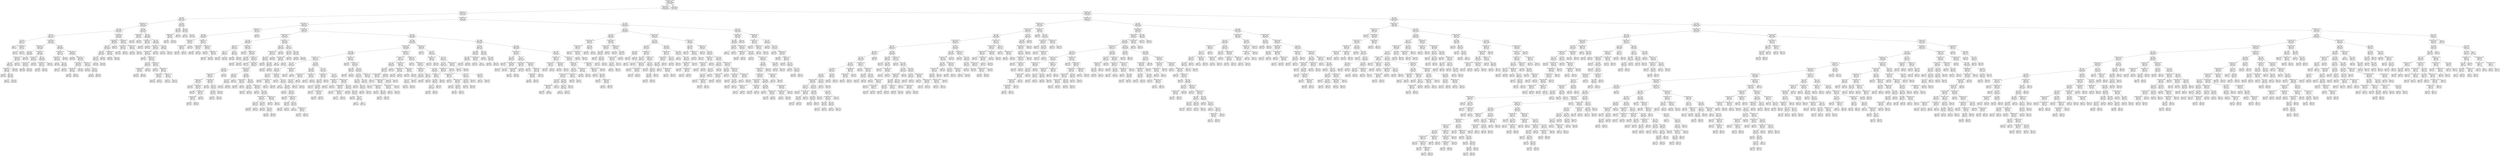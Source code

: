 digraph Tree {
node [shape=box] ;
0 [label="abs_diff_ratio <= 0.0007\ngini = 0.2525\nsamples = 236664\nvalue = [201578, 35086]\nclass = cloudy"] ;
1 [label="Clearsky GHI <= 320.5\ngini = 0.4175\nsamples = 49904\nvalue = [14818, 35086]\nclass = clear"] ;
0 -> 1 [labeldistance=2.5, labelangle=45, headlabel="True"] ;
2 [label="Clearsky GHI <= 65.5\ngini = 0.4974\nsamples = 15547\nvalue = [7209, 8338]\nclass = clear"] ;
1 -> 2 ;
3 [label="GHI <= 60.5\ngini = 0.4841\nsamples = 3610\nvalue = [2127, 1483]\nclass = cloudy"] ;
2 -> 3 ;
4 [label="Clearsky GHI <= 44.5\ngini = 0.4827\nsamples = 3415\nvalue = [2025, 1390]\nclass = cloudy"] ;
3 -> 4 ;
5 [label="GHI <= 34.5\ngini = 0.4868\nsamples = 2667\nvalue = [1550, 1117]\nclass = cloudy"] ;
4 -> 5 ;
6 [label="GHI <= 11.5\ngini = 0.4812\nsamples = 1928\nvalue = [1151, 777]\nclass = cloudy"] ;
5 -> 6 ;
7 [label="GHI <= 9.5\ngini = 0.4974\nsamples = 28\nvalue = [13, 15]\nclass = clear"] ;
6 -> 7 ;
8 [label="gini = 0.0\nsamples = 1\nvalue = [0, 1]\nclass = clear"] ;
7 -> 8 ;
9 [label="Clearsky GHI <= 10.5\ngini = 0.4993\nsamples = 27\nvalue = [13, 14]\nclass = clear"] ;
7 -> 9 ;
10 [label="gini = 0.4444\nsamples = 3\nvalue = [2, 1]\nclass = cloudy"] ;
9 -> 10 ;
11 [label="gini = 0.4965\nsamples = 24\nvalue = [11, 13]\nclass = clear"] ;
9 -> 11 ;
12 [label="Clearsky GHI <= 23.5\ngini = 0.4804\nsamples = 1900\nvalue = [1138, 762]\nclass = cloudy"] ;
6 -> 12 ;
13 [label="Clearsky GHI <= 17.5\ngini = 0.4763\nsamples = 1038\nvalue = [632, 406]\nclass = cloudy"] ;
12 -> 13 ;
14 [label="GHI <= 16.5\ngini = 0.4858\nsamples = 486\nvalue = [284, 202]\nclass = cloudy"] ;
13 -> 14 ;
15 [label="Clearsky GHI <= 15.5\ngini = 0.4808\nsamples = 373\nvalue = [223, 150]\nclass = cloudy"] ;
14 -> 15 ;
16 [label="GHI <= 14.5\ngini = 0.489\nsamples = 256\nvalue = [147, 109]\nclass = cloudy"] ;
15 -> 16 ;
17 [label="Clearsky GHI <= 12.5\ngini = 0.4756\nsamples = 154\nvalue = [94, 60]\nclass = cloudy"] ;
16 -> 17 ;
18 [label="gini = 0.4922\nsamples = 32\nvalue = [18, 14]\nclass = cloudy"] ;
17 -> 18 ;
19 [label="GHI <= 13.5\ngini = 0.4698\nsamples = 122\nvalue = [76, 46]\nclass = cloudy"] ;
17 -> 19 ;
20 [label="gini = 0.477\nsamples = 56\nvalue = [34, 22]\nclass = cloudy"] ;
19 -> 20 ;
21 [label="gini = 0.4628\nsamples = 66\nvalue = [42, 24]\nclass = cloudy"] ;
19 -> 21 ;
22 [label="gini = 0.4992\nsamples = 102\nvalue = [53, 49]\nclass = cloudy"] ;
16 -> 22 ;
23 [label="gini = 0.4553\nsamples = 117\nvalue = [76, 41]\nclass = cloudy"] ;
15 -> 23 ;
24 [label="gini = 0.4968\nsamples = 113\nvalue = [61, 52]\nclass = cloudy"] ;
14 -> 24 ;
25 [label="Clearsky GHI <= 20.5\ngini = 0.466\nsamples = 552\nvalue = [348, 204]\nclass = cloudy"] ;
13 -> 25 ;
26 [label="Clearsky GHI <= 19.5\ngini = 0.473\nsamples = 297\nvalue = [183, 114]\nclass = cloudy"] ;
25 -> 26 ;
27 [label="Clearsky GHI <= 18.5\ngini = 0.464\nsamples = 205\nvalue = [130, 75]\nclass = cloudy"] ;
26 -> 27 ;
28 [label="gini = 0.4688\nsamples = 104\nvalue = [65, 39]\nclass = cloudy"] ;
27 -> 28 ;
29 [label="gini = 0.4588\nsamples = 101\nvalue = [65, 36]\nclass = cloudy"] ;
27 -> 29 ;
30 [label="gini = 0.4884\nsamples = 92\nvalue = [53, 39]\nclass = cloudy"] ;
26 -> 30 ;
31 [label="GHI <= 22.5\ngini = 0.4567\nsamples = 255\nvalue = [165, 90]\nclass = cloudy"] ;
25 -> 31 ;
32 [label="Clearsky GHI <= 21.5\ngini = 0.4611\nsamples = 172\nvalue = [110, 62]\nclass = cloudy"] ;
31 -> 32 ;
33 [label="gini = 0.4564\nsamples = 88\nvalue = [57, 31]\nclass = cloudy"] ;
32 -> 33 ;
34 [label="gini = 0.4657\nsamples = 84\nvalue = [53, 31]\nclass = cloudy"] ;
32 -> 34 ;
35 [label="gini = 0.4471\nsamples = 83\nvalue = [55, 28]\nclass = cloudy"] ;
31 -> 35 ;
36 [label="GHI <= 27.5\ngini = 0.4849\nsamples = 862\nvalue = [506, 356]\nclass = cloudy"] ;
12 -> 36 ;
37 [label="Clearsky GHI <= 26.5\ngini = 0.4914\nsamples = 313\nvalue = [177, 136]\nclass = cloudy"] ;
36 -> 37 ;
38 [label="Clearsky GHI <= 24.5\ngini = 0.4873\nsamples = 238\nvalue = [138, 100]\nclass = cloudy"] ;
37 -> 38 ;
39 [label="gini = 0.492\nsamples = 87\nvalue = [49, 38]\nclass = cloudy"] ;
38 -> 39 ;
40 [label="GHI <= 25.5\ngini = 0.484\nsamples = 151\nvalue = [89, 62]\nclass = cloudy"] ;
38 -> 40 ;
41 [label="gini = 0.4756\nsamples = 77\nvalue = [47, 30]\nclass = cloudy"] ;
40 -> 41 ;
42 [label="gini = 0.4909\nsamples = 74\nvalue = [42, 32]\nclass = cloudy"] ;
40 -> 42 ;
43 [label="gini = 0.4992\nsamples = 75\nvalue = [39, 36]\nclass = cloudy"] ;
37 -> 43 ;
44 [label="Clearsky GHI <= 28.5\ngini = 0.4803\nsamples = 549\nvalue = [329, 220]\nclass = cloudy"] ;
36 -> 44 ;
45 [label="gini = 0.4666\nsamples = 89\nvalue = [56, 33]\nclass = cloudy"] ;
44 -> 45 ;
46 [label="Clearsky GHI <= 31.5\ngini = 0.4825\nsamples = 460\nvalue = [273, 187]\nclass = cloudy"] ;
44 -> 46 ;
47 [label="Clearsky GHI <= 30.5\ngini = 0.4889\nsamples = 242\nvalue = [139, 103]\nclass = cloudy"] ;
46 -> 47 ;
48 [label="Clearsky GHI <= 29.5\ngini = 0.4916\nsamples = 147\nvalue = [83, 64]\nclass = cloudy"] ;
47 -> 48 ;
49 [label="gini = 0.4869\nsamples = 74\nvalue = [43, 31]\nclass = cloudy"] ;
48 -> 49 ;
50 [label="gini = 0.4954\nsamples = 73\nvalue = [40, 33]\nclass = cloudy"] ;
48 -> 50 ;
51 [label="gini = 0.484\nsamples = 95\nvalue = [56, 39]\nclass = cloudy"] ;
47 -> 51 ;
52 [label="Clearsky GHI <= 32.5\ngini = 0.4737\nsamples = 218\nvalue = [134, 84]\nclass = cloudy"] ;
46 -> 52 ;
53 [label="gini = 0.4512\nsamples = 64\nvalue = [42, 22]\nclass = cloudy"] ;
52 -> 53 ;
54 [label="GHI <= 33.5\ngini = 0.481\nsamples = 154\nvalue = [92, 62]\nclass = cloudy"] ;
52 -> 54 ;
55 [label="gini = 0.48\nsamples = 65\nvalue = [39, 26]\nclass = cloudy"] ;
54 -> 55 ;
56 [label="gini = 0.4818\nsamples = 89\nvalue = [53, 36]\nclass = cloudy"] ;
54 -> 56 ;
57 [label="Clearsky GHI <= 40.5\ngini = 0.4968\nsamples = 739\nvalue = [399, 340]\nclass = cloudy"] ;
5 -> 57 ;
58 [label="Clearsky GHI <= 39.5\ngini = 0.4983\nsamples = 484\nvalue = [256, 228]\nclass = cloudy"] ;
57 -> 58 ;
59 [label="GHI <= 37.5\ngini = 0.4962\nsamples = 412\nvalue = [224, 188]\nclass = cloudy"] ;
58 -> 59 ;
60 [label="GHI <= 36.5\ngini = 0.4928\nsamples = 241\nvalue = [135, 106]\nclass = cloudy"] ;
59 -> 60 ;
61 [label="GHI <= 35.5\ngini = 0.4948\nsamples = 176\nvalue = [97, 79]\nclass = cloudy"] ;
60 -> 61 ;
62 [label="gini = 0.4957\nsamples = 86\nvalue = [47, 39]\nclass = cloudy"] ;
61 -> 62 ;
63 [label="gini = 0.4938\nsamples = 90\nvalue = [50, 40]\nclass = cloudy"] ;
61 -> 63 ;
64 [label="gini = 0.4857\nsamples = 65\nvalue = [38, 27]\nclass = cloudy"] ;
60 -> 64 ;
65 [label="Clearsky GHI <= 38.5\ngini = 0.4992\nsamples = 171\nvalue = [89, 82]\nclass = cloudy"] ;
59 -> 65 ;
66 [label="gini = 0.4993\nsamples = 83\nvalue = [40, 43]\nclass = clear"] ;
65 -> 66 ;
67 [label="gini = 0.4935\nsamples = 88\nvalue = [49, 39]\nclass = cloudy"] ;
65 -> 67 ;
68 [label="gini = 0.4938\nsamples = 72\nvalue = [32, 40]\nclass = clear"] ;
58 -> 68 ;
69 [label="Clearsky GHI <= 42.5\ngini = 0.4926\nsamples = 255\nvalue = [143, 112]\nclass = cloudy"] ;
57 -> 69 ;
70 [label="Clearsky GHI <= 41.5\ngini = 0.4945\nsamples = 134\nvalue = [74, 60]\nclass = cloudy"] ;
69 -> 70 ;
71 [label="gini = 0.4956\nsamples = 64\nvalue = [35, 29]\nclass = cloudy"] ;
70 -> 71 ;
72 [label="gini = 0.4935\nsamples = 70\nvalue = [39, 31]\nclass = cloudy"] ;
70 -> 72 ;
73 [label="Clearsky GHI <= 43.5\ngini = 0.4901\nsamples = 121\nvalue = [69, 52]\nclass = cloudy"] ;
69 -> 73 ;
74 [label="gini = 0.4911\nsamples = 60\nvalue = [34, 26]\nclass = cloudy"] ;
73 -> 74 ;
75 [label="gini = 0.4891\nsamples = 61\nvalue = [35, 26]\nclass = cloudy"] ;
73 -> 75 ;
76 [label="GHI <= 46.5\ngini = 0.4635\nsamples = 748\nvalue = [475, 273]\nclass = cloudy"] ;
4 -> 76 ;
77 [label="Clearsky GHI <= 45.5\ngini = 0.4278\nsamples = 100\nvalue = [69, 31]\nclass = cloudy"] ;
76 -> 77 ;
78 [label="gini = 0.4132\nsamples = 48\nvalue = [34, 14]\nclass = cloudy"] ;
77 -> 78 ;
79 [label="gini = 0.4401\nsamples = 52\nvalue = [35, 17]\nclass = cloudy"] ;
77 -> 79 ;
80 [label="GHI <= 48.5\ngini = 0.468\nsamples = 648\nvalue = [406, 242]\nclass = cloudy"] ;
76 -> 80 ;
81 [label="Clearsky GHI <= 47.5\ngini = 0.455\nsamples = 120\nvalue = [78, 42]\nclass = cloudy"] ;
80 -> 81 ;
82 [label="gini = 0.4688\nsamples = 56\nvalue = [35, 21]\nclass = cloudy"] ;
81 -> 82 ;
83 [label="gini = 0.4409\nsamples = 64\nvalue = [43, 21]\nclass = cloudy"] ;
81 -> 83 ;
84 [label="GHI <= 58.5\ngini = 0.4706\nsamples = 528\nvalue = [328, 200]\nclass = cloudy"] ;
80 -> 84 ;
85 [label="Clearsky GHI <= 57.5\ngini = 0.4725\nsamples = 452\nvalue = [279, 173]\nclass = cloudy"] ;
84 -> 85 ;
86 [label="Clearsky GHI <= 49.5\ngini = 0.4701\nsamples = 405\nvalue = [252, 153]\nclass = cloudy"] ;
85 -> 86 ;
87 [label="gini = 0.4812\nsamples = 67\nvalue = [40, 27]\nclass = cloudy"] ;
86 -> 87 ;
88 [label="Clearsky GHI <= 52.5\ngini = 0.4676\nsamples = 338\nvalue = [212, 126]\nclass = cloudy"] ;
86 -> 88 ;
89 [label="GHI <= 51.5\ngini = 0.4614\nsamples = 144\nvalue = [92, 52]\nclass = cloudy"] ;
88 -> 89 ;
90 [label="Clearsky GHI <= 50.5\ngini = 0.4681\nsamples = 99\nvalue = [62, 37]\nclass = cloudy"] ;
89 -> 90 ;
91 [label="gini = 0.4608\nsamples = 50\nvalue = [32, 18]\nclass = cloudy"] ;
90 -> 91 ;
92 [label="gini = 0.4748\nsamples = 49\nvalue = [30, 19]\nclass = cloudy"] ;
90 -> 92 ;
93 [label="gini = 0.4444\nsamples = 45\nvalue = [30, 15]\nclass = cloudy"] ;
89 -> 93 ;
94 [label="Clearsky GHI <= 53.5\ngini = 0.4719\nsamples = 194\nvalue = [120, 74]\nclass = cloudy"] ;
88 -> 94 ;
95 [label="gini = 0.4867\nsamples = 43\nvalue = [25, 18]\nclass = cloudy"] ;
94 -> 95 ;
96 [label="Clearsky GHI <= 55.5\ngini = 0.4666\nsamples = 151\nvalue = [95, 56]\nclass = cloudy"] ;
94 -> 96 ;
97 [label="Clearsky GHI <= 54.5\ngini = 0.4608\nsamples = 75\nvalue = [48, 27]\nclass = cloudy"] ;
96 -> 97 ;
98 [label="gini = 0.4592\nsamples = 28\nvalue = [18, 10]\nclass = cloudy"] ;
97 -> 98 ;
99 [label="gini = 0.4617\nsamples = 47\nvalue = [30, 17]\nclass = cloudy"] ;
97 -> 99 ;
100 [label="Clearsky GHI <= 56.5\ngini = 0.472\nsamples = 76\nvalue = [47, 29]\nclass = cloudy"] ;
96 -> 100 ;
101 [label="gini = 0.4712\nsamples = 50\nvalue = [31, 19]\nclass = cloudy"] ;
100 -> 101 ;
102 [label="gini = 0.4734\nsamples = 26\nvalue = [16, 10]\nclass = cloudy"] ;
100 -> 102 ;
103 [label="gini = 0.4889\nsamples = 47\nvalue = [27, 20]\nclass = cloudy"] ;
85 -> 103 ;
104 [label="GHI <= 59.5\ngini = 0.4581\nsamples = 76\nvalue = [49, 27]\nclass = cloudy"] ;
84 -> 104 ;
105 [label="gini = 0.4224\nsamples = 33\nvalue = [23, 10]\nclass = cloudy"] ;
104 -> 105 ;
106 [label="gini = 0.4781\nsamples = 43\nvalue = [26, 17]\nclass = cloudy"] ;
104 -> 106 ;
107 [label="GHI <= 63.5\ngini = 0.4989\nsamples = 195\nvalue = [102, 93]\nclass = cloudy"] ;
3 -> 107 ;
108 [label="GHI <= 62.5\ngini = 0.4994\nsamples = 116\nvalue = [56, 60]\nclass = clear"] ;
107 -> 108 ;
109 [label="Clearsky GHI <= 61.5\ngini = 0.4986\nsamples = 76\nvalue = [40, 36]\nclass = cloudy"] ;
108 -> 109 ;
110 [label="gini = 0.4967\nsamples = 37\nvalue = [20, 17]\nclass = cloudy"] ;
109 -> 110 ;
111 [label="gini = 0.4997\nsamples = 39\nvalue = [20, 19]\nclass = cloudy"] ;
109 -> 111 ;
112 [label="gini = 0.48\nsamples = 40\nvalue = [16, 24]\nclass = clear"] ;
108 -> 112 ;
113 [label="GHI <= 64.5\ngini = 0.4865\nsamples = 79\nvalue = [46, 33]\nclass = cloudy"] ;
107 -> 113 ;
114 [label="gini = 0.48\nsamples = 35\nvalue = [21, 14]\nclass = cloudy"] ;
113 -> 114 ;
115 [label="gini = 0.4907\nsamples = 44\nvalue = [25, 19]\nclass = cloudy"] ;
113 -> 115 ;
116 [label="Clearsky GHI <= 233.5\ngini = 0.489\nsamples = 11937\nvalue = [5082, 6855]\nclass = clear"] ;
2 -> 116 ;
117 [label="Clearsky GHI <= 74.5\ngini = 0.4955\nsamples = 7914\nvalue = [3583, 4331]\nclass = clear"] ;
116 -> 117 ;
118 [label="Clearsky GHI <= 73.5\ngini = 0.4797\nsamples = 531\nvalue = [212, 319]\nclass = clear"] ;
117 -> 118 ;
119 [label="GHI <= 68.5\ngini = 0.4864\nsamples = 460\nvalue = [192, 268]\nclass = clear"] ;
118 -> 119 ;
120 [label="Clearsky GHI <= 67.5\ngini = 0.4981\nsamples = 145\nvalue = [68, 77]\nclass = clear"] ;
119 -> 120 ;
121 [label="Clearsky GHI <= 66.5\ngini = 0.497\nsamples = 91\nvalue = [42, 49]\nclass = clear"] ;
120 -> 121 ;
122 [label="gini = 0.4959\nsamples = 44\nvalue = [20, 24]\nclass = clear"] ;
121 -> 122 ;
123 [label="gini = 0.498\nsamples = 47\nvalue = [22, 25]\nclass = clear"] ;
121 -> 123 ;
124 [label="gini = 0.4993\nsamples = 54\nvalue = [26, 28]\nclass = clear"] ;
120 -> 124 ;
125 [label="Clearsky GHI <= 70.5\ngini = 0.4774\nsamples = 315\nvalue = [124, 191]\nclass = clear"] ;
119 -> 125 ;
126 [label="Clearsky GHI <= 69.5\ngini = 0.4392\nsamples = 129\nvalue = [42, 87]\nclass = clear"] ;
125 -> 126 ;
127 [label="gini = 0.4885\nsamples = 66\nvalue = [28, 38]\nclass = clear"] ;
126 -> 127 ;
128 [label="gini = 0.3457\nsamples = 63\nvalue = [14, 49]\nclass = clear"] ;
126 -> 128 ;
129 [label="Clearsky GHI <= 71.5\ngini = 0.493\nsamples = 186\nvalue = [82, 104]\nclass = clear"] ;
125 -> 129 ;
130 [label="gini = 0.4837\nsamples = 61\nvalue = [25, 36]\nclass = clear"] ;
129 -> 130 ;
131 [label="Clearsky GHI <= 72.5\ngini = 0.4961\nsamples = 125\nvalue = [57, 68]\nclass = clear"] ;
129 -> 131 ;
132 [label="gini = 0.4964\nsamples = 59\nvalue = [27, 32]\nclass = clear"] ;
131 -> 132 ;
133 [label="gini = 0.4959\nsamples = 66\nvalue = [30, 36]\nclass = clear"] ;
131 -> 133 ;
134 [label="gini = 0.4047\nsamples = 71\nvalue = [20, 51]\nclass = clear"] ;
118 -> 134 ;
135 [label="Clearsky GHI <= 117.5\ngini = 0.4962\nsamples = 7383\nvalue = [3371, 4012]\nclass = clear"] ;
117 -> 135 ;
136 [label="Clearsky GHI <= 107.5\ngini = 0.4995\nsamples = 2424\nvalue = [1175, 1249]\nclass = clear"] ;
135 -> 136 ;
137 [label="GHI <= 78.5\ngini = 0.4986\nsamples = 1889\nvalue = [894, 995]\nclass = clear"] ;
136 -> 137 ;
138 [label="GHI <= 76.5\ngini = 0.4993\nsamples = 272\nvalue = [141, 131]\nclass = cloudy"] ;
137 -> 138 ;
139 [label="GHI <= 75.5\ngini = 0.5\nsamples = 127\nvalue = [63, 64]\nclass = clear"] ;
138 -> 139 ;
140 [label="gini = 0.4996\nsamples = 74\nvalue = [36, 38]\nclass = clear"] ;
139 -> 140 ;
141 [label="gini = 0.4998\nsamples = 53\nvalue = [27, 26]\nclass = cloudy"] ;
139 -> 141 ;
142 [label="GHI <= 77.5\ngini = 0.4971\nsamples = 145\nvalue = [78, 67]\nclass = cloudy"] ;
138 -> 142 ;
143 [label="gini = 0.4986\nsamples = 76\nvalue = [40, 36]\nclass = cloudy"] ;
142 -> 143 ;
144 [label="gini = 0.4949\nsamples = 69\nvalue = [38, 31]\nclass = cloudy"] ;
142 -> 144 ;
145 [label="Clearsky GHI <= 79.5\ngini = 0.4976\nsamples = 1617\nvalue = [753, 864]\nclass = clear"] ;
137 -> 145 ;
146 [label="gini = 0.4688\nsamples = 56\nvalue = [21, 35]\nclass = clear"] ;
145 -> 146 ;
147 [label="Clearsky GHI <= 81.5\ngini = 0.4981\nsamples = 1561\nvalue = [732, 829]\nclass = clear"] ;
145 -> 147 ;
148 [label="GHI <= 80.5\ngini = 0.4995\nsamples = 126\nvalue = [65, 61]\nclass = cloudy"] ;
147 -> 148 ;
149 [label="gini = 0.4966\nsamples = 61\nvalue = [28, 33]\nclass = clear"] ;
148 -> 149 ;
150 [label="gini = 0.4904\nsamples = 65\nvalue = [37, 28]\nclass = cloudy"] ;
148 -> 150 ;
151 [label="Clearsky GHI <= 82.5\ngini = 0.4975\nsamples = 1435\nvalue = [667, 768]\nclass = clear"] ;
147 -> 151 ;
152 [label="gini = 0.4228\nsamples = 56\nvalue = [17, 39]\nclass = clear"] ;
151 -> 152 ;
153 [label="Clearsky GHI <= 92.5\ngini = 0.4984\nsamples = 1379\nvalue = [650, 729]\nclass = clear"] ;
151 -> 153 ;
154 [label="GHI <= 91.5\ngini = 0.4963\nsamples = 582\nvalue = [266, 316]\nclass = clear"] ;
153 -> 154 ;
155 [label="Clearsky GHI <= 87.5\ngini = 0.498\nsamples = 517\nvalue = [242, 275]\nclass = clear"] ;
154 -> 155 ;
156 [label="Clearsky GHI <= 83.5\ngini = 0.4948\nsamples = 274\nvalue = [123, 151]\nclass = clear"] ;
155 -> 156 ;
157 [label="gini = 0.4992\nsamples = 50\nvalue = [26, 24]\nclass = cloudy"] ;
156 -> 157 ;
158 [label="Clearsky GHI <= 84.5\ngini = 0.491\nsamples = 224\nvalue = [97, 127]\nclass = clear"] ;
156 -> 158 ;
159 [label="gini = 0.4848\nsamples = 63\nvalue = [26, 37]\nclass = clear"] ;
158 -> 159 ;
160 [label="Clearsky GHI <= 86.5\ngini = 0.493\nsamples = 161\nvalue = [71, 90]\nclass = clear"] ;
158 -> 160 ;
161 [label="Clearsky GHI <= 85.5\ngini = 0.4938\nsamples = 117\nvalue = [52, 65]\nclass = clear"] ;
160 -> 161 ;
162 [label="gini = 0.4934\nsamples = 61\nvalue = [27, 34]\nclass = clear"] ;
161 -> 162 ;
163 [label="gini = 0.4943\nsamples = 56\nvalue = [25, 31]\nclass = clear"] ;
161 -> 163 ;
164 [label="gini = 0.4907\nsamples = 44\nvalue = [19, 25]\nclass = clear"] ;
160 -> 164 ;
165 [label="Clearsky GHI <= 88.5\ngini = 0.4998\nsamples = 243\nvalue = [119, 124]\nclass = clear"] ;
155 -> 165 ;
166 [label="gini = 0.4942\nsamples = 65\nvalue = [36, 29]\nclass = cloudy"] ;
165 -> 166 ;
167 [label="GHI <= 90.5\ngini = 0.4977\nsamples = 178\nvalue = [83, 95]\nclass = clear"] ;
165 -> 167 ;
168 [label="GHI <= 89.5\ngini = 0.4949\nsamples = 129\nvalue = [58, 71]\nclass = clear"] ;
167 -> 168 ;
169 [label="gini = 0.4945\nsamples = 76\nvalue = [34, 42]\nclass = clear"] ;
168 -> 169 ;
170 [label="gini = 0.4956\nsamples = 53\nvalue = [24, 29]\nclass = clear"] ;
168 -> 170 ;
171 [label="gini = 0.4998\nsamples = 49\nvalue = [25, 24]\nclass = cloudy"] ;
167 -> 171 ;
172 [label="gini = 0.4658\nsamples = 65\nvalue = [24, 41]\nclass = clear"] ;
154 -> 172 ;
173 [label="Clearsky GHI <= 95.5\ngini = 0.4993\nsamples = 797\nvalue = [384, 413]\nclass = clear"] ;
153 -> 173 ;
174 [label="GHI <= 94.5\ngini = 0.4901\nsamples = 156\nvalue = [89, 67]\nclass = cloudy"] ;
173 -> 174 ;
175 [label="GHI <= 93.5\ngini = 0.496\nsamples = 101\nvalue = [55, 46]\nclass = cloudy"] ;
174 -> 175 ;
176 [label="gini = 0.4879\nsamples = 45\nvalue = [26, 19]\nclass = cloudy"] ;
175 -> 176 ;
177 [label="gini = 0.4994\nsamples = 56\nvalue = [29, 27]\nclass = cloudy"] ;
175 -> 177 ;
178 [label="gini = 0.4721\nsamples = 55\nvalue = [34, 21]\nclass = cloudy"] ;
174 -> 178 ;
179 [label="GHI <= 97.5\ngini = 0.4968\nsamples = 641\nvalue = [295, 346]\nclass = clear"] ;
173 -> 179 ;
180 [label="Clearsky GHI <= 96.5\ngini = 0.4823\nsamples = 101\nvalue = [41, 60]\nclass = clear"] ;
179 -> 180 ;
181 [label="gini = 0.4849\nsamples = 46\nvalue = [19, 27]\nclass = clear"] ;
180 -> 181 ;
182 [label="gini = 0.48\nsamples = 55\nvalue = [22, 33]\nclass = clear"] ;
180 -> 182 ;
183 [label="GHI <= 99.5\ngini = 0.4982\nsamples = 540\nvalue = [254, 286]\nclass = clear"] ;
179 -> 183 ;
184 [label="GHI <= 98.5\ngini = 0.4976\nsamples = 101\nvalue = [54, 47]\nclass = cloudy"] ;
183 -> 184 ;
185 [label="gini = 0.4952\nsamples = 51\nvalue = [23, 28]\nclass = clear"] ;
184 -> 185 ;
186 [label="gini = 0.4712\nsamples = 50\nvalue = [31, 19]\nclass = cloudy"] ;
184 -> 186 ;
187 [label="Clearsky GHI <= 100.5\ngini = 0.4961\nsamples = 439\nvalue = [200, 239]\nclass = clear"] ;
183 -> 187 ;
188 [label="gini = 0.4561\nsamples = 54\nvalue = [19, 35]\nclass = clear"] ;
187 -> 188 ;
189 [label="GHI <= 105.5\ngini = 0.4982\nsamples = 385\nvalue = [181, 204]\nclass = clear"] ;
187 -> 189 ;
190 [label="Clearsky GHI <= 102.5\ngini = 0.4991\nsamples = 276\nvalue = [132, 144]\nclass = clear"] ;
189 -> 190 ;
191 [label="GHI <= 101.5\ngini = 0.4979\nsamples = 139\nvalue = [65, 74]\nclass = clear"] ;
190 -> 191 ;
192 [label="gini = 0.4983\nsamples = 68\nvalue = [32, 36]\nclass = clear"] ;
191 -> 192 ;
193 [label="gini = 0.4975\nsamples = 71\nvalue = [33, 38]\nclass = clear"] ;
191 -> 193 ;
194 [label="GHI <= 103.5\ngini = 0.4998\nsamples = 137\nvalue = [67, 70]\nclass = clear"] ;
190 -> 194 ;
195 [label="gini = 0.4998\nsamples = 47\nvalue = [24, 23]\nclass = cloudy"] ;
194 -> 195 ;
196 [label="GHI <= 104.5\ngini = 0.499\nsamples = 90\nvalue = [43, 47]\nclass = clear"] ;
194 -> 196 ;
197 [label="gini = 0.4991\nsamples = 48\nvalue = [23, 25]\nclass = clear"] ;
196 -> 197 ;
198 [label="gini = 0.4989\nsamples = 42\nvalue = [20, 22]\nclass = clear"] ;
196 -> 198 ;
199 [label="Clearsky GHI <= 106.5\ngini = 0.4949\nsamples = 109\nvalue = [49, 60]\nclass = clear"] ;
189 -> 199 ;
200 [label="gini = 0.4925\nsamples = 57\nvalue = [25, 32]\nclass = clear"] ;
199 -> 200 ;
201 [label="gini = 0.497\nsamples = 52\nvalue = [24, 28]\nclass = clear"] ;
199 -> 201 ;
202 [label="Clearsky GHI <= 112.5\ngini = 0.4987\nsamples = 535\nvalue = [281, 254]\nclass = cloudy"] ;
136 -> 202 ;
203 [label="GHI <= 111.5\ngini = 0.4951\nsamples = 284\nvalue = [156, 128]\nclass = cloudy"] ;
202 -> 203 ;
204 [label="Clearsky GHI <= 110.5\ngini = 0.4973\nsamples = 218\nvalue = [117, 101]\nclass = cloudy"] ;
203 -> 204 ;
205 [label="GHI <= 108.5\ngini = 0.4956\nsamples = 159\nvalue = [87, 72]\nclass = cloudy"] ;
204 -> 205 ;
206 [label="gini = 0.4998\nsamples = 55\nvalue = [28, 27]\nclass = cloudy"] ;
205 -> 206 ;
207 [label="GHI <= 109.5\ngini = 0.4909\nsamples = 104\nvalue = [59, 45]\nclass = cloudy"] ;
205 -> 207 ;
208 [label="gini = 0.4882\nsamples = 52\nvalue = [30, 22]\nclass = cloudy"] ;
207 -> 208 ;
209 [label="gini = 0.4933\nsamples = 52\nvalue = [29, 23]\nclass = cloudy"] ;
207 -> 209 ;
210 [label="gini = 0.4999\nsamples = 59\nvalue = [30, 29]\nclass = cloudy"] ;
204 -> 210 ;
211 [label="gini = 0.4835\nsamples = 66\nvalue = [39, 27]\nclass = cloudy"] ;
203 -> 211 ;
212 [label="GHI <= 115.5\ngini = 0.5\nsamples = 251\nvalue = [125, 126]\nclass = clear"] ;
202 -> 212 ;
213 [label="GHI <= 114.5\ngini = 0.4998\nsamples = 143\nvalue = [70, 73]\nclass = clear"] ;
212 -> 213 ;
214 [label="Clearsky GHI <= 113.5\ngini = 0.4999\nsamples = 99\nvalue = [50, 49]\nclass = cloudy"] ;
213 -> 214 ;
215 [label="gini = 0.5\nsamples = 52\nvalue = [26, 26]\nclass = cloudy"] ;
214 -> 215 ;
216 [label="gini = 0.4998\nsamples = 47\nvalue = [24, 23]\nclass = cloudy"] ;
214 -> 216 ;
217 [label="gini = 0.4959\nsamples = 44\nvalue = [20, 24]\nclass = clear"] ;
213 -> 217 ;
218 [label="GHI <= 116.5\ngini = 0.4998\nsamples = 108\nvalue = [55, 53]\nclass = cloudy"] ;
212 -> 218 ;
219 [label="gini = 0.4998\nsamples = 49\nvalue = [25, 24]\nclass = cloudy"] ;
218 -> 219 ;
220 [label="gini = 0.4999\nsamples = 59\nvalue = [30, 29]\nclass = cloudy"] ;
218 -> 220 ;
221 [label="GHI <= 197.5\ngini = 0.4935\nsamples = 4959\nvalue = [2196, 2763]\nclass = clear"] ;
135 -> 221 ;
222 [label="GHI <= 186.5\ngini = 0.4895\nsamples = 3399\nvalue = [1453, 1946]\nclass = clear"] ;
221 -> 222 ;
223 [label="Clearsky GHI <= 164.5\ngini = 0.4922\nsamples = 2894\nvalue = [1266, 1628]\nclass = clear"] ;
222 -> 223 ;
224 [label="GHI <= 150.5\ngini = 0.4885\nsamples = 1884\nvalue = [799, 1085]\nclass = clear"] ;
223 -> 224 ;
225 [label="Clearsky GHI <= 131.5\ngini = 0.4957\nsamples = 1171\nvalue = [531, 640]\nclass = clear"] ;
224 -> 225 ;
226 [label="GHI <= 129.5\ngini = 0.4877\nsamples = 541\nvalue = [228, 313]\nclass = clear"] ;
225 -> 226 ;
227 [label="GHI <= 120.5\ngini = 0.4897\nsamples = 474\nvalue = [203, 271]\nclass = clear"] ;
226 -> 227 ;
228 [label="GHI <= 118.5\ngini = 0.4948\nsamples = 127\nvalue = [57, 70]\nclass = clear"] ;
227 -> 228 ;
229 [label="gini = 0.4861\nsamples = 48\nvalue = [20, 28]\nclass = clear"] ;
228 -> 229 ;
230 [label="Clearsky GHI <= 119.5\ngini = 0.498\nsamples = 79\nvalue = [37, 42]\nclass = clear"] ;
228 -> 230 ;
231 [label="gini = 0.497\nsamples = 39\nvalue = [18, 21]\nclass = clear"] ;
230 -> 231 ;
232 [label="gini = 0.4988\nsamples = 40\nvalue = [19, 21]\nclass = clear"] ;
230 -> 232 ;
233 [label="Clearsky GHI <= 121.5\ngini = 0.4874\nsamples = 347\nvalue = [146, 201]\nclass = clear"] ;
227 -> 233 ;
234 [label="gini = 0.4152\nsamples = 34\nvalue = [10, 24]\nclass = clear"] ;
233 -> 234 ;
235 [label="GHI <= 122.5\ngini = 0.4914\nsamples = 313\nvalue = [136, 177]\nclass = clear"] ;
233 -> 235 ;
236 [label="gini = 0.5\nsamples = 36\nvalue = [18, 18]\nclass = cloudy"] ;
235 -> 236 ;
237 [label="GHI <= 123.5\ngini = 0.489\nsamples = 277\nvalue = [118, 159]\nclass = clear"] ;
235 -> 237 ;
238 [label="gini = 0.4759\nsamples = 41\nvalue = [16, 25]\nclass = clear"] ;
237 -> 238 ;
239 [label="GHI <= 124.5\ngini = 0.4908\nsamples = 236\nvalue = [102, 134]\nclass = clear"] ;
237 -> 239 ;
240 [label="gini = 0.4989\nsamples = 42\nvalue = [20, 22]\nclass = clear"] ;
239 -> 240 ;
241 [label="Clearsky GHI <= 126.5\ngini = 0.488\nsamples = 194\nvalue = [82, 112]\nclass = clear"] ;
239 -> 241 ;
242 [label="GHI <= 125.5\ngini = 0.4809\nsamples = 92\nvalue = [37, 55]\nclass = clear"] ;
241 -> 242 ;
243 [label="gini = 0.4926\nsamples = 41\nvalue = [18, 23]\nclass = clear"] ;
242 -> 243 ;
244 [label="gini = 0.4675\nsamples = 51\nvalue = [19, 32]\nclass = clear"] ;
242 -> 244 ;
245 [label="GHI <= 127.5\ngini = 0.4931\nsamples = 102\nvalue = [45, 57]\nclass = clear"] ;
241 -> 245 ;
246 [label="gini = 0.5\nsamples = 32\nvalue = [16, 16]\nclass = cloudy"] ;
245 -> 246 ;
247 [label="Clearsky GHI <= 128.5\ngini = 0.4853\nsamples = 70\nvalue = [29, 41]\nclass = clear"] ;
245 -> 247 ;
248 [label="gini = 0.4851\nsamples = 29\nvalue = [12, 17]\nclass = clear"] ;
247 -> 248 ;
249 [label="gini = 0.4854\nsamples = 41\nvalue = [17, 24]\nclass = clear"] ;
247 -> 249 ;
250 [label="Clearsky GHI <= 130.5\ngini = 0.4678\nsamples = 67\nvalue = [25, 42]\nclass = clear"] ;
226 -> 250 ;
251 [label="gini = 0.4444\nsamples = 27\nvalue = [9, 18]\nclass = clear"] ;
250 -> 251 ;
252 [label="gini = 0.48\nsamples = 40\nvalue = [16, 24]\nclass = clear"] ;
250 -> 252 ;
253 [label="GHI <= 136.5\ngini = 0.4993\nsamples = 630\nvalue = [303, 327]\nclass = clear"] ;
225 -> 253 ;
254 [label="GHI <= 134.5\ngini = 0.4997\nsamples = 168\nvalue = [86, 82]\nclass = cloudy"] ;
253 -> 254 ;
255 [label="Clearsky GHI <= 133.5\ngini = 0.4993\nsamples = 106\nvalue = [51, 55]\nclass = clear"] ;
254 -> 255 ;
256 [label="GHI <= 132.5\ngini = 0.4991\nsamples = 71\nvalue = [37, 34]\nclass = cloudy"] ;
255 -> 256 ;
257 [label="gini = 0.4959\nsamples = 33\nvalue = [15, 18]\nclass = clear"] ;
256 -> 257 ;
258 [label="gini = 0.4875\nsamples = 38\nvalue = [22, 16]\nclass = cloudy"] ;
256 -> 258 ;
259 [label="gini = 0.48\nsamples = 35\nvalue = [14, 21]\nclass = clear"] ;
255 -> 259 ;
260 [label="Clearsky GHI <= 135.5\ngini = 0.4917\nsamples = 62\nvalue = [35, 27]\nclass = cloudy"] ;
254 -> 260 ;
261 [label="gini = 0.4911\nsamples = 30\nvalue = [17, 13]\nclass = cloudy"] ;
260 -> 261 ;
262 [label="gini = 0.4922\nsamples = 32\nvalue = [18, 14]\nclass = cloudy"] ;
260 -> 262 ;
263 [label="GHI <= 141.5\ngini = 0.4982\nsamples = 462\nvalue = [217, 245]\nclass = clear"] ;
253 -> 263 ;
264 [label="Clearsky GHI <= 140.5\ngini = 0.4837\nsamples = 144\nvalue = [59, 85]\nclass = clear"] ;
263 -> 264 ;
265 [label="GHI <= 137.5\ngini = 0.4945\nsamples = 114\nvalue = [51, 63]\nclass = clear"] ;
264 -> 265 ;
266 [label="gini = 0.4829\nsamples = 27\nvalue = [11, 16]\nclass = clear"] ;
265 -> 266 ;
267 [label="GHI <= 138.5\ngini = 0.4968\nsamples = 87\nvalue = [40, 47]\nclass = clear"] ;
265 -> 267 ;
268 [label="gini = 0.4938\nsamples = 27\nvalue = [12, 15]\nclass = clear"] ;
267 -> 268 ;
269 [label="Clearsky GHI <= 139.5\ngini = 0.4978\nsamples = 60\nvalue = [28, 32]\nclass = clear"] ;
267 -> 269 ;
270 [label="gini = 0.4995\nsamples = 33\nvalue = [16, 17]\nclass = clear"] ;
269 -> 270 ;
271 [label="gini = 0.4938\nsamples = 27\nvalue = [12, 15]\nclass = clear"] ;
269 -> 271 ;
272 [label="gini = 0.3911\nsamples = 30\nvalue = [8, 22]\nclass = clear"] ;
264 -> 272 ;
273 [label="GHI <= 143.5\ngini = 0.5\nsamples = 318\nvalue = [158, 160]\nclass = clear"] ;
263 -> 273 ;
274 [label="Clearsky GHI <= 142.5\ngini = 0.477\nsamples = 56\nvalue = [34, 22]\nclass = cloudy"] ;
273 -> 274 ;
275 [label="gini = 0.4688\nsamples = 32\nvalue = [20, 12]\nclass = cloudy"] ;
274 -> 275 ;
276 [label="gini = 0.4861\nsamples = 24\nvalue = [14, 10]\nclass = cloudy"] ;
274 -> 276 ;
277 [label="Clearsky GHI <= 146.5\ngini = 0.4986\nsamples = 262\nvalue = [124, 138]\nclass = clear"] ;
273 -> 277 ;
278 [label="Clearsky GHI <= 144.5\ngini = 0.4842\nsamples = 90\nvalue = [37, 53]\nclass = clear"] ;
277 -> 278 ;
279 [label="gini = 0.4995\nsamples = 31\nvalue = [15, 16]\nclass = clear"] ;
278 -> 279 ;
280 [label="Clearsky GHI <= 145.5\ngini = 0.4677\nsamples = 59\nvalue = [22, 37]\nclass = clear"] ;
278 -> 280 ;
281 [label="gini = 0.477\nsamples = 28\nvalue = [11, 17]\nclass = clear"] ;
280 -> 281 ;
282 [label="gini = 0.4579\nsamples = 31\nvalue = [11, 20]\nclass = clear"] ;
280 -> 282 ;
283 [label="GHI <= 147.5\ngini = 0.4999\nsamples = 172\nvalue = [87, 85]\nclass = cloudy"] ;
277 -> 283 ;
284 [label="gini = 0.4898\nsamples = 56\nvalue = [32, 24]\nclass = cloudy"] ;
283 -> 284 ;
285 [label="GHI <= 148.5\ngini = 0.4987\nsamples = 116\nvalue = [55, 61]\nclass = clear"] ;
283 -> 285 ;
286 [label="gini = 0.4898\nsamples = 42\nvalue = [18, 24]\nclass = clear"] ;
285 -> 286 ;
287 [label="GHI <= 149.5\ngini = 0.5\nsamples = 74\nvalue = [37, 37]\nclass = cloudy"] ;
285 -> 287 ;
288 [label="gini = 0.5\nsamples = 40\nvalue = [20, 20]\nclass = cloudy"] ;
287 -> 288 ;
289 [label="gini = 0.5\nsamples = 34\nvalue = [17, 17]\nclass = cloudy"] ;
287 -> 289 ;
290 [label="Clearsky GHI <= 151.5\ngini = 0.4692\nsamples = 713\nvalue = [268, 445]\nclass = clear"] ;
224 -> 290 ;
291 [label="gini = 0.4403\nsamples = 55\nvalue = [18, 37]\nclass = clear"] ;
290 -> 291 ;
292 [label="Clearsky GHI <= 153.5\ngini = 0.4712\nsamples = 658\nvalue = [250, 408]\nclass = clear"] ;
290 -> 292 ;
293 [label="GHI <= 152.5\ngini = 0.4883\nsamples = 111\nvalue = [47, 64]\nclass = clear"] ;
292 -> 293 ;
294 [label="gini = 0.4688\nsamples = 56\nvalue = [21, 35]\nclass = clear"] ;
293 -> 294 ;
295 [label="gini = 0.4985\nsamples = 55\nvalue = [26, 29]\nclass = clear"] ;
293 -> 295 ;
296 [label="GHI <= 160.5\ngini = 0.4668\nsamples = 547\nvalue = [203, 344]\nclass = clear"] ;
292 -> 296 ;
297 [label="GHI <= 156.5\ngini = 0.4641\nsamples = 347\nvalue = [127, 220]\nclass = clear"] ;
296 -> 297 ;
298 [label="GHI <= 154.5\ngini = 0.4709\nsamples = 145\nvalue = [55, 90]\nclass = clear"] ;
297 -> 298 ;
299 [label="gini = 0.4583\nsamples = 45\nvalue = [16, 29]\nclass = clear"] ;
298 -> 299 ;
300 [label="GHI <= 155.5\ngini = 0.4758\nsamples = 100\nvalue = [39, 61]\nclass = clear"] ;
298 -> 300 ;
301 [label="gini = 0.4748\nsamples = 49\nvalue = [19, 30]\nclass = clear"] ;
300 -> 301 ;
302 [label="gini = 0.4767\nsamples = 51\nvalue = [20, 31]\nclass = clear"] ;
300 -> 302 ;
303 [label="GHI <= 157.5\ngini = 0.4588\nsamples = 202\nvalue = [72, 130]\nclass = clear"] ;
297 -> 303 ;
304 [label="gini = 0.4491\nsamples = 47\nvalue = [16, 31]\nclass = clear"] ;
303 -> 304 ;
305 [label="Clearsky GHI <= 158.5\ngini = 0.4615\nsamples = 155\nvalue = [56, 99]\nclass = clear"] ;
303 -> 305 ;
306 [label="gini = 0.4583\nsamples = 45\nvalue = [16, 29]\nclass = clear"] ;
305 -> 306 ;
307 [label="GHI <= 159.5\ngini = 0.4628\nsamples = 110\nvalue = [40, 70]\nclass = clear"] ;
305 -> 307 ;
308 [label="gini = 0.462\nsamples = 58\nvalue = [21, 37]\nclass = clear"] ;
307 -> 308 ;
309 [label="gini = 0.4638\nsamples = 52\nvalue = [19, 33]\nclass = clear"] ;
307 -> 309 ;
310 [label="Clearsky GHI <= 161.5\ngini = 0.4712\nsamples = 200\nvalue = [76, 124]\nclass = clear"] ;
296 -> 310 ;
311 [label="gini = 0.4785\nsamples = 53\nvalue = [21, 32]\nclass = clear"] ;
310 -> 311 ;
312 [label="Clearsky GHI <= 163.5\ngini = 0.4683\nsamples = 147\nvalue = [55, 92]\nclass = clear"] ;
310 -> 312 ;
313 [label="Clearsky GHI <= 162.5\ngini = 0.4654\nsamples = 95\nvalue = [35, 60]\nclass = clear"] ;
312 -> 313 ;
314 [label="gini = 0.464\nsamples = 41\nvalue = [15, 26]\nclass = clear"] ;
313 -> 314 ;
315 [label="gini = 0.4664\nsamples = 54\nvalue = [20, 34]\nclass = clear"] ;
313 -> 315 ;
316 [label="gini = 0.4734\nsamples = 52\nvalue = [20, 32]\nclass = clear"] ;
312 -> 316 ;
317 [label="Clearsky GHI <= 172.5\ngini = 0.4972\nsamples = 1010\nvalue = [467, 543]\nclass = clear"] ;
223 -> 317 ;
318 [label="Clearsky GHI <= 168.5\ngini = 0.5\nsamples = 385\nvalue = [191, 194]\nclass = clear"] ;
317 -> 318 ;
319 [label="GHI <= 167.5\ngini = 0.4983\nsamples = 208\nvalue = [98, 110]\nclass = clear"] ;
318 -> 319 ;
320 [label="GHI <= 166.5\ngini = 0.4992\nsamples = 148\nvalue = [77, 71]\nclass = cloudy"] ;
319 -> 320 ;
321 [label="Clearsky GHI <= 165.5\ngini = 0.4998\nsamples = 92\nvalue = [45, 47]\nclass = clear"] ;
320 -> 321 ;
322 [label="gini = 0.4998\nsamples = 51\nvalue = [26, 25]\nclass = cloudy"] ;
321 -> 322 ;
323 [label="gini = 0.4973\nsamples = 41\nvalue = [19, 22]\nclass = clear"] ;
321 -> 323 ;
324 [label="gini = 0.4898\nsamples = 56\nvalue = [32, 24]\nclass = cloudy"] ;
320 -> 324 ;
325 [label="gini = 0.455\nsamples = 60\nvalue = [21, 39]\nclass = clear"] ;
319 -> 325 ;
326 [label="Clearsky GHI <= 170.5\ngini = 0.4987\nsamples = 177\nvalue = [93, 84]\nclass = cloudy"] ;
318 -> 326 ;
327 [label="Clearsky GHI <= 169.5\ngini = 0.4925\nsamples = 98\nvalue = [55, 43]\nclass = cloudy"] ;
326 -> 327 ;
328 [label="gini = 0.4959\nsamples = 44\nvalue = [24, 20]\nclass = cloudy"] ;
327 -> 328 ;
329 [label="gini = 0.489\nsamples = 54\nvalue = [31, 23]\nclass = cloudy"] ;
327 -> 329 ;
330 [label="Clearsky GHI <= 171.5\ngini = 0.4993\nsamples = 79\nvalue = [38, 41]\nclass = clear"] ;
326 -> 330 ;
331 [label="gini = 0.4938\nsamples = 36\nvalue = [16, 20]\nclass = clear"] ;
330 -> 331 ;
332 [label="gini = 0.4997\nsamples = 43\nvalue = [22, 21]\nclass = cloudy"] ;
330 -> 332 ;
333 [label="Clearsky GHI <= 173.5\ngini = 0.4932\nsamples = 625\nvalue = [276, 349]\nclass = clear"] ;
317 -> 333 ;
334 [label="gini = 0.4357\nsamples = 53\nvalue = [17, 36]\nclass = clear"] ;
333 -> 334 ;
335 [label="Clearsky GHI <= 178.5\ngini = 0.4955\nsamples = 572\nvalue = [259, 313]\nclass = clear"] ;
333 -> 335 ;
336 [label="Clearsky GHI <= 176.5\ngini = 0.4896\nsamples = 222\nvalue = [95, 127]\nclass = clear"] ;
335 -> 336 ;
337 [label="GHI <= 175.5\ngini = 0.4938\nsamples = 144\nvalue = [64, 80]\nclass = clear"] ;
336 -> 337 ;
338 [label="GHI <= 174.5\ngini = 0.491\nsamples = 97\nvalue = [42, 55]\nclass = clear"] ;
337 -> 338 ;
339 [label="gini = 0.4906\nsamples = 51\nvalue = [22, 29]\nclass = clear"] ;
338 -> 339 ;
340 [label="gini = 0.4915\nsamples = 46\nvalue = [20, 26]\nclass = clear"] ;
338 -> 340 ;
341 [label="gini = 0.498\nsamples = 47\nvalue = [22, 25]\nclass = clear"] ;
337 -> 341 ;
342 [label="GHI <= 177.5\ngini = 0.479\nsamples = 78\nvalue = [31, 47]\nclass = clear"] ;
336 -> 342 ;
343 [label="gini = 0.4839\nsamples = 39\nvalue = [16, 23]\nclass = clear"] ;
342 -> 343 ;
344 [label="gini = 0.4734\nsamples = 39\nvalue = [15, 24]\nclass = clear"] ;
342 -> 344 ;
345 [label="GHI <= 182.5\ngini = 0.498\nsamples = 350\nvalue = [164, 186]\nclass = clear"] ;
335 -> 345 ;
346 [label="Clearsky GHI <= 181.5\ngini = 0.5\nsamples = 175\nvalue = [87, 88]\nclass = clear"] ;
345 -> 346 ;
347 [label="GHI <= 180.5\ngini = 0.4987\nsamples = 137\nvalue = [65, 72]\nclass = clear"] ;
346 -> 347 ;
348 [label="GHI <= 179.5\ngini = 0.5\nsamples = 105\nvalue = [52, 53]\nclass = clear"] ;
347 -> 348 ;
349 [label="gini = 0.4994\nsamples = 56\nvalue = [29, 27]\nclass = cloudy"] ;
348 -> 349 ;
350 [label="gini = 0.4981\nsamples = 49\nvalue = [23, 26]\nclass = clear"] ;
348 -> 350 ;
351 [label="gini = 0.4824\nsamples = 32\nvalue = [13, 19]\nclass = clear"] ;
347 -> 351 ;
352 [label="gini = 0.4875\nsamples = 38\nvalue = [22, 16]\nclass = cloudy"] ;
346 -> 352 ;
353 [label="Clearsky GHI <= 183.5\ngini = 0.4928\nsamples = 175\nvalue = [77, 98]\nclass = clear"] ;
345 -> 353 ;
354 [label="gini = 0.4575\nsamples = 48\nvalue = [17, 31]\nclass = clear"] ;
353 -> 354 ;
355 [label="Clearsky GHI <= 184.5\ngini = 0.4985\nsamples = 127\nvalue = [60, 67]\nclass = clear"] ;
353 -> 355 ;
356 [label="gini = 0.4993\nsamples = 54\nvalue = [28, 26]\nclass = cloudy"] ;
355 -> 356 ;
357 [label="GHI <= 185.5\ngini = 0.4924\nsamples = 73\nvalue = [32, 41]\nclass = clear"] ;
355 -> 357 ;
358 [label="gini = 0.4867\nsamples = 43\nvalue = [18, 25]\nclass = clear"] ;
357 -> 358 ;
359 [label="gini = 0.4978\nsamples = 30\nvalue = [14, 16]\nclass = clear"] ;
357 -> 359 ;
360 [label="Clearsky GHI <= 187.5\ngini = 0.4664\nsamples = 505\nvalue = [187, 318]\nclass = clear"] ;
222 -> 360 ;
361 [label="gini = 0.3807\nsamples = 43\nvalue = [11, 32]\nclass = clear"] ;
360 -> 361 ;
362 [label="GHI <= 189.5\ngini = 0.4717\nsamples = 462\nvalue = [176, 286]\nclass = clear"] ;
360 -> 362 ;
363 [label="Clearsky GHI <= 188.5\ngini = 0.4521\nsamples = 84\nvalue = [29, 55]\nclass = clear"] ;
362 -> 363 ;
364 [label="gini = 0.4778\nsamples = 38\nvalue = [15, 23]\nclass = clear"] ;
363 -> 364 ;
365 [label="gini = 0.4234\nsamples = 46\nvalue = [14, 32]\nclass = clear"] ;
363 -> 365 ;
366 [label="GHI <= 195.5\ngini = 0.4753\nsamples = 378\nvalue = [147, 231]\nclass = clear"] ;
362 -> 366 ;
367 [label="GHI <= 194.5\ngini = 0.4719\nsamples = 291\nvalue = [111, 180]\nclass = clear"] ;
366 -> 367 ;
368 [label="Clearsky GHI <= 192.5\ngini = 0.4763\nsamples = 248\nvalue = [97, 151]\nclass = clear"] ;
367 -> 368 ;
369 [label="GHI <= 191.5\ngini = 0.4717\nsamples = 168\nvalue = [64, 104]\nclass = clear"] ;
368 -> 369 ;
370 [label="GHI <= 190.5\ngini = 0.4785\nsamples = 111\nvalue = [44, 67]\nclass = clear"] ;
369 -> 370 ;
371 [label="gini = 0.4688\nsamples = 56\nvalue = [21, 35]\nclass = clear"] ;
370 -> 371 ;
372 [label="gini = 0.4866\nsamples = 55\nvalue = [23, 32]\nclass = clear"] ;
370 -> 372 ;
373 [label="gini = 0.4555\nsamples = 57\nvalue = [20, 37]\nclass = clear"] ;
369 -> 373 ;
374 [label="GHI <= 193.5\ngini = 0.4847\nsamples = 80\nvalue = [33, 47]\nclass = clear"] ;
368 -> 374 ;
375 [label="gini = 0.48\nsamples = 35\nvalue = [14, 21]\nclass = clear"] ;
374 -> 375 ;
376 [label="gini = 0.4879\nsamples = 45\nvalue = [19, 26]\nclass = clear"] ;
374 -> 376 ;
377 [label="gini = 0.4392\nsamples = 43\nvalue = [14, 29]\nclass = clear"] ;
367 -> 377 ;
378 [label="Clearsky GHI <= 196.5\ngini = 0.4851\nsamples = 87\nvalue = [36, 51]\nclass = clear"] ;
366 -> 378 ;
379 [label="gini = 0.487\nsamples = 31\nvalue = [13, 18]\nclass = clear"] ;
378 -> 379 ;
380 [label="gini = 0.4841\nsamples = 56\nvalue = [23, 33]\nclass = clear"] ;
378 -> 380 ;
381 [label="GHI <= 204.5\ngini = 0.4989\nsamples = 1560\nvalue = [743, 817]\nclass = clear"] ;
221 -> 381 ;
382 [label="GHI <= 201.5\ngini = 0.4974\nsamples = 334\nvalue = [179, 155]\nclass = cloudy"] ;
381 -> 382 ;
383 [label="GHI <= 199.5\ngini = 0.4999\nsamples = 185\nvalue = [94, 91]\nclass = cloudy"] ;
382 -> 383 ;
384 [label="GHI <= 198.5\ngini = 0.4981\nsamples = 98\nvalue = [52, 46]\nclass = cloudy"] ;
383 -> 384 ;
385 [label="gini = 0.4992\nsamples = 50\nvalue = [24, 26]\nclass = clear"] ;
384 -> 385 ;
386 [label="gini = 0.4861\nsamples = 48\nvalue = [28, 20]\nclass = cloudy"] ;
384 -> 386 ;
387 [label="Clearsky GHI <= 200.5\ngini = 0.4994\nsamples = 87\nvalue = [42, 45]\nclass = clear"] ;
383 -> 387 ;
388 [label="gini = 0.4976\nsamples = 43\nvalue = [20, 23]\nclass = clear"] ;
387 -> 388 ;
389 [label="gini = 0.5\nsamples = 44\nvalue = [22, 22]\nclass = cloudy"] ;
387 -> 389 ;
390 [label="GHI <= 202.5\ngini = 0.4901\nsamples = 149\nvalue = [85, 64]\nclass = cloudy"] ;
382 -> 390 ;
391 [label="gini = 0.4617\nsamples = 47\nvalue = [30, 17]\nclass = cloudy"] ;
390 -> 391 ;
392 [label="GHI <= 203.5\ngini = 0.4969\nsamples = 102\nvalue = [55, 47]\nclass = cloudy"] ;
390 -> 392 ;
393 [label="gini = 0.4991\nsamples = 48\nvalue = [25, 23]\nclass = cloudy"] ;
392 -> 393 ;
394 [label="gini = 0.4938\nsamples = 54\nvalue = [30, 24]\nclass = cloudy"] ;
392 -> 394 ;
395 [label="GHI <= 214.5\ngini = 0.4968\nsamples = 1226\nvalue = [564, 662]\nclass = clear"] ;
381 -> 395 ;
396 [label="Clearsky GHI <= 207.5\ngini = 0.4994\nsamples = 451\nvalue = [218, 233]\nclass = clear"] ;
395 -> 396 ;
397 [label="GHI <= 205.5\ngini = 0.4901\nsamples = 128\nvalue = [55, 73]\nclass = clear"] ;
396 -> 397 ;
398 [label="gini = 0.4988\nsamples = 40\nvalue = [19, 21]\nclass = clear"] ;
397 -> 398 ;
399 [label="Clearsky GHI <= 206.5\ngini = 0.4835\nsamples = 88\nvalue = [36, 52]\nclass = clear"] ;
397 -> 399 ;
400 [label="gini = 0.4898\nsamples = 42\nvalue = [18, 24]\nclass = clear"] ;
399 -> 400 ;
401 [label="gini = 0.4764\nsamples = 46\nvalue = [18, 28]\nclass = clear"] ;
399 -> 401 ;
402 [label="GHI <= 210.5\ngini = 0.5\nsamples = 323\nvalue = [163, 160]\nclass = cloudy"] ;
396 -> 402 ;
403 [label="Clearsky GHI <= 209.5\ngini = 0.4988\nsamples = 141\nvalue = [74, 67]\nclass = cloudy"] ;
402 -> 403 ;
404 [label="Clearsky GHI <= 208.5\ngini = 0.4998\nsamples = 92\nvalue = [47, 45]\nclass = cloudy"] ;
403 -> 404 ;
405 [label="gini = 0.4997\nsamples = 41\nvalue = [21, 20]\nclass = cloudy"] ;
404 -> 405 ;
406 [label="gini = 0.4998\nsamples = 51\nvalue = [26, 25]\nclass = cloudy"] ;
404 -> 406 ;
407 [label="gini = 0.4948\nsamples = 49\nvalue = [27, 22]\nclass = cloudy"] ;
403 -> 407 ;
408 [label="Clearsky GHI <= 211.5\ngini = 0.4998\nsamples = 182\nvalue = [89, 93]\nclass = clear"] ;
402 -> 408 ;
409 [label="gini = 0.4819\nsamples = 42\nvalue = [17, 25]\nclass = clear"] ;
408 -> 409 ;
410 [label="Clearsky GHI <= 213.5\ngini = 0.4996\nsamples = 140\nvalue = [72, 68]\nclass = cloudy"] ;
408 -> 410 ;
411 [label="Clearsky GHI <= 212.5\ngini = 0.4999\nsamples = 97\nvalue = [49, 48]\nclass = cloudy"] ;
410 -> 411 ;
412 [label="gini = 0.4991\nsamples = 46\nvalue = [24, 22]\nclass = cloudy"] ;
411 -> 412 ;
413 [label="gini = 0.4998\nsamples = 51\nvalue = [25, 26]\nclass = clear"] ;
411 -> 413 ;
414 [label="gini = 0.4976\nsamples = 43\nvalue = [23, 20]\nclass = cloudy"] ;
410 -> 414 ;
415 [label="GHI <= 218.5\ngini = 0.4943\nsamples = 775\nvalue = [346, 429]\nclass = clear"] ;
395 -> 415 ;
416 [label="Clearsky GHI <= 216.5\ngini = 0.4755\nsamples = 167\nvalue = [65, 102]\nclass = clear"] ;
415 -> 416 ;
417 [label="Clearsky GHI <= 215.5\ngini = 0.4947\nsamples = 78\nvalue = [35, 43]\nclass = clear"] ;
416 -> 417 ;
418 [label="gini = 0.4959\nsamples = 44\nvalue = [20, 24]\nclass = clear"] ;
417 -> 418 ;
419 [label="gini = 0.4931\nsamples = 34\nvalue = [15, 19]\nclass = clear"] ;
417 -> 419 ;
420 [label="Clearsky GHI <= 217.5\ngini = 0.4469\nsamples = 89\nvalue = [30, 59]\nclass = clear"] ;
416 -> 420 ;
421 [label="gini = 0.4444\nsamples = 42\nvalue = [14, 28]\nclass = clear"] ;
420 -> 421 ;
422 [label="gini = 0.4491\nsamples = 47\nvalue = [16, 31]\nclass = clear"] ;
420 -> 422 ;
423 [label="Clearsky GHI <= 228.5\ngini = 0.4971\nsamples = 608\nvalue = [281, 327]\nclass = clear"] ;
415 -> 423 ;
424 [label="Clearsky GHI <= 226.5\ngini = 0.4995\nsamples = 393\nvalue = [190, 203]\nclass = clear"] ;
423 -> 424 ;
425 [label="GHI <= 224.5\ngini = 0.4975\nsamples = 295\nvalue = [137, 158]\nclass = clear"] ;
424 -> 425 ;
426 [label="Clearsky GHI <= 221.5\ngini = 0.4993\nsamples = 239\nvalue = [115, 124]\nclass = clear"] ;
425 -> 426 ;
427 [label="GHI <= 220.5\ngini = 0.4961\nsamples = 125\nvalue = [57, 68]\nclass = clear"] ;
426 -> 427 ;
428 [label="Clearsky GHI <= 219.5\ngini = 0.4986\nsamples = 95\nvalue = [45, 50]\nclass = clear"] ;
427 -> 428 ;
429 [label="gini = 0.4918\nsamples = 39\nvalue = [17, 22]\nclass = clear"] ;
428 -> 429 ;
430 [label="gini = 0.5\nsamples = 56\nvalue = [28, 28]\nclass = cloudy"] ;
428 -> 430 ;
431 [label="gini = 0.48\nsamples = 30\nvalue = [12, 18]\nclass = clear"] ;
427 -> 431 ;
432 [label="GHI <= 223.5\ngini = 0.4998\nsamples = 114\nvalue = [58, 56]\nclass = cloudy"] ;
426 -> 432 ;
433 [label="GHI <= 222.5\ngini = 0.4978\nsamples = 75\nvalue = [40, 35]\nclass = cloudy"] ;
432 -> 433 ;
434 [label="gini = 0.5\nsamples = 38\nvalue = [19, 19]\nclass = cloudy"] ;
433 -> 434 ;
435 [label="gini = 0.4909\nsamples = 37\nvalue = [21, 16]\nclass = cloudy"] ;
433 -> 435 ;
436 [label="gini = 0.497\nsamples = 39\nvalue = [18, 21]\nclass = clear"] ;
432 -> 436 ;
437 [label="Clearsky GHI <= 225.5\ngini = 0.477\nsamples = 56\nvalue = [22, 34]\nclass = clear"] ;
425 -> 437 ;
438 [label="gini = 0.4608\nsamples = 25\nvalue = [9, 16]\nclass = clear"] ;
437 -> 438 ;
439 [label="gini = 0.487\nsamples = 31\nvalue = [13, 18]\nclass = clear"] ;
437 -> 439 ;
440 [label="Clearsky GHI <= 227.5\ngini = 0.4967\nsamples = 98\nvalue = [53, 45]\nclass = cloudy"] ;
424 -> 440 ;
441 [label="gini = 0.4906\nsamples = 51\nvalue = [29, 22]\nclass = cloudy"] ;
440 -> 441 ;
442 [label="gini = 0.4998\nsamples = 47\nvalue = [24, 23]\nclass = cloudy"] ;
440 -> 442 ;
443 [label="Clearsky GHI <= 232.5\ngini = 0.4882\nsamples = 215\nvalue = [91, 124]\nclass = clear"] ;
423 -> 443 ;
444 [label="Clearsky GHI <= 229.5\ngini = 0.4824\nsamples = 160\nvalue = [65, 95]\nclass = clear"] ;
443 -> 444 ;
445 [label="gini = 0.4669\nsamples = 35\nvalue = [13, 22]\nclass = clear"] ;
444 -> 445 ;
446 [label="GHI <= 230.5\ngini = 0.4859\nsamples = 125\nvalue = [52, 73]\nclass = clear"] ;
444 -> 446 ;
447 [label="gini = 0.4889\nsamples = 47\nvalue = [20, 27]\nclass = clear"] ;
446 -> 447 ;
448 [label="Clearsky GHI <= 231.5\ngini = 0.4839\nsamples = 78\nvalue = [32, 46]\nclass = clear"] ;
446 -> 448 ;
449 [label="gini = 0.48\nsamples = 50\nvalue = [20, 30]\nclass = clear"] ;
448 -> 449 ;
450 [label="gini = 0.4898\nsamples = 28\nvalue = [12, 16]\nclass = clear"] ;
448 -> 450 ;
451 [label="gini = 0.4985\nsamples = 55\nvalue = [26, 29]\nclass = clear"] ;
443 -> 451 ;
452 [label="GHI <= 289.5\ngini = 0.4675\nsamples = 4023\nvalue = [1499, 2524]\nclass = clear"] ;
116 -> 452 ;
453 [label="GHI <= 247.5\ngini = 0.4594\nsamples = 2422\nvalue = [866, 1556]\nclass = clear"] ;
452 -> 453 ;
454 [label="GHI <= 238.5\ngini = 0.4817\nsamples = 658\nvalue = [266, 392]\nclass = clear"] ;
453 -> 454 ;
455 [label="Clearsky GHI <= 236.5\ngini = 0.4696\nsamples = 231\nvalue = [87, 144]\nclass = clear"] ;
454 -> 455 ;
456 [label="Clearsky GHI <= 234.5\ngini = 0.483\nsamples = 130\nvalue = [53, 77]\nclass = clear"] ;
455 -> 456 ;
457 [label="gini = 0.4491\nsamples = 47\nvalue = [16, 31]\nclass = clear"] ;
456 -> 457 ;
458 [label="Clearsky GHI <= 235.5\ngini = 0.4941\nsamples = 83\nvalue = [37, 46]\nclass = clear"] ;
456 -> 458 ;
459 [label="gini = 0.4955\nsamples = 42\nvalue = [19, 23]\nclass = clear"] ;
458 -> 459 ;
460 [label="gini = 0.4926\nsamples = 41\nvalue = [18, 23]\nclass = clear"] ;
458 -> 460 ;
461 [label="GHI <= 237.5\ngini = 0.4466\nsamples = 101\nvalue = [34, 67]\nclass = clear"] ;
455 -> 461 ;
462 [label="gini = 0.4297\nsamples = 48\nvalue = [15, 33]\nclass = clear"] ;
461 -> 462 ;
463 [label="gini = 0.46\nsamples = 53\nvalue = [19, 34]\nclass = clear"] ;
461 -> 463 ;
464 [label="Clearsky GHI <= 242.5\ngini = 0.4869\nsamples = 427\nvalue = [179, 248]\nclass = clear"] ;
454 -> 464 ;
465 [label="Clearsky GHI <= 241.5\ngini = 0.4931\nsamples = 204\nvalue = [90, 114]\nclass = clear"] ;
464 -> 465 ;
466 [label="GHI <= 239.5\ngini = 0.4895\nsamples = 152\nvalue = [65, 87]\nclass = clear"] ;
465 -> 466 ;
467 [label="gini = 0.4983\nsamples = 51\nvalue = [24, 27]\nclass = clear"] ;
466 -> 467 ;
468 [label="GHI <= 240.5\ngini = 0.4823\nsamples = 101\nvalue = [41, 60]\nclass = clear"] ;
466 -> 468 ;
469 [label="gini = 0.4721\nsamples = 55\nvalue = [21, 34]\nclass = clear"] ;
468 -> 469 ;
470 [label="gini = 0.4915\nsamples = 46\nvalue = [20, 26]\nclass = clear"] ;
468 -> 470 ;
471 [label="gini = 0.4993\nsamples = 52\nvalue = [25, 27]\nclass = clear"] ;
465 -> 471 ;
472 [label="Clearsky GHI <= 243.5\ngini = 0.4796\nsamples = 223\nvalue = [89, 134]\nclass = clear"] ;
464 -> 472 ;
473 [label="gini = 0.4444\nsamples = 48\nvalue = [16, 32]\nclass = clear"] ;
472 -> 473 ;
474 [label="GHI <= 246.5\ngini = 0.4863\nsamples = 175\nvalue = [73, 102]\nclass = clear"] ;
472 -> 474 ;
475 [label="Clearsky GHI <= 245.5\ngini = 0.4818\nsamples = 131\nvalue = [53, 78]\nclass = clear"] ;
474 -> 475 ;
476 [label="GHI <= 244.5\ngini = 0.491\nsamples = 97\nvalue = [42, 55]\nclass = clear"] ;
475 -> 476 ;
477 [label="gini = 0.48\nsamples = 50\nvalue = [20, 30]\nclass = clear"] ;
476 -> 477 ;
478 [label="gini = 0.498\nsamples = 47\nvalue = [22, 25]\nclass = clear"] ;
476 -> 478 ;
479 [label="gini = 0.4377\nsamples = 34\nvalue = [11, 23]\nclass = clear"] ;
475 -> 479 ;
480 [label="gini = 0.4959\nsamples = 44\nvalue = [20, 24]\nclass = clear"] ;
474 -> 480 ;
481 [label="Clearsky GHI <= 269.5\ngini = 0.4489\nsamples = 1764\nvalue = [600, 1164]\nclass = clear"] ;
453 -> 481 ;
482 [label="GHI <= 258.5\ngini = 0.4378\nsamples = 933\nvalue = [302, 631]\nclass = clear"] ;
481 -> 482 ;
483 [label="GHI <= 249.5\ngini = 0.4557\nsamples = 467\nvalue = [164, 303]\nclass = clear"] ;
482 -> 483 ;
484 [label="GHI <= 248.5\ngini = 0.4006\nsamples = 83\nvalue = [23, 60]\nclass = clear"] ;
483 -> 484 ;
485 [label="gini = 0.4392\nsamples = 43\nvalue = [14, 29]\nclass = clear"] ;
484 -> 485 ;
486 [label="gini = 0.3488\nsamples = 40\nvalue = [9, 31]\nclass = clear"] ;
484 -> 486 ;
487 [label="Clearsky GHI <= 251.5\ngini = 0.4647\nsamples = 384\nvalue = [141, 243]\nclass = clear"] ;
483 -> 487 ;
488 [label="GHI <= 250.5\ngini = 0.4924\nsamples = 73\nvalue = [32, 41]\nclass = clear"] ;
487 -> 488 ;
489 [label="gini = 0.487\nsamples = 31\nvalue = [13, 18]\nclass = clear"] ;
488 -> 489 ;
490 [label="gini = 0.4955\nsamples = 42\nvalue = [19, 23]\nclass = clear"] ;
488 -> 490 ;
491 [label="Clearsky GHI <= 254.5\ngini = 0.4553\nsamples = 311\nvalue = [109, 202]\nclass = clear"] ;
487 -> 491 ;
492 [label="Clearsky GHI <= 252.5\ngini = 0.4244\nsamples = 144\nvalue = [44, 100]\nclass = clear"] ;
491 -> 492 ;
493 [label="gini = 0.4638\nsamples = 52\nvalue = [19, 33]\nclass = clear"] ;
492 -> 493 ;
494 [label="Clearsky GHI <= 253.5\ngini = 0.3958\nsamples = 92\nvalue = [25, 67]\nclass = clear"] ;
492 -> 494 ;
495 [label="gini = 0.3639\nsamples = 46\nvalue = [11, 35]\nclass = clear"] ;
494 -> 495 ;
496 [label="gini = 0.4234\nsamples = 46\nvalue = [14, 32]\nclass = clear"] ;
494 -> 496 ;
497 [label="GHI <= 255.5\ngini = 0.4755\nsamples = 167\nvalue = [65, 102]\nclass = clear"] ;
491 -> 497 ;
498 [label="gini = 0.4898\nsamples = 42\nvalue = [18, 24]\nclass = clear"] ;
497 -> 498 ;
499 [label="GHI <= 257.5\ngini = 0.4692\nsamples = 125\nvalue = [47, 78]\nclass = clear"] ;
497 -> 499 ;
500 [label="GHI <= 256.5\ngini = 0.4616\nsamples = 83\nvalue = [30, 53]\nclass = clear"] ;
499 -> 500 ;
501 [label="gini = 0.4688\nsamples = 40\nvalue = [15, 25]\nclass = clear"] ;
500 -> 501 ;
502 [label="gini = 0.4543\nsamples = 43\nvalue = [15, 28]\nclass = clear"] ;
500 -> 502 ;
503 [label="gini = 0.4819\nsamples = 42\nvalue = [17, 25]\nclass = clear"] ;
499 -> 503 ;
504 [label="GHI <= 264.5\ngini = 0.4169\nsamples = 466\nvalue = [138, 328]\nclass = clear"] ;
482 -> 504 ;
505 [label="Clearsky GHI <= 262.5\ngini = 0.4047\nsamples = 252\nvalue = [71, 181]\nclass = clear"] ;
504 -> 505 ;
506 [label="Clearsky GHI <= 261.5\ngini = 0.4195\nsamples = 167\nvalue = [50, 117]\nclass = clear"] ;
505 -> 506 ;
507 [label="GHI <= 259.5\ngini = 0.4032\nsamples = 125\nvalue = [35, 90]\nclass = clear"] ;
506 -> 507 ;
508 [label="gini = 0.375\nsamples = 36\nvalue = [9, 27]\nclass = clear"] ;
507 -> 508 ;
509 [label="Clearsky GHI <= 260.5\ngini = 0.4136\nsamples = 89\nvalue = [26, 63]\nclass = clear"] ;
507 -> 509 ;
510 [label="gini = 0.4297\nsamples = 48\nvalue = [15, 33]\nclass = clear"] ;
509 -> 510 ;
511 [label="gini = 0.3926\nsamples = 41\nvalue = [11, 30]\nclass = clear"] ;
509 -> 511 ;
512 [label="gini = 0.4592\nsamples = 42\nvalue = [15, 27]\nclass = clear"] ;
506 -> 512 ;
513 [label="GHI <= 263.5\ngini = 0.372\nsamples = 85\nvalue = [21, 64]\nclass = clear"] ;
505 -> 513 ;
514 [label="gini = 0.3856\nsamples = 46\nvalue = [12, 34]\nclass = clear"] ;
513 -> 514 ;
515 [label="gini = 0.355\nsamples = 39\nvalue = [9, 30]\nclass = clear"] ;
513 -> 515 ;
516 [label="GHI <= 265.5\ngini = 0.4301\nsamples = 214\nvalue = [67, 147]\nclass = clear"] ;
504 -> 516 ;
517 [label="gini = 0.48\nsamples = 35\nvalue = [14, 21]\nclass = clear"] ;
516 -> 517 ;
518 [label="GHI <= 268.5\ngini = 0.4168\nsamples = 179\nvalue = [53, 126]\nclass = clear"] ;
516 -> 518 ;
519 [label="Clearsky GHI <= 266.5\ngini = 0.4283\nsamples = 132\nvalue = [41, 91]\nclass = clear"] ;
518 -> 519 ;
520 [label="gini = 0.3888\nsamples = 53\nvalue = [14, 39]\nclass = clear"] ;
519 -> 520 ;
521 [label="Clearsky GHI <= 267.5\ngini = 0.4499\nsamples = 79\nvalue = [27, 52]\nclass = clear"] ;
519 -> 521 ;
522 [label="gini = 0.4543\nsamples = 43\nvalue = [15, 28]\nclass = clear"] ;
521 -> 522 ;
523 [label="gini = 0.4444\nsamples = 36\nvalue = [12, 24]\nclass = clear"] ;
521 -> 523 ;
524 [label="gini = 0.3803\nsamples = 47\nvalue = [12, 35]\nclass = clear"] ;
518 -> 524 ;
525 [label="Clearsky GHI <= 272.5\ngini = 0.46\nsamples = 831\nvalue = [298, 533]\nclass = clear"] ;
481 -> 525 ;
526 [label="GHI <= 270.5\ngini = 0.4996\nsamples = 111\nvalue = [54, 57]\nclass = clear"] ;
525 -> 526 ;
527 [label="gini = 0.4778\nsamples = 38\nvalue = [15, 23]\nclass = clear"] ;
526 -> 527 ;
528 [label="Clearsky GHI <= 271.5\ngini = 0.4977\nsamples = 73\nvalue = [39, 34]\nclass = cloudy"] ;
526 -> 528 ;
529 [label="gini = 0.4945\nsamples = 38\nvalue = [21, 17]\nclass = cloudy"] ;
528 -> 529 ;
530 [label="gini = 0.4996\nsamples = 35\nvalue = [18, 17]\nclass = cloudy"] ;
528 -> 530 ;
531 [label="Clearsky GHI <= 273.5\ngini = 0.4481\nsamples = 720\nvalue = [244, 476]\nclass = clear"] ;
525 -> 531 ;
532 [label="gini = 0.2378\nsamples = 29\nvalue = [4, 25]\nclass = clear"] ;
531 -> 532 ;
533 [label="GHI <= 276.5\ngini = 0.4534\nsamples = 691\nvalue = [240, 451]\nclass = clear"] ;
531 -> 533 ;
534 [label="Clearsky GHI <= 275.5\ngini = 0.4817\nsamples = 136\nvalue = [55, 81]\nclass = clear"] ;
533 -> 534 ;
535 [label="Clearsky GHI <= 274.5\ngini = 0.4764\nsamples = 92\nvalue = [36, 56]\nclass = clear"] ;
534 -> 535 ;
536 [label="gini = 0.4815\nsamples = 52\nvalue = [21, 31]\nclass = clear"] ;
535 -> 536 ;
537 [label="gini = 0.4688\nsamples = 40\nvalue = [15, 25]\nclass = clear"] ;
535 -> 537 ;
538 [label="gini = 0.4907\nsamples = 44\nvalue = [19, 25]\nclass = clear"] ;
534 -> 538 ;
539 [label="GHI <= 281.5\ngini = 0.4444\nsamples = 555\nvalue = [185, 370]\nclass = clear"] ;
533 -> 539 ;
540 [label="GHI <= 280.5\ngini = 0.3959\nsamples = 217\nvalue = [59, 158]\nclass = clear"] ;
539 -> 540 ;
541 [label="GHI <= 279.5\ngini = 0.4167\nsamples = 169\nvalue = [50, 119]\nclass = clear"] ;
540 -> 541 ;
542 [label="GHI <= 277.5\ngini = 0.3844\nsamples = 131\nvalue = [34, 97]\nclass = clear"] ;
541 -> 542 ;
543 [label="gini = 0.4321\nsamples = 38\nvalue = [12, 26]\nclass = clear"] ;
542 -> 543 ;
544 [label="Clearsky GHI <= 278.5\ngini = 0.3612\nsamples = 93\nvalue = [22, 71]\nclass = clear"] ;
542 -> 544 ;
545 [label="gini = 0.3848\nsamples = 50\nvalue = [13, 37]\nclass = clear"] ;
544 -> 545 ;
546 [label="gini = 0.331\nsamples = 43\nvalue = [9, 34]\nclass = clear"] ;
544 -> 546 ;
547 [label="gini = 0.4875\nsamples = 38\nvalue = [16, 22]\nclass = clear"] ;
541 -> 547 ;
548 [label="gini = 0.3047\nsamples = 48\nvalue = [9, 39]\nclass = clear"] ;
540 -> 548 ;
549 [label="Clearsky GHI <= 284.5\ngini = 0.4676\nsamples = 338\nvalue = [126, 212]\nclass = clear"] ;
539 -> 549 ;
550 [label="GHI <= 283.5\ngini = 0.4905\nsamples = 116\nvalue = [50, 66]\nclass = clear"] ;
549 -> 550 ;
551 [label="Clearsky GHI <= 282.5\ngini = 0.4877\nsamples = 83\nvalue = [35, 48]\nclass = clear"] ;
550 -> 551 ;
552 [label="gini = 0.4849\nsamples = 46\nvalue = [19, 27]\nclass = clear"] ;
551 -> 552 ;
553 [label="gini = 0.4909\nsamples = 37\nvalue = [16, 21]\nclass = clear"] ;
551 -> 553 ;
554 [label="gini = 0.4959\nsamples = 33\nvalue = [15, 18]\nclass = clear"] ;
550 -> 554 ;
555 [label="Clearsky GHI <= 287.5\ngini = 0.4503\nsamples = 222\nvalue = [76, 146]\nclass = clear"] ;
549 -> 555 ;
556 [label="Clearsky GHI <= 285.5\ngini = 0.4632\nsamples = 129\nvalue = [47, 82]\nclass = clear"] ;
555 -> 556 ;
557 [label="gini = 0.4248\nsamples = 49\nvalue = [15, 34]\nclass = clear"] ;
556 -> 557 ;
558 [label="GHI <= 286.5\ngini = 0.48\nsamples = 80\nvalue = [32, 48]\nclass = clear"] ;
556 -> 558 ;
559 [label="gini = 0.4839\nsamples = 39\nvalue = [16, 23]\nclass = clear"] ;
558 -> 559 ;
560 [label="gini = 0.4759\nsamples = 41\nvalue = [16, 25]\nclass = clear"] ;
558 -> 560 ;
561 [label="Clearsky GHI <= 288.5\ngini = 0.4292\nsamples = 93\nvalue = [29, 64]\nclass = clear"] ;
555 -> 561 ;
562 [label="gini = 0.375\nsamples = 44\nvalue = [11, 33]\nclass = clear"] ;
561 -> 562 ;
563 [label="gini = 0.4648\nsamples = 49\nvalue = [18, 31]\nclass = clear"] ;
561 -> 563 ;
564 [label="GHI <= 310.5\ngini = 0.4781\nsamples = 1601\nvalue = [633, 968]\nclass = clear"] ;
452 -> 564 ;
565 [label="Clearsky GHI <= 309.5\ngini = 0.4842\nsamples = 1007\nvalue = [414, 593]\nclass = clear"] ;
564 -> 565 ;
566 [label="GHI <= 291.5\ngini = 0.4816\nsamples = 948\nvalue = [383, 565]\nclass = clear"] ;
565 -> 566 ;
567 [label="GHI <= 290.5\ngini = 0.4997\nsamples = 76\nvalue = [37, 39]\nclass = clear"] ;
566 -> 567 ;
568 [label="gini = 0.5\nsamples = 44\nvalue = [22, 22]\nclass = cloudy"] ;
567 -> 568 ;
569 [label="gini = 0.498\nsamples = 32\nvalue = [15, 17]\nclass = clear"] ;
567 -> 569 ;
570 [label="Clearsky GHI <= 293.5\ngini = 0.4787\nsamples = 872\nvalue = [346, 526]\nclass = clear"] ;
566 -> 570 ;
571 [label="Clearsky GHI <= 292.5\ngini = 0.4254\nsamples = 88\nvalue = [27, 61]\nclass = clear"] ;
570 -> 571 ;
572 [label="gini = 0.4608\nsamples = 50\nvalue = [18, 32]\nclass = clear"] ;
571 -> 572 ;
573 [label="gini = 0.3615\nsamples = 38\nvalue = [9, 29]\nclass = clear"] ;
571 -> 573 ;
574 [label="GHI <= 294.5\ngini = 0.4827\nsamples = 784\nvalue = [319, 465]\nclass = clear"] ;
570 -> 574 ;
575 [label="gini = 0.4945\nsamples = 38\nvalue = [21, 17]\nclass = cloudy"] ;
574 -> 575 ;
576 [label="Clearsky GHI <= 307.5\ngini = 0.4798\nsamples = 746\nvalue = [298, 448]\nclass = clear"] ;
574 -> 576 ;
577 [label="GHI <= 306.5\ngini = 0.483\nsamples = 635\nvalue = [259, 376]\nclass = clear"] ;
576 -> 577 ;
578 [label="Clearsky GHI <= 304.5\ngini = 0.4774\nsamples = 579\nvalue = [228, 351]\nclass = clear"] ;
577 -> 578 ;
579 [label="Clearsky GHI <= 298.5\ngini = 0.4831\nsamples = 490\nvalue = [200, 290]\nclass = clear"] ;
578 -> 579 ;
580 [label="Clearsky GHI <= 296.5\ngini = 0.4681\nsamples = 182\nvalue = [68, 114]\nclass = clear"] ;
579 -> 580 ;
581 [label="Clearsky GHI <= 295.5\ngini = 0.477\nsamples = 84\nvalue = [33, 51]\nclass = clear"] ;
580 -> 581 ;
582 [label="gini = 0.4617\nsamples = 47\nvalue = [17, 30]\nclass = clear"] ;
581 -> 582 ;
583 [label="gini = 0.4909\nsamples = 37\nvalue = [16, 21]\nclass = clear"] ;
581 -> 583 ;
584 [label="Clearsky GHI <= 297.5\ngini = 0.4592\nsamples = 98\nvalue = [35, 63]\nclass = clear"] ;
580 -> 584 ;
585 [label="gini = 0.4648\nsamples = 49\nvalue = [18, 31]\nclass = clear"] ;
584 -> 585 ;
586 [label="gini = 0.4531\nsamples = 49\nvalue = [17, 32]\nclass = clear"] ;
584 -> 586 ;
587 [label="GHI <= 301.5\ngini = 0.4898\nsamples = 308\nvalue = [132, 176]\nclass = clear"] ;
579 -> 587 ;
588 [label="GHI <= 299.5\ngini = 0.4956\nsamples = 139\nvalue = [63, 76]\nclass = clear"] ;
587 -> 588 ;
589 [label="gini = 0.4978\nsamples = 45\nvalue = [21, 24]\nclass = clear"] ;
588 -> 589 ;
590 [label="Clearsky GHI <= 300.5\ngini = 0.4943\nsamples = 94\nvalue = [42, 52]\nclass = clear"] ;
588 -> 590 ;
591 [label="gini = 0.4922\nsamples = 32\nvalue = [14, 18]\nclass = clear"] ;
590 -> 591 ;
592 [label="gini = 0.4953\nsamples = 62\nvalue = [28, 34]\nclass = clear"] ;
590 -> 592 ;
593 [label="Clearsky GHI <= 303.5\ngini = 0.4832\nsamples = 169\nvalue = [69, 100]\nclass = clear"] ;
587 -> 593 ;
594 [label="Clearsky GHI <= 302.5\ngini = 0.4874\nsamples = 107\nvalue = [45, 62]\nclass = clear"] ;
593 -> 594 ;
595 [label="gini = 0.4767\nsamples = 51\nvalue = [20, 31]\nclass = clear"] ;
594 -> 595 ;
596 [label="gini = 0.4943\nsamples = 56\nvalue = [25, 31]\nclass = clear"] ;
594 -> 596 ;
597 [label="gini = 0.4745\nsamples = 62\nvalue = [24, 38]\nclass = clear"] ;
593 -> 597 ;
598 [label="Clearsky GHI <= 305.5\ngini = 0.4313\nsamples = 89\nvalue = [28, 61]\nclass = clear"] ;
578 -> 598 ;
599 [label="gini = 0.405\nsamples = 39\nvalue = [11, 28]\nclass = clear"] ;
598 -> 599 ;
600 [label="gini = 0.4488\nsamples = 50\nvalue = [17, 33]\nclass = clear"] ;
598 -> 600 ;
601 [label="gini = 0.4943\nsamples = 56\nvalue = [31, 25]\nclass = cloudy"] ;
577 -> 601 ;
602 [label="GHI <= 308.5\ngini = 0.4558\nsamples = 111\nvalue = [39, 72]\nclass = clear"] ;
576 -> 602 ;
603 [label="gini = 0.4286\nsamples = 45\nvalue = [14, 31]\nclass = clear"] ;
602 -> 603 ;
604 [label="gini = 0.4706\nsamples = 66\nvalue = [25, 41]\nclass = clear"] ;
602 -> 604 ;
605 [label="gini = 0.4987\nsamples = 59\nvalue = [31, 28]\nclass = cloudy"] ;
565 -> 605 ;
606 [label="Clearsky GHI <= 313.5\ngini = 0.4655\nsamples = 594\nvalue = [219, 375]\nclass = clear"] ;
564 -> 606 ;
607 [label="Clearsky GHI <= 311.5\ngini = 0.4191\nsamples = 184\nvalue = [55, 129]\nclass = clear"] ;
606 -> 607 ;
608 [label="gini = 0.4654\nsamples = 57\nvalue = [21, 36]\nclass = clear"] ;
607 -> 608 ;
609 [label="Clearsky GHI <= 312.5\ngini = 0.3921\nsamples = 127\nvalue = [34, 93]\nclass = clear"] ;
607 -> 609 ;
610 [label="gini = 0.3367\nsamples = 70\nvalue = [15, 55]\nclass = clear"] ;
609 -> 610 ;
611 [label="gini = 0.4444\nsamples = 57\nvalue = [19, 38]\nclass = clear"] ;
609 -> 611 ;
612 [label="GHI <= 314.5\ngini = 0.48\nsamples = 410\nvalue = [164, 246]\nclass = clear"] ;
606 -> 612 ;
613 [label="gini = 0.4999\nsamples = 59\nvalue = [29, 30]\nclass = clear"] ;
612 -> 613 ;
614 [label="GHI <= 315.5\ngini = 0.4734\nsamples = 351\nvalue = [135, 216]\nclass = clear"] ;
612 -> 614 ;
615 [label="gini = 0.3825\nsamples = 66\nvalue = [17, 49]\nclass = clear"] ;
614 -> 615 ;
616 [label="Clearsky GHI <= 316.5\ngini = 0.4852\nsamples = 285\nvalue = [118, 167]\nclass = clear"] ;
614 -> 616 ;
617 [label="gini = 0.4999\nsamples = 65\nvalue = [33, 32]\nclass = cloudy"] ;
616 -> 617 ;
618 [label="Clearsky GHI <= 317.5\ngini = 0.4742\nsamples = 220\nvalue = [85, 135]\nclass = clear"] ;
616 -> 618 ;
619 [label="gini = 0.4604\nsamples = 64\nvalue = [23, 41]\nclass = clear"] ;
618 -> 619 ;
620 [label="GHI <= 318.5\ngini = 0.479\nsamples = 156\nvalue = [62, 94]\nclass = clear"] ;
618 -> 620 ;
621 [label="gini = 0.489\nsamples = 54\nvalue = [23, 31]\nclass = clear"] ;
620 -> 621 ;
622 [label="GHI <= 319.5\ngini = 0.4723\nsamples = 102\nvalue = [39, 63]\nclass = clear"] ;
620 -> 622 ;
623 [label="gini = 0.4688\nsamples = 48\nvalue = [18, 30]\nclass = clear"] ;
622 -> 623 ;
624 [label="gini = 0.4753\nsamples = 54\nvalue = [21, 33]\nclass = clear"] ;
622 -> 624 ;
625 [label="Clearsky GHI <= 509.5\ngini = 0.3448\nsamples = 34357\nvalue = [7609, 26748]\nclass = clear"] ;
1 -> 625 ;
626 [label="Clearsky GHI <= 403.5\ngini = 0.4111\nsamples = 10119\nvalue = [2926, 7193]\nclass = clear"] ;
625 -> 626 ;
627 [label="Clearsky GHI <= 396.5\ngini = 0.4364\nsamples = 3814\nvalue = [1227, 2587]\nclass = clear"] ;
626 -> 627 ;
628 [label="Clearsky GHI <= 389.5\ngini = 0.4341\nsamples = 3444\nvalue = [1097, 2347]\nclass = clear"] ;
627 -> 628 ;
629 [label="GHI <= 381.5\ngini = 0.4386\nsamples = 3057\nvalue = [993, 2064]\nclass = clear"] ;
628 -> 629 ;
630 [label="Clearsky GHI <= 365.5\ngini = 0.4353\nsamples = 2624\nvalue = [840, 1784]\nclass = clear"] ;
629 -> 630 ;
631 [label="GHI <= 347.5\ngini = 0.443\nsamples = 1815\nvalue = [601, 1214]\nclass = clear"] ;
630 -> 631 ;
632 [label="GHI <= 346.5\ngini = 0.4347\nsamples = 1137\nvalue = [363, 774]\nclass = clear"] ;
631 -> 632 ;
633 [label="GHI <= 339.5\ngini = 0.4374\nsamples = 1099\nvalue = [355, 744]\nclass = clear"] ;
632 -> 633 ;
634 [label="GHI <= 336.5\ngini = 0.4317\nsamples = 828\nvalue = [261, 567]\nclass = clear"] ;
633 -> 634 ;
635 [label="GHI <= 334.5\ngini = 0.4389\nsamples = 701\nvalue = [228, 473]\nclass = clear"] ;
634 -> 635 ;
636 [label="GHI <= 332.5\ngini = 0.4344\nsamples = 624\nvalue = [199, 425]\nclass = clear"] ;
635 -> 636 ;
637 [label="Clearsky GHI <= 324.5\ngini = 0.4393\nsamples = 534\nvalue = [174, 360]\nclass = clear"] ;
636 -> 637 ;
638 [label="GHI <= 321.5\ngini = 0.4177\nsamples = 175\nvalue = [52, 123]\nclass = clear"] ;
637 -> 638 ;
639 [label="gini = 0.4032\nsamples = 50\nvalue = [14, 36]\nclass = clear"] ;
638 -> 639 ;
640 [label="Clearsky GHI <= 323.5\ngini = 0.4232\nsamples = 125\nvalue = [38, 87]\nclass = clear"] ;
638 -> 640 ;
641 [label="GHI <= 322.5\ngini = 0.4281\nsamples = 87\nvalue = [27, 60]\nclass = clear"] ;
640 -> 641 ;
642 [label="gini = 0.4248\nsamples = 49\nvalue = [15, 34]\nclass = clear"] ;
641 -> 642 ;
643 [label="gini = 0.4321\nsamples = 38\nvalue = [12, 26]\nclass = clear"] ;
641 -> 643 ;
644 [label="gini = 0.4114\nsamples = 38\nvalue = [11, 27]\nclass = clear"] ;
640 -> 644 ;
645 [label="GHI <= 327.5\ngini = 0.4487\nsamples = 359\nvalue = [122, 237]\nclass = clear"] ;
637 -> 645 ;
646 [label="GHI <= 326.5\ngini = 0.4696\nsamples = 146\nvalue = [55, 91]\nclass = clear"] ;
645 -> 646 ;
647 [label="GHI <= 325.5\ngini = 0.4466\nsamples = 104\nvalue = [35, 69]\nclass = clear"] ;
646 -> 647 ;
648 [label="gini = 0.4831\nsamples = 49\nvalue = [20, 29]\nclass = clear"] ;
647 -> 648 ;
649 [label="gini = 0.3967\nsamples = 55\nvalue = [15, 40]\nclass = clear"] ;
647 -> 649 ;
650 [label="gini = 0.4989\nsamples = 42\nvalue = [20, 22]\nclass = clear"] ;
646 -> 650 ;
651 [label="GHI <= 331.5\ngini = 0.4312\nsamples = 213\nvalue = [67, 146]\nclass = clear"] ;
645 -> 651 ;
652 [label="Clearsky GHI <= 329.5\ngini = 0.426\nsamples = 182\nvalue = [56, 126]\nclass = clear"] ;
651 -> 652 ;
653 [label="GHI <= 328.5\ngini = 0.4346\nsamples = 94\nvalue = [30, 64]\nclass = clear"] ;
652 -> 653 ;
654 [label="gini = 0.4274\nsamples = 42\nvalue = [13, 29]\nclass = clear"] ;
653 -> 654 ;
655 [label="gini = 0.4401\nsamples = 52\nvalue = [17, 35]\nclass = clear"] ;
653 -> 655 ;
656 [label="GHI <= 330.5\ngini = 0.4163\nsamples = 88\nvalue = [26, 62]\nclass = clear"] ;
652 -> 656 ;
657 [label="gini = 0.42\nsamples = 40\nvalue = [12, 28]\nclass = clear"] ;
656 -> 657 ;
658 [label="gini = 0.4132\nsamples = 48\nvalue = [14, 34]\nclass = clear"] ;
656 -> 658 ;
659 [label="gini = 0.4579\nsamples = 31\nvalue = [11, 20]\nclass = clear"] ;
651 -> 659 ;
660 [label="GHI <= 333.5\ngini = 0.4012\nsamples = 90\nvalue = [25, 65]\nclass = clear"] ;
636 -> 660 ;
661 [label="gini = 0.3926\nsamples = 41\nvalue = [11, 30]\nclass = clear"] ;
660 -> 661 ;
662 [label="gini = 0.4082\nsamples = 49\nvalue = [14, 35]\nclass = clear"] ;
660 -> 662 ;
663 [label="GHI <= 335.5\ngini = 0.4696\nsamples = 77\nvalue = [29, 48]\nclass = clear"] ;
635 -> 663 ;
664 [label="gini = 0.4654\nsamples = 38\nvalue = [14, 24]\nclass = clear"] ;
663 -> 664 ;
665 [label="gini = 0.4734\nsamples = 39\nvalue = [15, 24]\nclass = clear"] ;
663 -> 665 ;
666 [label="Clearsky GHI <= 338.5\ngini = 0.3846\nsamples = 127\nvalue = [33, 94]\nclass = clear"] ;
634 -> 666 ;
667 [label="Clearsky GHI <= 337.5\ngini = 0.3947\nsamples = 85\nvalue = [23, 62]\nclass = clear"] ;
666 -> 667 ;
668 [label="gini = 0.3803\nsamples = 47\nvalue = [12, 35]\nclass = clear"] ;
667 -> 668 ;
669 [label="gini = 0.4114\nsamples = 38\nvalue = [11, 27]\nclass = clear"] ;
667 -> 669 ;
670 [label="gini = 0.3628\nsamples = 42\nvalue = [10, 32]\nclass = clear"] ;
666 -> 670 ;
671 [label="Clearsky GHI <= 340.5\ngini = 0.4531\nsamples = 271\nvalue = [94, 177]\nclass = clear"] ;
633 -> 671 ;
672 [label="gini = 0.4907\nsamples = 44\nvalue = [19, 25]\nclass = clear"] ;
671 -> 672 ;
673 [label="Clearsky GHI <= 342.5\ngini = 0.4425\nsamples = 227\nvalue = [75, 152]\nclass = clear"] ;
671 -> 673 ;
674 [label="GHI <= 341.5\ngini = 0.4608\nsamples = 75\nvalue = [27, 48]\nclass = clear"] ;
673 -> 674 ;
675 [label="gini = 0.4506\nsamples = 35\nvalue = [12, 23]\nclass = clear"] ;
674 -> 675 ;
676 [label="gini = 0.4688\nsamples = 40\nvalue = [15, 25]\nclass = clear"] ;
674 -> 676 ;
677 [label="GHI <= 343.5\ngini = 0.4321\nsamples = 152\nvalue = [48, 104]\nclass = clear"] ;
673 -> 677 ;
678 [label="gini = 0.382\nsamples = 35\nvalue = [9, 26]\nclass = clear"] ;
677 -> 678 ;
679 [label="Clearsky GHI <= 344.5\ngini = 0.4444\nsamples = 117\nvalue = [39, 78]\nclass = clear"] ;
677 -> 679 ;
680 [label="gini = 0.4321\nsamples = 38\nvalue = [12, 26]\nclass = clear"] ;
679 -> 680 ;
681 [label="Clearsky GHI <= 345.5\ngini = 0.4499\nsamples = 79\nvalue = [27, 52]\nclass = clear"] ;
679 -> 681 ;
682 [label="gini = 0.4602\nsamples = 39\nvalue = [14, 25]\nclass = clear"] ;
681 -> 682 ;
683 [label="gini = 0.4388\nsamples = 40\nvalue = [13, 27]\nclass = clear"] ;
681 -> 683 ;
684 [label="gini = 0.3324\nsamples = 38\nvalue = [8, 30]\nclass = clear"] ;
632 -> 684 ;
685 [label="GHI <= 351.5\ngini = 0.4556\nsamples = 678\nvalue = [238, 440]\nclass = clear"] ;
631 -> 685 ;
686 [label="GHI <= 348.5\ngini = 0.4874\nsamples = 145\nvalue = [61, 84]\nclass = clear"] ;
685 -> 686 ;
687 [label="gini = 0.4959\nsamples = 44\nvalue = [20, 24]\nclass = clear"] ;
686 -> 687 ;
688 [label="GHI <= 349.5\ngini = 0.4823\nsamples = 101\nvalue = [41, 60]\nclass = clear"] ;
686 -> 688 ;
689 [label="gini = 0.4444\nsamples = 33\nvalue = [11, 22]\nclass = clear"] ;
688 -> 689 ;
690 [label="Clearsky GHI <= 350.5\ngini = 0.4931\nsamples = 68\nvalue = [30, 38]\nclass = clear"] ;
688 -> 690 ;
691 [label="gini = 0.497\nsamples = 39\nvalue = [18, 21]\nclass = clear"] ;
690 -> 691 ;
692 [label="gini = 0.4851\nsamples = 29\nvalue = [12, 17]\nclass = clear"] ;
690 -> 692 ;
693 [label="Clearsky GHI <= 352.5\ngini = 0.4436\nsamples = 533\nvalue = [177, 356]\nclass = clear"] ;
685 -> 693 ;
694 [label="gini = 0.2509\nsamples = 34\nvalue = [5, 29]\nclass = clear"] ;
693 -> 694 ;
695 [label="GHI <= 360.5\ngini = 0.4518\nsamples = 499\nvalue = [172, 327]\nclass = clear"] ;
693 -> 695 ;
696 [label="GHI <= 359.5\ngini = 0.4444\nsamples = 312\nvalue = [104, 208]\nclass = clear"] ;
695 -> 696 ;
697 [label="Clearsky GHI <= 356.5\ngini = 0.4565\nsamples = 278\nvalue = [98, 180]\nclass = clear"] ;
696 -> 697 ;
698 [label="GHI <= 354.5\ngini = 0.4395\nsamples = 138\nvalue = [45, 93]\nclass = clear"] ;
697 -> 698 ;
699 [label="GHI <= 353.5\ngini = 0.4585\nsamples = 59\nvalue = [21, 38]\nclass = clear"] ;
698 -> 699 ;
700 [label="gini = 0.4444\nsamples = 21\nvalue = [7, 14]\nclass = clear"] ;
699 -> 700 ;
701 [label="gini = 0.4654\nsamples = 38\nvalue = [14, 24]\nclass = clear"] ;
699 -> 701 ;
702 [label="Clearsky GHI <= 355.5\ngini = 0.423\nsamples = 79\nvalue = [24, 55]\nclass = clear"] ;
698 -> 702 ;
703 [label="gini = 0.3988\nsamples = 40\nvalue = [11, 29]\nclass = clear"] ;
702 -> 703 ;
704 [label="gini = 0.4444\nsamples = 39\nvalue = [13, 26]\nclass = clear"] ;
702 -> 704 ;
705 [label="GHI <= 357.5\ngini = 0.4705\nsamples = 140\nvalue = [53, 87]\nclass = clear"] ;
697 -> 705 ;
706 [label="gini = 0.4952\nsamples = 51\nvalue = [23, 28]\nclass = clear"] ;
705 -> 706 ;
707 [label="Clearsky GHI <= 358.5\ngini = 0.4469\nsamples = 89\nvalue = [30, 59]\nclass = clear"] ;
705 -> 707 ;
708 [label="gini = 0.455\nsamples = 40\nvalue = [14, 26]\nclass = clear"] ;
707 -> 708 ;
709 [label="gini = 0.4398\nsamples = 49\nvalue = [16, 33]\nclass = clear"] ;
707 -> 709 ;
710 [label="gini = 0.2907\nsamples = 34\nvalue = [6, 28]\nclass = clear"] ;
696 -> 710 ;
711 [label="GHI <= 362.5\ngini = 0.4628\nsamples = 187\nvalue = [68, 119]\nclass = clear"] ;
695 -> 711 ;
712 [label="GHI <= 361.5\ngini = 0.4753\nsamples = 90\nvalue = [35, 55]\nclass = clear"] ;
711 -> 712 ;
713 [label="gini = 0.4748\nsamples = 49\nvalue = [19, 30]\nclass = clear"] ;
712 -> 713 ;
714 [label="gini = 0.4759\nsamples = 41\nvalue = [16, 25]\nclass = clear"] ;
712 -> 714 ;
715 [label="Clearsky GHI <= 363.5\ngini = 0.4489\nsamples = 97\nvalue = [33, 64]\nclass = clear"] ;
711 -> 715 ;
716 [label="gini = 0.4224\nsamples = 33\nvalue = [10, 23]\nclass = clear"] ;
715 -> 716 ;
717 [label="Clearsky GHI <= 364.5\ngini = 0.4604\nsamples = 64\nvalue = [23, 41]\nclass = clear"] ;
715 -> 717 ;
718 [label="gini = 0.48\nsamples = 30\nvalue = [12, 18]\nclass = clear"] ;
717 -> 718 ;
719 [label="gini = 0.4377\nsamples = 34\nvalue = [11, 23]\nclass = clear"] ;
717 -> 719 ;
720 [label="GHI <= 375.5\ngini = 0.4163\nsamples = 809\nvalue = [239, 570]\nclass = clear"] ;
630 -> 720 ;
721 [label="GHI <= 374.5\ngini = 0.4069\nsamples = 482\nvalue = [137, 345]\nclass = clear"] ;
720 -> 721 ;
722 [label="Clearsky GHI <= 370.5\ngini = 0.4132\nsamples = 432\nvalue = [126, 306]\nclass = clear"] ;
721 -> 722 ;
723 [label="GHI <= 369.5\ngini = 0.4021\nsamples = 226\nvalue = [63, 163]\nclass = clear"] ;
722 -> 723 ;
724 [label="Clearsky GHI <= 368.5\ngini = 0.4217\nsamples = 182\nvalue = [55, 127]\nclass = clear"] ;
723 -> 724 ;
725 [label="GHI <= 367.5\ngini = 0.4091\nsamples = 136\nvalue = [39, 97]\nclass = clear"] ;
724 -> 725 ;
726 [label="Clearsky GHI <= 366.5\ngini = 0.4227\nsamples = 89\nvalue = [27, 62]\nclass = clear"] ;
725 -> 726 ;
727 [label="gini = 0.4297\nsamples = 48\nvalue = [15, 33]\nclass = clear"] ;
726 -> 727 ;
728 [label="gini = 0.414\nsamples = 41\nvalue = [12, 29]\nclass = clear"] ;
726 -> 728 ;
729 [label="gini = 0.3803\nsamples = 47\nvalue = [12, 35]\nclass = clear"] ;
725 -> 729 ;
730 [label="gini = 0.4537\nsamples = 46\nvalue = [16, 30]\nclass = clear"] ;
724 -> 730 ;
731 [label="gini = 0.2975\nsamples = 44\nvalue = [8, 36]\nclass = clear"] ;
723 -> 731 ;
732 [label="Clearsky GHI <= 372.5\ngini = 0.4246\nsamples = 206\nvalue = [63, 143]\nclass = clear"] ;
722 -> 732 ;
733 [label="GHI <= 371.5\ngini = 0.4464\nsamples = 113\nvalue = [38, 75]\nclass = clear"] ;
732 -> 733 ;
734 [label="gini = 0.4409\nsamples = 64\nvalue = [21, 43]\nclass = clear"] ;
733 -> 734 ;
735 [label="gini = 0.4531\nsamples = 49\nvalue = [17, 32]\nclass = clear"] ;
733 -> 735 ;
736 [label="Clearsky GHI <= 373.5\ngini = 0.3931\nsamples = 93\nvalue = [25, 68]\nclass = clear"] ;
732 -> 736 ;
737 [label="gini = 0.3967\nsamples = 44\nvalue = [12, 32]\nclass = clear"] ;
736 -> 737 ;
738 [label="gini = 0.3898\nsamples = 49\nvalue = [13, 36]\nclass = clear"] ;
736 -> 738 ;
739 [label="gini = 0.3432\nsamples = 50\nvalue = [11, 39]\nclass = clear"] ;
721 -> 739 ;
740 [label="Clearsky GHI <= 376.5\ngini = 0.4293\nsamples = 327\nvalue = [102, 225]\nclass = clear"] ;
720 -> 740 ;
741 [label="gini = 0.4483\nsamples = 56\nvalue = [19, 37]\nclass = clear"] ;
740 -> 741 ;
742 [label="GHI <= 378.5\ngini = 0.4249\nsamples = 271\nvalue = [83, 188]\nclass = clear"] ;
740 -> 742 ;
743 [label="GHI <= 377.5\ngini = 0.4069\nsamples = 95\nvalue = [27, 68]\nclass = clear"] ;
742 -> 743 ;
744 [label="gini = 0.4234\nsamples = 46\nvalue = [14, 32]\nclass = clear"] ;
743 -> 744 ;
745 [label="gini = 0.3898\nsamples = 49\nvalue = [13, 36]\nclass = clear"] ;
743 -> 745 ;
746 [label="Clearsky GHI <= 380.5\ngini = 0.4339\nsamples = 176\nvalue = [56, 120]\nclass = clear"] ;
742 -> 746 ;
747 [label="Clearsky GHI <= 379.5\ngini = 0.4384\nsamples = 114\nvalue = [37, 77]\nclass = clear"] ;
746 -> 747 ;
748 [label="gini = 0.4289\nsamples = 61\nvalue = [19, 42]\nclass = clear"] ;
747 -> 748 ;
749 [label="gini = 0.4486\nsamples = 53\nvalue = [18, 35]\nclass = clear"] ;
747 -> 749 ;
750 [label="gini = 0.4251\nsamples = 62\nvalue = [19, 43]\nclass = clear"] ;
746 -> 750 ;
751 [label="Clearsky GHI <= 386.5\ngini = 0.457\nsamples = 433\nvalue = [153, 280]\nclass = clear"] ;
629 -> 751 ;
752 [label="Clearsky GHI <= 384.5\ngini = 0.4732\nsamples = 255\nvalue = [98, 157]\nclass = clear"] ;
751 -> 752 ;
753 [label="Clearsky GHI <= 382.5\ngini = 0.4621\nsamples = 149\nvalue = [54, 95]\nclass = clear"] ;
752 -> 753 ;
754 [label="gini = 0.455\nsamples = 60\nvalue = [21, 39]\nclass = clear"] ;
753 -> 754 ;
755 [label="Clearsky GHI <= 383.5\ngini = 0.4666\nsamples = 89\nvalue = [33, 56]\nclass = clear"] ;
753 -> 755 ;
756 [label="gini = 0.4742\nsamples = 44\nvalue = [17, 27]\nclass = clear"] ;
755 -> 756 ;
757 [label="gini = 0.4583\nsamples = 45\nvalue = [16, 29]\nclass = clear"] ;
755 -> 757 ;
758 [label="Clearsky GHI <= 385.5\ngini = 0.4856\nsamples = 106\nvalue = [44, 62]\nclass = clear"] ;
752 -> 758 ;
759 [label="gini = 0.497\nsamples = 52\nvalue = [24, 28]\nclass = clear"] ;
758 -> 759 ;
760 [label="gini = 0.4664\nsamples = 54\nvalue = [20, 34]\nclass = clear"] ;
758 -> 760 ;
761 [label="GHI <= 387.5\ngini = 0.427\nsamples = 178\nvalue = [55, 123]\nclass = clear"] ;
751 -> 761 ;
762 [label="gini = 0.4401\nsamples = 52\nvalue = [17, 35]\nclass = clear"] ;
761 -> 762 ;
763 [label="Clearsky GHI <= 388.5\ngini = 0.4213\nsamples = 126\nvalue = [38, 88]\nclass = clear"] ;
761 -> 763 ;
764 [label="gini = 0.416\nsamples = 61\nvalue = [18, 43]\nclass = clear"] ;
763 -> 764 ;
765 [label="gini = 0.426\nsamples = 65\nvalue = [20, 45]\nclass = clear"] ;
763 -> 765 ;
766 [label="GHI <= 395.5\ngini = 0.393\nsamples = 387\nvalue = [104, 283]\nclass = clear"] ;
628 -> 766 ;
767 [label="GHI <= 394.5\ngini = 0.4005\nsamples = 325\nvalue = [90, 235]\nclass = clear"] ;
766 -> 767 ;
768 [label="Clearsky GHI <= 393.5\ngini = 0.3845\nsamples = 258\nvalue = [67, 191]\nclass = clear"] ;
767 -> 768 ;
769 [label="GHI <= 392.5\ngini = 0.4017\nsamples = 212\nvalue = [59, 153]\nclass = clear"] ;
768 -> 769 ;
770 [label="Clearsky GHI <= 390.5\ngini = 0.3915\nsamples = 161\nvalue = [43, 118]\nclass = clear"] ;
769 -> 770 ;
771 [label="gini = 0.4082\nsamples = 49\nvalue = [14, 35]\nclass = clear"] ;
770 -> 771 ;
772 [label="Clearsky GHI <= 391.5\ngini = 0.3838\nsamples = 112\nvalue = [29, 83]\nclass = clear"] ;
770 -> 772 ;
773 [label="gini = 0.3835\nsamples = 58\nvalue = [15, 43]\nclass = clear"] ;
772 -> 773 ;
774 [label="gini = 0.3841\nsamples = 54\nvalue = [14, 40]\nclass = clear"] ;
772 -> 774 ;
775 [label="gini = 0.4306\nsamples = 51\nvalue = [16, 35]\nclass = clear"] ;
769 -> 775 ;
776 [label="gini = 0.2873\nsamples = 46\nvalue = [8, 38]\nclass = clear"] ;
768 -> 776 ;
777 [label="gini = 0.4509\nsamples = 67\nvalue = [23, 44]\nclass = clear"] ;
767 -> 777 ;
778 [label="gini = 0.3496\nsamples = 62\nvalue = [14, 48]\nclass = clear"] ;
766 -> 778 ;
779 [label="Clearsky GHI <= 397.5\ngini = 0.4558\nsamples = 370\nvalue = [130, 240]\nclass = clear"] ;
627 -> 779 ;
780 [label="gini = 0.4898\nsamples = 56\nvalue = [24, 32]\nclass = clear"] ;
779 -> 780 ;
781 [label="GHI <= 401.5\ngini = 0.4472\nsamples = 314\nvalue = [106, 208]\nclass = clear"] ;
779 -> 781 ;
782 [label="Clearsky GHI <= 398.5\ngini = 0.439\nsamples = 209\nvalue = [68, 141]\nclass = clear"] ;
781 -> 782 ;
783 [label="gini = 0.4163\nsamples = 44\nvalue = [13, 31]\nclass = clear"] ;
782 -> 783 ;
784 [label="GHI <= 399.5\ngini = 0.4444\nsamples = 165\nvalue = [55, 110]\nclass = clear"] ;
782 -> 784 ;
785 [label="gini = 0.4654\nsamples = 57\nvalue = [21, 36]\nclass = clear"] ;
784 -> 785 ;
786 [label="Clearsky GHI <= 400.5\ngini = 0.4314\nsamples = 108\nvalue = [34, 74]\nclass = clear"] ;
784 -> 786 ;
787 [label="gini = 0.4186\nsamples = 57\nvalue = [17, 40]\nclass = clear"] ;
786 -> 787 ;
788 [label="gini = 0.4444\nsamples = 51\nvalue = [17, 34]\nclass = clear"] ;
786 -> 788 ;
789 [label="Clearsky GHI <= 402.5\ngini = 0.4619\nsamples = 105\nvalue = [38, 67]\nclass = clear"] ;
781 -> 789 ;
790 [label="gini = 0.4654\nsamples = 57\nvalue = [21, 36]\nclass = clear"] ;
789 -> 790 ;
791 [label="gini = 0.4575\nsamples = 48\nvalue = [17, 31]\nclass = clear"] ;
789 -> 791 ;
792 [label="GHI <= 467.5\ngini = 0.3937\nsamples = 6305\nvalue = [1699, 4606]\nclass = clear"] ;
626 -> 792 ;
793 [label="Clearsky GHI <= 465.5\ngini = 0.4035\nsamples = 3343\nvalue = [937, 2406]\nclass = clear"] ;
792 -> 793 ;
794 [label="Clearsky GHI <= 463.5\ngini = 0.4015\nsamples = 3215\nvalue = [894, 2321]\nclass = clear"] ;
793 -> 794 ;
795 [label="GHI <= 435.5\ngini = 0.4028\nsamples = 3108\nvalue = [869, 2239]\nclass = clear"] ;
794 -> 795 ;
796 [label="Clearsky GHI <= 424.5\ngini = 0.3975\nsamples = 1725\nvalue = [472, 1253]\nclass = clear"] ;
795 -> 796 ;
797 [label="GHI <= 415.5\ngini = 0.4054\nsamples = 1129\nvalue = [319, 810]\nclass = clear"] ;
796 -> 797 ;
798 [label="Clearsky GHI <= 409.5\ngini = 0.393\nsamples = 614\nvalue = [165, 449]\nclass = clear"] ;
797 -> 798 ;
799 [label="Clearsky GHI <= 408.5\ngini = 0.4152\nsamples = 289\nvalue = [85, 204]\nclass = clear"] ;
798 -> 799 ;
800 [label="GHI <= 407.5\ngini = 0.3906\nsamples = 233\nvalue = [62, 171]\nclass = clear"] ;
799 -> 800 ;
801 [label="Clearsky GHI <= 406.5\ngini = 0.3813\nsamples = 195\nvalue = [50, 145]\nclass = clear"] ;
800 -> 801 ;
802 [label="Clearsky GHI <= 405.5\ngini = 0.3944\nsamples = 148\nvalue = [40, 108]\nclass = clear"] ;
801 -> 802 ;
803 [label="Clearsky GHI <= 404.5\ngini = 0.3883\nsamples = 110\nvalue = [29, 81]\nclass = clear"] ;
802 -> 803 ;
804 [label="gini = 0.3967\nsamples = 55\nvalue = [15, 40]\nclass = clear"] ;
803 -> 804 ;
805 [label="gini = 0.3795\nsamples = 55\nvalue = [14, 41]\nclass = clear"] ;
803 -> 805 ;
806 [label="gini = 0.4114\nsamples = 38\nvalue = [11, 27]\nclass = clear"] ;
802 -> 806 ;
807 [label="gini = 0.335\nsamples = 47\nvalue = [10, 37]\nclass = clear"] ;
801 -> 807 ;
808 [label="gini = 0.4321\nsamples = 38\nvalue = [12, 26]\nclass = clear"] ;
800 -> 808 ;
809 [label="gini = 0.4841\nsamples = 56\nvalue = [23, 33]\nclass = clear"] ;
799 -> 809 ;
810 [label="Clearsky GHI <= 413.5\ngini = 0.3711\nsamples = 325\nvalue = [80, 245]\nclass = clear"] ;
798 -> 810 ;
811 [label="Clearsky GHI <= 411.5\ngini = 0.3818\nsamples = 218\nvalue = [56, 162]\nclass = clear"] ;
810 -> 811 ;
812 [label="GHI <= 410.5\ngini = 0.3507\nsamples = 97\nvalue = [22, 75]\nclass = clear"] ;
811 -> 812 ;
813 [label="gini = 0.3628\nsamples = 42\nvalue = [10, 32]\nclass = clear"] ;
812 -> 813 ;
814 [label="gini = 0.3412\nsamples = 55\nvalue = [12, 43]\nclass = clear"] ;
812 -> 814 ;
815 [label="GHI <= 412.5\ngini = 0.4041\nsamples = 121\nvalue = [34, 87]\nclass = clear"] ;
811 -> 815 ;
816 [label="gini = 0.4082\nsamples = 63\nvalue = [18, 45]\nclass = clear"] ;
815 -> 816 ;
817 [label="gini = 0.3995\nsamples = 58\nvalue = [16, 42]\nclass = clear"] ;
815 -> 817 ;
818 [label="Clearsky GHI <= 414.5\ngini = 0.348\nsamples = 107\nvalue = [24, 83]\nclass = clear"] ;
810 -> 818 ;
819 [label="gini = 0.3141\nsamples = 41\nvalue = [8, 33]\nclass = clear"] ;
818 -> 819 ;
820 [label="gini = 0.3673\nsamples = 66\nvalue = [16, 50]\nclass = clear"] ;
818 -> 820 ;
821 [label="Clearsky GHI <= 416.5\ngini = 0.4192\nsamples = 515\nvalue = [154, 361]\nclass = clear"] ;
797 -> 821 ;
822 [label="gini = 0.4709\nsamples = 58\nvalue = [22, 36]\nclass = clear"] ;
821 -> 822 ;
823 [label="Clearsky GHI <= 422.5\ngini = 0.4108\nsamples = 457\nvalue = [132, 325]\nclass = clear"] ;
821 -> 823 ;
824 [label="Clearsky GHI <= 420.5\ngini = 0.4014\nsamples = 349\nvalue = [97, 252]\nclass = clear"] ;
823 -> 824 ;
825 [label="Clearsky GHI <= 418.5\ngini = 0.4152\nsamples = 255\nvalue = [75, 180]\nclass = clear"] ;
824 -> 825 ;
826 [label="Clearsky GHI <= 417.5\ngini = 0.3878\nsamples = 114\nvalue = [30, 84]\nclass = clear"] ;
825 -> 826 ;
827 [label="gini = 0.3706\nsamples = 57\nvalue = [14, 43]\nclass = clear"] ;
826 -> 827 ;
828 [label="gini = 0.4038\nsamples = 57\nvalue = [16, 41]\nclass = clear"] ;
826 -> 828 ;
829 [label="GHI <= 419.5\ngini = 0.4346\nsamples = 141\nvalue = [45, 96]\nclass = clear"] ;
825 -> 829 ;
830 [label="gini = 0.4621\nsamples = 69\nvalue = [25, 44]\nclass = clear"] ;
829 -> 830 ;
831 [label="gini = 0.4012\nsamples = 72\nvalue = [20, 52]\nclass = clear"] ;
829 -> 831 ;
832 [label="GHI <= 421.5\ngini = 0.3585\nsamples = 94\nvalue = [22, 72]\nclass = clear"] ;
824 -> 832 ;
833 [label="gini = 0.3147\nsamples = 46\nvalue = [9, 37]\nclass = clear"] ;
832 -> 833 ;
834 [label="gini = 0.395\nsamples = 48\nvalue = [13, 35]\nclass = clear"] ;
832 -> 834 ;
835 [label="Clearsky GHI <= 423.5\ngini = 0.4381\nsamples = 108\nvalue = [35, 73]\nclass = clear"] ;
823 -> 835 ;
836 [label="gini = 0.4271\nsamples = 55\nvalue = [17, 38]\nclass = clear"] ;
835 -> 836 ;
837 [label="gini = 0.4486\nsamples = 53\nvalue = [18, 35]\nclass = clear"] ;
835 -> 837 ;
838 [label="GHI <= 428.5\ngini = 0.3816\nsamples = 596\nvalue = [153, 443]\nclass = clear"] ;
796 -> 838 ;
839 [label="GHI <= 427.5\ngini = 0.3463\nsamples = 211\nvalue = [47, 164]\nclass = clear"] ;
838 -> 839 ;
840 [label="Clearsky GHI <= 426.5\ngini = 0.3525\nsamples = 162\nvalue = [37, 125]\nclass = clear"] ;
839 -> 840 ;
841 [label="GHI <= 425.5\ngini = 0.3434\nsamples = 109\nvalue = [24, 85]\nclass = clear"] ;
840 -> 841 ;
842 [label="gini = 0.3648\nsamples = 50\nvalue = [12, 38]\nclass = clear"] ;
841 -> 842 ;
843 [label="gini = 0.324\nsamples = 59\nvalue = [12, 47]\nclass = clear"] ;
841 -> 843 ;
844 [label="gini = 0.3702\nsamples = 53\nvalue = [13, 40]\nclass = clear"] ;
840 -> 844 ;
845 [label="gini = 0.3249\nsamples = 49\nvalue = [10, 39]\nclass = clear"] ;
839 -> 845 ;
846 [label="Clearsky GHI <= 431.5\ngini = 0.399\nsamples = 385\nvalue = [106, 279]\nclass = clear"] ;
838 -> 846 ;
847 [label="Clearsky GHI <= 429.5\ngini = 0.4354\nsamples = 153\nvalue = [49, 104]\nclass = clear"] ;
846 -> 847 ;
848 [label="gini = 0.4628\nsamples = 55\nvalue = [20, 35]\nclass = clear"] ;
847 -> 848 ;
849 [label="GHI <= 430.5\ngini = 0.4167\nsamples = 98\nvalue = [29, 69]\nclass = clear"] ;
847 -> 849 ;
850 [label="gini = 0.4163\nsamples = 44\nvalue = [13, 31]\nclass = clear"] ;
849 -> 850 ;
851 [label="gini = 0.417\nsamples = 54\nvalue = [16, 38]\nclass = clear"] ;
849 -> 851 ;
852 [label="Clearsky GHI <= 434.5\ngini = 0.3707\nsamples = 232\nvalue = [57, 175]\nclass = clear"] ;
846 -> 852 ;
853 [label="Clearsky GHI <= 432.5\ngini = 0.3613\nsamples = 169\nvalue = [40, 129]\nclass = clear"] ;
852 -> 853 ;
854 [label="gini = 0.3491\nsamples = 71\nvalue = [16, 55]\nclass = clear"] ;
853 -> 854 ;
855 [label="GHI <= 433.5\ngini = 0.3698\nsamples = 98\nvalue = [24, 74]\nclass = clear"] ;
853 -> 855 ;
856 [label="gini = 0.3848\nsamples = 50\nvalue = [13, 37]\nclass = clear"] ;
855 -> 856 ;
857 [label="gini = 0.3533\nsamples = 48\nvalue = [11, 37]\nclass = clear"] ;
855 -> 857 ;
858 [label="gini = 0.3941\nsamples = 63\nvalue = [17, 46]\nclass = clear"] ;
852 -> 858 ;
859 [label="GHI <= 437.5\ngini = 0.4093\nsamples = 1383\nvalue = [397, 986]\nclass = clear"] ;
795 -> 859 ;
860 [label="GHI <= 436.5\ngini = 0.4492\nsamples = 91\nvalue = [31, 60]\nclass = clear"] ;
859 -> 860 ;
861 [label="gini = 0.4274\nsamples = 42\nvalue = [13, 29]\nclass = clear"] ;
860 -> 861 ;
862 [label="gini = 0.4648\nsamples = 49\nvalue = [18, 31]\nclass = clear"] ;
860 -> 862 ;
863 [label="GHI <= 444.5\ngini = 0.4061\nsamples = 1292\nvalue = [366, 926]\nclass = clear"] ;
859 -> 863 ;
864 [label="GHI <= 443.5\ngini = 0.4191\nsamples = 338\nvalue = [101, 237]\nclass = clear"] ;
863 -> 864 ;
865 [label="Clearsky GHI <= 442.5\ngini = 0.4098\nsamples = 292\nvalue = [84, 208]\nclass = clear"] ;
864 -> 865 ;
866 [label="Clearsky GHI <= 439.5\ngini = 0.4181\nsamples = 252\nvalue = [75, 177]\nclass = clear"] ;
865 -> 866 ;
867 [label="GHI <= 438.5\ngini = 0.3958\nsamples = 92\nvalue = [25, 67]\nclass = clear"] ;
866 -> 867 ;
868 [label="gini = 0.3866\nsamples = 42\nvalue = [11, 31]\nclass = clear"] ;
867 -> 868 ;
869 [label="gini = 0.4032\nsamples = 50\nvalue = [14, 36]\nclass = clear"] ;
867 -> 869 ;
870 [label="GHI <= 440.5\ngini = 0.4297\nsamples = 160\nvalue = [50, 110]\nclass = clear"] ;
866 -> 870 ;
871 [label="gini = 0.4444\nsamples = 51\nvalue = [17, 34]\nclass = clear"] ;
870 -> 871 ;
872 [label="Clearsky GHI <= 441.5\ngini = 0.4222\nsamples = 109\nvalue = [33, 76]\nclass = clear"] ;
870 -> 872 ;
873 [label="gini = 0.42\nsamples = 50\nvalue = [15, 35]\nclass = clear"] ;
872 -> 873 ;
874 [label="gini = 0.424\nsamples = 59\nvalue = [18, 41]\nclass = clear"] ;
872 -> 874 ;
875 [label="gini = 0.3488\nsamples = 40\nvalue = [9, 31]\nclass = clear"] ;
865 -> 875 ;
876 [label="gini = 0.466\nsamples = 46\nvalue = [17, 29]\nclass = clear"] ;
864 -> 876 ;
877 [label="Clearsky GHI <= 447.5\ngini = 0.4012\nsamples = 954\nvalue = [265, 689]\nclass = clear"] ;
863 -> 877 ;
878 [label="Clearsky GHI <= 446.5\ngini = 0.3544\nsamples = 139\nvalue = [32, 107]\nclass = clear"] ;
877 -> 878 ;
879 [label="Clearsky GHI <= 445.5\ngini = 0.4012\nsamples = 90\nvalue = [25, 65]\nclass = clear"] ;
878 -> 879 ;
880 [label="gini = 0.3848\nsamples = 50\nvalue = [13, 37]\nclass = clear"] ;
879 -> 880 ;
881 [label="gini = 0.42\nsamples = 40\nvalue = [12, 28]\nclass = clear"] ;
879 -> 881 ;
882 [label="gini = 0.2449\nsamples = 49\nvalue = [7, 42]\nclass = clear"] ;
878 -> 882 ;
883 [label="Clearsky GHI <= 448.5\ngini = 0.4083\nsamples = 815\nvalue = [233, 582]\nclass = clear"] ;
877 -> 883 ;
884 [label="gini = 0.4497\nsamples = 41\nvalue = [14, 27]\nclass = clear"] ;
883 -> 884 ;
885 [label="Clearsky GHI <= 449.5\ngini = 0.4058\nsamples = 774\nvalue = [219, 555]\nclass = clear"] ;
883 -> 885 ;
886 [label="gini = 0.3512\nsamples = 44\nvalue = [10, 34]\nclass = clear"] ;
885 -> 886 ;
887 [label="Clearsky GHI <= 450.5\ngini = 0.4087\nsamples = 730\nvalue = [209, 521]\nclass = clear"] ;
885 -> 887 ;
888 [label="gini = 0.4444\nsamples = 45\nvalue = [15, 30]\nclass = clear"] ;
887 -> 888 ;
889 [label="GHI <= 453.5\ngini = 0.406\nsamples = 685\nvalue = [194, 491]\nclass = clear"] ;
887 -> 889 ;
890 [label="GHI <= 452.5\ngini = 0.3767\nsamples = 143\nvalue = [36, 107]\nclass = clear"] ;
889 -> 890 ;
891 [label="Clearsky GHI <= 451.5\ngini = 0.3976\nsamples = 95\nvalue = [26, 69]\nclass = clear"] ;
890 -> 891 ;
892 [label="gini = 0.4105\nsamples = 52\nvalue = [15, 37]\nclass = clear"] ;
891 -> 892 ;
893 [label="gini = 0.3807\nsamples = 43\nvalue = [11, 32]\nclass = clear"] ;
891 -> 893 ;
894 [label="gini = 0.3299\nsamples = 48\nvalue = [10, 38]\nclass = clear"] ;
890 -> 894 ;
895 [label="Clearsky GHI <= 454.5\ngini = 0.4131\nsamples = 542\nvalue = [158, 384]\nclass = clear"] ;
889 -> 895 ;
896 [label="gini = 0.4644\nsamples = 30\nvalue = [11, 19]\nclass = clear"] ;
895 -> 896 ;
897 [label="Clearsky GHI <= 458.5\ngini = 0.4094\nsamples = 512\nvalue = [147, 365]\nclass = clear"] ;
895 -> 897 ;
898 [label="GHI <= 456.5\ngini = 0.394\nsamples = 215\nvalue = [58, 157]\nclass = clear"] ;
897 -> 898 ;
899 [label="GHI <= 455.5\ngini = 0.4165\nsamples = 115\nvalue = [34, 81]\nclass = clear"] ;
898 -> 899 ;
900 [label="gini = 0.4144\nsamples = 58\nvalue = [17, 41]\nclass = clear"] ;
899 -> 900 ;
901 [label="gini = 0.4186\nsamples = 57\nvalue = [17, 40]\nclass = clear"] ;
899 -> 901 ;
902 [label="GHI <= 457.5\ngini = 0.3648\nsamples = 100\nvalue = [24, 76]\nclass = clear"] ;
898 -> 902 ;
903 [label="gini = 0.3807\nsamples = 43\nvalue = [11, 32]\nclass = clear"] ;
902 -> 903 ;
904 [label="gini = 0.3521\nsamples = 57\nvalue = [13, 44]\nclass = clear"] ;
902 -> 904 ;
905 [label="GHI <= 459.5\ngini = 0.4197\nsamples = 297\nvalue = [89, 208]\nclass = clear"] ;
897 -> 905 ;
906 [label="gini = 0.4628\nsamples = 55\nvalue = [20, 35]\nclass = clear"] ;
905 -> 906 ;
907 [label="GHI <= 460.5\ngini = 0.4077\nsamples = 242\nvalue = [69, 173]\nclass = clear"] ;
905 -> 907 ;
908 [label="gini = 0.375\nsamples = 72\nvalue = [18, 54]\nclass = clear"] ;
907 -> 908 ;
909 [label="GHI <= 462.5\ngini = 0.42\nsamples = 170\nvalue = [51, 119]\nclass = clear"] ;
907 -> 909 ;
910 [label="Clearsky GHI <= 461.5\ngini = 0.4222\nsamples = 109\nvalue = [33, 76]\nclass = clear"] ;
909 -> 910 ;
911 [label="gini = 0.42\nsamples = 50\nvalue = [15, 35]\nclass = clear"] ;
910 -> 911 ;
912 [label="gini = 0.424\nsamples = 59\nvalue = [18, 41]\nclass = clear"] ;
910 -> 912 ;
913 [label="gini = 0.416\nsamples = 61\nvalue = [18, 43]\nclass = clear"] ;
909 -> 913 ;
914 [label="Clearsky GHI <= 464.5\ngini = 0.3581\nsamples = 107\nvalue = [25, 82]\nclass = clear"] ;
794 -> 914 ;
915 [label="gini = 0.331\nsamples = 43\nvalue = [9, 34]\nclass = clear"] ;
914 -> 915 ;
916 [label="gini = 0.375\nsamples = 64\nvalue = [16, 48]\nclass = clear"] ;
914 -> 916 ;
917 [label="GHI <= 466.5\ngini = 0.4462\nsamples = 128\nvalue = [43, 85]\nclass = clear"] ;
793 -> 917 ;
918 [label="gini = 0.4357\nsamples = 53\nvalue = [17, 36]\nclass = clear"] ;
917 -> 918 ;
919 [label="gini = 0.453\nsamples = 75\nvalue = [26, 49]\nclass = clear"] ;
917 -> 919 ;
920 [label="GHI <= 484.5\ngini = 0.3822\nsamples = 2962\nvalue = [762, 2200]\nclass = clear"] ;
792 -> 920 ;
921 [label="Clearsky GHI <= 480.5\ngini = 0.3662\nsamples = 1069\nvalue = [258, 811]\nclass = clear"] ;
920 -> 921 ;
922 [label="GHI <= 473.5\ngini = 0.3762\nsamples = 800\nvalue = [201, 599]\nclass = clear"] ;
921 -> 922 ;
923 [label="Clearsky GHI <= 472.5\ngini = 0.357\nsamples = 374\nvalue = [87, 287]\nclass = clear"] ;
922 -> 923 ;
924 [label="GHI <= 470.5\ngini = 0.371\nsamples = 313\nvalue = [77, 236]\nclass = clear"] ;
923 -> 924 ;
925 [label="GHI <= 469.5\ngini = 0.3436\nsamples = 177\nvalue = [39, 138]\nclass = clear"] ;
924 -> 925 ;
926 [label="GHI <= 468.5\ngini = 0.3593\nsamples = 115\nvalue = [27, 88]\nclass = clear"] ;
925 -> 926 ;
927 [label="gini = 0.3324\nsamples = 57\nvalue = [12, 45]\nclass = clear"] ;
926 -> 927 ;
928 [label="gini = 0.3835\nsamples = 58\nvalue = [15, 43]\nclass = clear"] ;
926 -> 928 ;
929 [label="gini = 0.3122\nsamples = 62\nvalue = [12, 50]\nclass = clear"] ;
925 -> 929 ;
930 [label="Clearsky GHI <= 471.5\ngini = 0.4027\nsamples = 136\nvalue = [38, 98]\nclass = clear"] ;
924 -> 930 ;
931 [label="gini = 0.42\nsamples = 70\nvalue = [21, 49]\nclass = clear"] ;
930 -> 931 ;
932 [label="gini = 0.3825\nsamples = 66\nvalue = [17, 49]\nclass = clear"] ;
930 -> 932 ;
933 [label="gini = 0.2741\nsamples = 61\nvalue = [10, 51]\nclass = clear"] ;
923 -> 933 ;
934 [label="GHI <= 476.5\ngini = 0.392\nsamples = 426\nvalue = [114, 312]\nclass = clear"] ;
922 -> 934 ;
935 [label="GHI <= 475.5\ngini = 0.4183\nsamples = 188\nvalue = [56, 132]\nclass = clear"] ;
934 -> 935 ;
936 [label="Clearsky GHI <= 474.5\ngini = 0.4012\nsamples = 126\nvalue = [35, 91]\nclass = clear"] ;
935 -> 936 ;
937 [label="gini = 0.393\nsamples = 67\nvalue = [18, 49]\nclass = clear"] ;
936 -> 937 ;
938 [label="gini = 0.4102\nsamples = 59\nvalue = [17, 42]\nclass = clear"] ;
936 -> 938 ;
939 [label="gini = 0.448\nsamples = 62\nvalue = [21, 41]\nclass = clear"] ;
935 -> 939 ;
940 [label="Clearsky GHI <= 478.5\ngini = 0.3686\nsamples = 238\nvalue = [58, 180]\nclass = clear"] ;
934 -> 940 ;
941 [label="Clearsky GHI <= 477.5\ngini = 0.324\nsamples = 118\nvalue = [24, 94]\nclass = clear"] ;
940 -> 941 ;
942 [label="gini = 0.3011\nsamples = 65\nvalue = [12, 53]\nclass = clear"] ;
941 -> 942 ;
943 [label="gini = 0.3503\nsamples = 53\nvalue = [12, 41]\nclass = clear"] ;
941 -> 943 ;
944 [label="Clearsky GHI <= 479.5\ngini = 0.4061\nsamples = 120\nvalue = [34, 86]\nclass = clear"] ;
940 -> 944 ;
945 [label="gini = 0.3967\nsamples = 55\nvalue = [15, 40]\nclass = clear"] ;
944 -> 945 ;
946 [label="gini = 0.4137\nsamples = 65\nvalue = [19, 46]\nclass = clear"] ;
944 -> 946 ;
947 [label="GHI <= 483.5\ngini = 0.334\nsamples = 269\nvalue = [57, 212]\nclass = clear"] ;
921 -> 947 ;
948 [label="Clearsky GHI <= 482.5\ngini = 0.3212\nsamples = 199\nvalue = [40, 159]\nclass = clear"] ;
947 -> 948 ;
949 [label="Clearsky GHI <= 481.5\ngini = 0.32\nsamples = 135\nvalue = [27, 108]\nclass = clear"] ;
948 -> 949 ;
950 [label="gini = 0.32\nsamples = 60\nvalue = [12, 48]\nclass = clear"] ;
949 -> 950 ;
951 [label="gini = 0.32\nsamples = 75\nvalue = [15, 60]\nclass = clear"] ;
949 -> 951 ;
952 [label="gini = 0.3237\nsamples = 64\nvalue = [13, 51]\nclass = clear"] ;
948 -> 952 ;
953 [label="gini = 0.3678\nsamples = 70\nvalue = [17, 53]\nclass = clear"] ;
947 -> 953 ;
954 [label="Clearsky GHI <= 486.5\ngini = 0.3907\nsamples = 1893\nvalue = [504, 1389]\nclass = clear"] ;
920 -> 954 ;
955 [label="GHI <= 485.5\ngini = 0.4477\nsamples = 133\nvalue = [45, 88]\nclass = clear"] ;
954 -> 955 ;
956 [label="gini = 0.4409\nsamples = 64\nvalue = [21, 43]\nclass = clear"] ;
955 -> 956 ;
957 [label="gini = 0.4537\nsamples = 69\nvalue = [24, 45]\nclass = clear"] ;
955 -> 957 ;
958 [label="Clearsky GHI <= 491.5\ngini = 0.3856\nsamples = 1760\nvalue = [459, 1301]\nclass = clear"] ;
954 -> 958 ;
959 [label="Clearsky GHI <= 488.5\ngini = 0.4059\nsamples = 385\nvalue = [109, 276]\nclass = clear"] ;
958 -> 959 ;
960 [label="GHI <= 487.5\ngini = 0.4005\nsamples = 130\nvalue = [36, 94]\nclass = clear"] ;
959 -> 960 ;
961 [label="gini = 0.4137\nsamples = 65\nvalue = [19, 46]\nclass = clear"] ;
960 -> 961 ;
962 [label="gini = 0.3863\nsamples = 65\nvalue = [17, 48]\nclass = clear"] ;
960 -> 962 ;
963 [label="Clearsky GHI <= 489.5\ngini = 0.4086\nsamples = 255\nvalue = [73, 182]\nclass = clear"] ;
959 -> 963 ;
964 [label="gini = 0.4157\nsamples = 95\nvalue = [28, 67]\nclass = clear"] ;
963 -> 964 ;
965 [label="Clearsky GHI <= 490.5\ngini = 0.4043\nsamples = 160\nvalue = [45, 115]\nclass = clear"] ;
963 -> 965 ;
966 [label="gini = 0.4032\nsamples = 75\nvalue = [21, 54]\nclass = clear"] ;
965 -> 966 ;
967 [label="gini = 0.4053\nsamples = 85\nvalue = [24, 61]\nclass = clear"] ;
965 -> 967 ;
968 [label="GHI <= 494.5\ngini = 0.3795\nsamples = 1375\nvalue = [350, 1025]\nclass = clear"] ;
958 -> 968 ;
969 [label="Clearsky GHI <= 493.5\ngini = 0.3147\nsamples = 230\nvalue = [45, 185]\nclass = clear"] ;
968 -> 969 ;
970 [label="GHI <= 492.5\ngini = 0.3229\nsamples = 163\nvalue = [33, 130]\nclass = clear"] ;
969 -> 970 ;
971 [label="gini = 0.3002\nsamples = 87\nvalue = [16, 71]\nclass = clear"] ;
970 -> 971 ;
972 [label="gini = 0.3473\nsamples = 76\nvalue = [17, 59]\nclass = clear"] ;
970 -> 972 ;
973 [label="gini = 0.2941\nsamples = 67\nvalue = [12, 55]\nclass = clear"] ;
969 -> 973 ;
974 [label="Clearsky GHI <= 501.5\ngini = 0.3908\nsamples = 1145\nvalue = [305, 840]\nclass = clear"] ;
968 -> 974 ;
975 [label="GHI <= 499.5\ngini = 0.4104\nsamples = 548\nvalue = [158, 390]\nclass = clear"] ;
974 -> 975 ;
976 [label="Clearsky GHI <= 495.5\ngini = 0.4015\nsamples = 392\nvalue = [109, 283]\nclass = clear"] ;
975 -> 976 ;
977 [label="gini = 0.3783\nsamples = 75\nvalue = [19, 56]\nclass = clear"] ;
976 -> 977 ;
978 [label="GHI <= 496.5\ngini = 0.4066\nsamples = 317\nvalue = [90, 227]\nclass = clear"] ;
976 -> 978 ;
979 [label="gini = 0.4356\nsamples = 78\nvalue = [25, 53]\nclass = clear"] ;
978 -> 979 ;
980 [label="Clearsky GHI <= 497.5\ngini = 0.396\nsamples = 239\nvalue = [65, 174]\nclass = clear"] ;
978 -> 980 ;
981 [label="gini = 0.3685\nsamples = 78\nvalue = [19, 59]\nclass = clear"] ;
980 -> 981 ;
982 [label="Clearsky GHI <= 498.5\ngini = 0.4082\nsamples = 161\nvalue = [46, 115]\nclass = clear"] ;
980 -> 982 ;
983 [label="gini = 0.4136\nsamples = 89\nvalue = [26, 63]\nclass = clear"] ;
982 -> 983 ;
984 [label="gini = 0.4012\nsamples = 72\nvalue = [20, 52]\nclass = clear"] ;
982 -> 984 ;
985 [label="Clearsky GHI <= 500.5\ngini = 0.4309\nsamples = 156\nvalue = [49, 107]\nclass = clear"] ;
975 -> 985 ;
986 [label="gini = 0.4474\nsamples = 74\nvalue = [25, 49]\nclass = clear"] ;
985 -> 986 ;
987 [label="gini = 0.414\nsamples = 82\nvalue = [24, 58]\nclass = clear"] ;
985 -> 987 ;
988 [label="Clearsky GHI <= 502.5\ngini = 0.3712\nsamples = 597\nvalue = [147, 450]\nclass = clear"] ;
974 -> 988 ;
989 [label="gini = 0.2747\nsamples = 73\nvalue = [12, 61]\nclass = clear"] ;
988 -> 989 ;
990 [label="GHI <= 503.5\ngini = 0.3825\nsamples = 524\nvalue = [135, 389]\nclass = clear"] ;
988 -> 990 ;
991 [label="gini = 0.4117\nsamples = 69\nvalue = [20, 49]\nclass = clear"] ;
990 -> 991 ;
992 [label="GHI <= 506.5\ngini = 0.3777\nsamples = 455\nvalue = [115, 340]\nclass = clear"] ;
990 -> 992 ;
993 [label="GHI <= 504.5\ngini = 0.3596\nsamples = 234\nvalue = [55, 179]\nclass = clear"] ;
992 -> 993 ;
994 [label="gini = 0.3423\nsamples = 73\nvalue = [16, 57]\nclass = clear"] ;
993 -> 994 ;
995 [label="GHI <= 505.5\ngini = 0.3671\nsamples = 161\nvalue = [39, 122]\nclass = clear"] ;
993 -> 995 ;
996 [label="gini = 0.381\nsamples = 82\nvalue = [21, 61]\nclass = clear"] ;
995 -> 996 ;
997 [label="gini = 0.3519\nsamples = 79\nvalue = [18, 61]\nclass = clear"] ;
995 -> 997 ;
998 [label="Clearsky GHI <= 508.5\ngini = 0.3956\nsamples = 221\nvalue = [60, 161]\nclass = clear"] ;
992 -> 998 ;
999 [label="Clearsky GHI <= 507.5\ngini = 0.3988\nsamples = 160\nvalue = [44, 116]\nclass = clear"] ;
998 -> 999 ;
1000 [label="gini = 0.3947\nsamples = 85\nvalue = [23, 62]\nclass = clear"] ;
999 -> 1000 ;
1001 [label="gini = 0.4032\nsamples = 75\nvalue = [21, 54]\nclass = clear"] ;
999 -> 1001 ;
1002 [label="gini = 0.387\nsamples = 61\nvalue = [16, 45]\nclass = clear"] ;
998 -> 1002 ;
1003 [label="GHI <= 586.5\ngini = 0.3118\nsamples = 24238\nvalue = [4683, 19555]\nclass = clear"] ;
625 -> 1003 ;
1004 [label="Clearsky GHI <= 524.5\ngini = 0.3419\nsamples = 4360\nvalue = [954, 3406]\nclass = clear"] ;
1003 -> 1004 ;
1005 [label="Clearsky GHI <= 510.5\ngini = 0.359\nsamples = 1045\nvalue = [245, 800]\nclass = clear"] ;
1004 -> 1005 ;
1006 [label="gini = 0.2604\nsamples = 65\nvalue = [10, 55]\nclass = clear"] ;
1005 -> 1006 ;
1007 [label="Clearsky GHI <= 522.5\ngini = 0.3646\nsamples = 980\nvalue = [235, 745]\nclass = clear"] ;
1005 -> 1007 ;
1008 [label="Clearsky GHI <= 514.5\ngini = 0.3605\nsamples = 835\nvalue = [197, 638]\nclass = clear"] ;
1007 -> 1008 ;
1009 [label="Clearsky GHI <= 512.5\ngini = 0.3699\nsamples = 249\nvalue = [61, 188]\nclass = clear"] ;
1008 -> 1009 ;
1010 [label="Clearsky GHI <= 511.5\ngini = 0.3505\nsamples = 128\nvalue = [29, 99]\nclass = clear"] ;
1009 -> 1010 ;
1011 [label="gini = 0.3709\nsamples = 61\nvalue = [15, 46]\nclass = clear"] ;
1010 -> 1011 ;
1012 [label="gini = 0.3306\nsamples = 67\nvalue = [14, 53]\nclass = clear"] ;
1010 -> 1012 ;
1013 [label="Clearsky GHI <= 513.5\ngini = 0.389\nsamples = 121\nvalue = [32, 89]\nclass = clear"] ;
1009 -> 1013 ;
1014 [label="gini = 0.3863\nsamples = 65\nvalue = [17, 48]\nclass = clear"] ;
1013 -> 1014 ;
1015 [label="gini = 0.3922\nsamples = 56\nvalue = [15, 41]\nclass = clear"] ;
1013 -> 1015 ;
1016 [label="GHI <= 515.5\ngini = 0.3564\nsamples = 586\nvalue = [136, 450]\nclass = clear"] ;
1008 -> 1016 ;
1017 [label="gini = 0.3093\nsamples = 68\nvalue = [13, 55]\nclass = clear"] ;
1016 -> 1017 ;
1018 [label="GHI <= 516.5\ngini = 0.3621\nsamples = 518\nvalue = [123, 395]\nclass = clear"] ;
1016 -> 1018 ;
1019 [label="gini = 0.3817\nsamples = 74\nvalue = [19, 55]\nclass = clear"] ;
1018 -> 1019 ;
1020 [label="GHI <= 518.5\ngini = 0.3587\nsamples = 444\nvalue = [104, 340]\nclass = clear"] ;
1018 -> 1020 ;
1021 [label="GHI <= 517.5\ngini = 0.3656\nsamples = 162\nvalue = [39, 123]\nclass = clear"] ;
1020 -> 1021 ;
1022 [label="gini = 0.3634\nsamples = 88\nvalue = [21, 67]\nclass = clear"] ;
1021 -> 1022 ;
1023 [label="gini = 0.3682\nsamples = 74\nvalue = [18, 56]\nclass = clear"] ;
1021 -> 1023 ;
1024 [label="GHI <= 520.5\ngini = 0.3547\nsamples = 282\nvalue = [65, 217]\nclass = clear"] ;
1020 -> 1024 ;
1025 [label="GHI <= 519.5\ngini = 0.3448\nsamples = 149\nvalue = [33, 116]\nclass = clear"] ;
1024 -> 1025 ;
1026 [label="gini = 0.3512\nsamples = 88\nvalue = [20, 68]\nclass = clear"] ;
1025 -> 1026 ;
1027 [label="gini = 0.3354\nsamples = 61\nvalue = [13, 48]\nclass = clear"] ;
1025 -> 1027 ;
1028 [label="Clearsky GHI <= 521.5\ngini = 0.3654\nsamples = 133\nvalue = [32, 101]\nclass = clear"] ;
1024 -> 1028 ;
1029 [label="gini = 0.3825\nsamples = 66\nvalue = [17, 49]\nclass = clear"] ;
1028 -> 1029 ;
1030 [label="gini = 0.3475\nsamples = 67\nvalue = [15, 52]\nclass = clear"] ;
1028 -> 1030 ;
1031 [label="Clearsky GHI <= 523.5\ngini = 0.3868\nsamples = 145\nvalue = [38, 107]\nclass = clear"] ;
1007 -> 1031 ;
1032 [label="gini = 0.3813\nsamples = 78\nvalue = [20, 58]\nclass = clear"] ;
1031 -> 1032 ;
1033 [label="gini = 0.393\nsamples = 67\nvalue = [18, 49]\nclass = clear"] ;
1031 -> 1033 ;
1034 [label="GHI <= 561.5\ngini = 0.3363\nsamples = 3315\nvalue = [709, 2606]\nclass = clear"] ;
1004 -> 1034 ;
1035 [label="GHI <= 550.5\ngini = 0.3261\nsamples = 1989\nvalue = [408, 1581]\nclass = clear"] ;
1034 -> 1035 ;
1036 [label="GHI <= 547.5\ngini = 0.341\nsamples = 1417\nvalue = [309, 1108]\nclass = clear"] ;
1035 -> 1036 ;
1037 [label="Clearsky GHI <= 545.5\ngini = 0.3339\nsamples = 1256\nvalue = [266, 990]\nclass = clear"] ;
1036 -> 1037 ;
1038 [label="GHI <= 527.5\ngini = 0.34\nsamples = 1165\nvalue = [253, 912]\nclass = clear"] ;
1037 -> 1038 ;
1039 [label="Clearsky GHI <= 525.5\ngini = 0.3\nsamples = 185\nvalue = [34, 151]\nclass = clear"] ;
1038 -> 1039 ;
1040 [label="gini = 0.2706\nsamples = 62\nvalue = [10, 52]\nclass = clear"] ;
1039 -> 1040 ;
1041 [label="Clearsky GHI <= 526.5\ngini = 0.3141\nsamples = 123\nvalue = [24, 99]\nclass = clear"] ;
1039 -> 1041 ;
1042 [label="gini = 0.3496\nsamples = 62\nvalue = [14, 48]\nclass = clear"] ;
1041 -> 1042 ;
1043 [label="gini = 0.2741\nsamples = 61\nvalue = [10, 51]\nclass = clear"] ;
1041 -> 1043 ;
1044 [label="GHI <= 532.5\ngini = 0.3471\nsamples = 980\nvalue = [219, 761]\nclass = clear"] ;
1038 -> 1044 ;
1045 [label="GHI <= 530.5\ngini = 0.3723\nsamples = 275\nvalue = [68, 207]\nclass = clear"] ;
1044 -> 1045 ;
1046 [label="Clearsky GHI <= 529.5\ngini = 0.3324\nsamples = 152\nvalue = [32, 120]\nclass = clear"] ;
1045 -> 1046 ;
1047 [label="Clearsky GHI <= 528.5\ngini = 0.3457\nsamples = 99\nvalue = [22, 77]\nclass = clear"] ;
1046 -> 1047 ;
1048 [label="gini = 0.3457\nsamples = 54\nvalue = [12, 42]\nclass = clear"] ;
1047 -> 1048 ;
1049 [label="gini = 0.3457\nsamples = 45\nvalue = [10, 35]\nclass = clear"] ;
1047 -> 1049 ;
1050 [label="gini = 0.3062\nsamples = 53\nvalue = [10, 43]\nclass = clear"] ;
1046 -> 1050 ;
1051 [label="GHI <= 531.5\ngini = 0.414\nsamples = 123\nvalue = [36, 87]\nclass = clear"] ;
1045 -> 1051 ;
1052 [label="gini = 0.4344\nsamples = 69\nvalue = [22, 47]\nclass = clear"] ;
1051 -> 1052 ;
1053 [label="gini = 0.3841\nsamples = 54\nvalue = [14, 40]\nclass = clear"] ;
1051 -> 1053 ;
1054 [label="Clearsky GHI <= 538.5\ngini = 0.3366\nsamples = 705\nvalue = [151, 554]\nclass = clear"] ;
1044 -> 1054 ;
1055 [label="GHI <= 534.5\ngini = 0.3084\nsamples = 336\nvalue = [64, 272]\nclass = clear"] ;
1054 -> 1055 ;
1056 [label="Clearsky GHI <= 533.5\ngini = 0.3383\nsamples = 102\nvalue = [22, 80]\nclass = clear"] ;
1055 -> 1056 ;
1057 [label="gini = 0.3412\nsamples = 55\nvalue = [12, 43]\nclass = clear"] ;
1056 -> 1057 ;
1058 [label="gini = 0.335\nsamples = 47\nvalue = [10, 37]\nclass = clear"] ;
1056 -> 1058 ;
1059 [label="Clearsky GHI <= 535.5\ngini = 0.2945\nsamples = 234\nvalue = [42, 192]\nclass = clear"] ;
1055 -> 1059 ;
1060 [label="gini = 0.2188\nsamples = 64\nvalue = [8, 56]\nclass = clear"] ;
1059 -> 1060 ;
1061 [label="GHI <= 537.5\ngini = 0.32\nsamples = 170\nvalue = [34, 136]\nclass = clear"] ;
1059 -> 1061 ;
1062 [label="Clearsky GHI <= 536.5\ngini = 0.334\nsamples = 118\nvalue = [25, 93]\nclass = clear"] ;
1061 -> 1062 ;
1063 [label="gini = 0.3324\nsamples = 57\nvalue = [12, 45]\nclass = clear"] ;
1062 -> 1063 ;
1064 [label="gini = 0.3354\nsamples = 61\nvalue = [13, 48]\nclass = clear"] ;
1062 -> 1064 ;
1065 [label="gini = 0.2862\nsamples = 52\nvalue = [9, 43]\nclass = clear"] ;
1061 -> 1065 ;
1066 [label="Clearsky GHI <= 541.5\ngini = 0.3604\nsamples = 369\nvalue = [87, 282]\nclass = clear"] ;
1054 -> 1066 ;
1067 [label="GHI <= 540.5\ngini = 0.3824\nsamples = 167\nvalue = [43, 124]\nclass = clear"] ;
1066 -> 1067 ;
1068 [label="Clearsky GHI <= 539.5\ngini = 0.3565\nsamples = 112\nvalue = [26, 86]\nclass = clear"] ;
1067 -> 1068 ;
1069 [label="gini = 0.3935\nsamples = 52\nvalue = [14, 38]\nclass = clear"] ;
1068 -> 1069 ;
1070 [label="gini = 0.32\nsamples = 60\nvalue = [12, 48]\nclass = clear"] ;
1068 -> 1070 ;
1071 [label="gini = 0.4271\nsamples = 55\nvalue = [17, 38]\nclass = clear"] ;
1067 -> 1071 ;
1072 [label="GHI <= 543.5\ngini = 0.3408\nsamples = 202\nvalue = [44, 158]\nclass = clear"] ;
1066 -> 1072 ;
1073 [label="GHI <= 542.5\ngini = 0.3227\nsamples = 89\nvalue = [18, 71]\nclass = clear"] ;
1072 -> 1073 ;
1074 [label="gini = 0.3457\nsamples = 54\nvalue = [12, 42]\nclass = clear"] ;
1073 -> 1074 ;
1075 [label="gini = 0.2841\nsamples = 35\nvalue = [6, 29]\nclass = clear"] ;
1073 -> 1075 ;
1076 [label="Clearsky GHI <= 544.5\ngini = 0.3543\nsamples = 113\nvalue = [26, 87]\nclass = clear"] ;
1072 -> 1076 ;
1077 [label="gini = 0.3457\nsamples = 54\nvalue = [12, 42]\nclass = clear"] ;
1076 -> 1077 ;
1078 [label="gini = 0.362\nsamples = 59\nvalue = [14, 45]\nclass = clear"] ;
1076 -> 1078 ;
1079 [label="GHI <= 546.5\ngini = 0.2449\nsamples = 91\nvalue = [13, 78]\nclass = clear"] ;
1037 -> 1079 ;
1080 [label="gini = 0.1653\nsamples = 44\nvalue = [4, 40]\nclass = clear"] ;
1079 -> 1080 ;
1081 [label="gini = 0.3096\nsamples = 47\nvalue = [9, 38]\nclass = clear"] ;
1079 -> 1081 ;
1082 [label="GHI <= 549.5\ngini = 0.3915\nsamples = 161\nvalue = [43, 118]\nclass = clear"] ;
1036 -> 1082 ;
1083 [label="Clearsky GHI <= 548.5\ngini = 0.4193\nsamples = 107\nvalue = [32, 75]\nclass = clear"] ;
1082 -> 1083 ;
1084 [label="gini = 0.4102\nsamples = 59\nvalue = [17, 42]\nclass = clear"] ;
1083 -> 1084 ;
1085 [label="gini = 0.4297\nsamples = 48\nvalue = [15, 33]\nclass = clear"] ;
1083 -> 1085 ;
1086 [label="gini = 0.3244\nsamples = 54\nvalue = [11, 43]\nclass = clear"] ;
1082 -> 1086 ;
1087 [label="Clearsky GHI <= 552.5\ngini = 0.2862\nsamples = 572\nvalue = [99, 473]\nclass = clear"] ;
1035 -> 1087 ;
1088 [label="Clearsky GHI <= 551.5\ngini = 0.3107\nsamples = 104\nvalue = [20, 84]\nclass = clear"] ;
1087 -> 1088 ;
1089 [label="gini = 0.3115\nsamples = 57\nvalue = [11, 46]\nclass = clear"] ;
1088 -> 1089 ;
1090 [label="gini = 0.3096\nsamples = 47\nvalue = [9, 38]\nclass = clear"] ;
1088 -> 1090 ;
1091 [label="Clearsky GHI <= 555.5\ngini = 0.2806\nsamples = 468\nvalue = [79, 389]\nclass = clear"] ;
1087 -> 1091 ;
1092 [label="GHI <= 553.5\ngini = 0.2554\nsamples = 173\nvalue = [26, 147]\nclass = clear"] ;
1091 -> 1092 ;
1093 [label="gini = 0.2413\nsamples = 57\nvalue = [8, 49]\nclass = clear"] ;
1092 -> 1093 ;
1094 [label="GHI <= 554.5\ngini = 0.2622\nsamples = 116\nvalue = [18, 98]\nclass = clear"] ;
1092 -> 1094 ;
1095 [label="gini = 0.2815\nsamples = 59\nvalue = [10, 49]\nclass = clear"] ;
1094 -> 1095 ;
1096 [label="gini = 0.2413\nsamples = 57\nvalue = [8, 49]\nclass = clear"] ;
1094 -> 1096 ;
1097 [label="GHI <= 556.5\ngini = 0.2948\nsamples = 295\nvalue = [53, 242]\nclass = clear"] ;
1091 -> 1097 ;
1098 [label="gini = 0.3569\nsamples = 43\nvalue = [10, 33]\nclass = clear"] ;
1097 -> 1098 ;
1099 [label="Clearsky GHI <= 558.5\ngini = 0.283\nsamples = 252\nvalue = [43, 209]\nclass = clear"] ;
1097 -> 1099 ;
1100 [label="GHI <= 557.5\ngini = 0.3038\nsamples = 91\nvalue = [17, 74]\nclass = clear"] ;
1099 -> 1100 ;
1101 [label="gini = 0.2862\nsamples = 52\nvalue = [9, 43]\nclass = clear"] ;
1100 -> 1101 ;
1102 [label="gini = 0.3261\nsamples = 39\nvalue = [8, 31]\nclass = clear"] ;
1100 -> 1102 ;
1103 [label="GHI <= 559.5\ngini = 0.2708\nsamples = 161\nvalue = [26, 135]\nclass = clear"] ;
1099 -> 1103 ;
1104 [label="gini = 0.2355\nsamples = 66\nvalue = [9, 57]\nclass = clear"] ;
1103 -> 1104 ;
1105 [label="GHI <= 560.5\ngini = 0.2939\nsamples = 95\nvalue = [17, 78]\nclass = clear"] ;
1103 -> 1105 ;
1106 [label="gini = 0.3141\nsamples = 41\nvalue = [8, 33]\nclass = clear"] ;
1105 -> 1106 ;
1107 [label="gini = 0.2778\nsamples = 54\nvalue = [9, 45]\nclass = clear"] ;
1105 -> 1107 ;
1108 [label="Clearsky GHI <= 565.5\ngini = 0.3509\nsamples = 1326\nvalue = [301, 1025]\nclass = clear"] ;
1034 -> 1108 ;
1109 [label="GHI <= 562.5\ngini = 0.4069\nsamples = 190\nvalue = [54, 136]\nclass = clear"] ;
1108 -> 1109 ;
1110 [label="gini = 0.3403\nsamples = 46\nvalue = [10, 36]\nclass = clear"] ;
1109 -> 1110 ;
1111 [label="GHI <= 563.5\ngini = 0.4244\nsamples = 144\nvalue = [44, 100]\nclass = clear"] ;
1109 -> 1111 ;
1112 [label="gini = 0.3983\nsamples = 51\nvalue = [14, 37]\nclass = clear"] ;
1111 -> 1112 ;
1113 [label="GHI <= 564.5\ngini = 0.437\nsamples = 93\nvalue = [30, 63]\nclass = clear"] ;
1111 -> 1113 ;
1114 [label="gini = 0.4543\nsamples = 43\nvalue = [15, 28]\nclass = clear"] ;
1113 -> 1114 ;
1115 [label="gini = 0.42\nsamples = 50\nvalue = [15, 35]\nclass = clear"] ;
1113 -> 1115 ;
1116 [label="GHI <= 573.5\ngini = 0.3403\nsamples = 1136\nvalue = [247, 889]\nclass = clear"] ;
1108 -> 1116 ;
1117 [label="Clearsky GHI <= 572.5\ngini = 0.3189\nsamples = 457\nvalue = [91, 366]\nclass = clear"] ;
1116 -> 1117 ;
1118 [label="Clearsky GHI <= 569.5\ngini = 0.3276\nsamples = 407\nvalue = [84, 323]\nclass = clear"] ;
1117 -> 1118 ;
1119 [label="GHI <= 567.5\ngini = 0.3381\nsamples = 232\nvalue = [50, 182]\nclass = clear"] ;
1118 -> 1119 ;
1120 [label="Clearsky GHI <= 566.5\ngini = 0.327\nsamples = 102\nvalue = [21, 81]\nclass = clear"] ;
1119 -> 1120 ;
1121 [label="gini = 0.3244\nsamples = 54\nvalue = [11, 43]\nclass = clear"] ;
1120 -> 1121 ;
1122 [label="gini = 0.3299\nsamples = 48\nvalue = [10, 38]\nclass = clear"] ;
1120 -> 1122 ;
1123 [label="Clearsky GHI <= 568.5\ngini = 0.3466\nsamples = 130\nvalue = [29, 101]\nclass = clear"] ;
1119 -> 1123 ;
1124 [label="gini = 0.3491\nsamples = 71\nvalue = [16, 55]\nclass = clear"] ;
1123 -> 1124 ;
1125 [label="gini = 0.3436\nsamples = 59\nvalue = [13, 46]\nclass = clear"] ;
1123 -> 1125 ;
1126 [label="Clearsky GHI <= 570.5\ngini = 0.3131\nsamples = 175\nvalue = [34, 141]\nclass = clear"] ;
1118 -> 1126 ;
1127 [label="gini = 0.2486\nsamples = 55\nvalue = [8, 47]\nclass = clear"] ;
1126 -> 1127 ;
1128 [label="GHI <= 571.5\ngini = 0.3394\nsamples = 120\nvalue = [26, 94]\nclass = clear"] ;
1126 -> 1128 ;
1129 [label="gini = 0.3412\nsamples = 55\nvalue = [12, 43]\nclass = clear"] ;
1128 -> 1129 ;
1130 [label="gini = 0.338\nsamples = 65\nvalue = [14, 51]\nclass = clear"] ;
1128 -> 1130 ;
1131 [label="gini = 0.2408\nsamples = 50\nvalue = [7, 43]\nclass = clear"] ;
1117 -> 1131 ;
1132 [label="Clearsky GHI <= 585.5\ngini = 0.3539\nsamples = 679\nvalue = [156, 523]\nclass = clear"] ;
1116 -> 1132 ;
1133 [label="Clearsky GHI <= 583.5\ngini = 0.35\nsamples = 628\nvalue = [142, 486]\nclass = clear"] ;
1132 -> 1133 ;
1134 [label="Clearsky GHI <= 579.5\ngini = 0.3561\nsamples = 522\nvalue = [121, 401]\nclass = clear"] ;
1133 -> 1134 ;
1135 [label="GHI <= 575.5\ngini = 0.3437\nsamples = 313\nvalue = [69, 244]\nclass = clear"] ;
1134 -> 1135 ;
1136 [label="GHI <= 574.5\ngini = 0.3722\nsamples = 89\nvalue = [22, 67]\nclass = clear"] ;
1135 -> 1136 ;
1137 [label="gini = 0.3569\nsamples = 43\nvalue = [10, 33]\nclass = clear"] ;
1136 -> 1137 ;
1138 [label="gini = 0.3856\nsamples = 46\nvalue = [12, 34]\nclass = clear"] ;
1136 -> 1138 ;
1139 [label="Clearsky GHI <= 576.5\ngini = 0.3316\nsamples = 224\nvalue = [47, 177]\nclass = clear"] ;
1135 -> 1139 ;
1140 [label="gini = 0.282\nsamples = 53\nvalue = [9, 44]\nclass = clear"] ;
1139 -> 1140 ;
1141 [label="GHI <= 577.5\ngini = 0.3457\nsamples = 171\nvalue = [38, 133]\nclass = clear"] ;
1139 -> 1141 ;
1142 [label="gini = 0.375\nsamples = 60\nvalue = [15, 45]\nclass = clear"] ;
1141 -> 1142 ;
1143 [label="GHI <= 578.5\ngini = 0.3285\nsamples = 111\nvalue = [23, 88]\nclass = clear"] ;
1141 -> 1143 ;
1144 [label="gini = 0.3457\nsamples = 45\nvalue = [10, 35]\nclass = clear"] ;
1143 -> 1144 ;
1145 [label="gini = 0.3163\nsamples = 66\nvalue = [13, 53]\nclass = clear"] ;
1143 -> 1145 ;
1146 [label="Clearsky GHI <= 580.5\ngini = 0.3738\nsamples = 209\nvalue = [52, 157]\nclass = clear"] ;
1134 -> 1146 ;
1147 [label="gini = 0.3898\nsamples = 49\nvalue = [13, 36]\nclass = clear"] ;
1146 -> 1147 ;
1148 [label="GHI <= 581.5\ngini = 0.3687\nsamples = 160\nvalue = [39, 121]\nclass = clear"] ;
1146 -> 1148 ;
1149 [label="gini = 0.3457\nsamples = 63\nvalue = [14, 49]\nclass = clear"] ;
1148 -> 1149 ;
1150 [label="Clearsky GHI <= 582.5\ngini = 0.3826\nsamples = 97\nvalue = [25, 72]\nclass = clear"] ;
1148 -> 1150 ;
1151 [label="gini = 0.3878\nsamples = 38\nvalue = [10, 28]\nclass = clear"] ;
1150 -> 1151 ;
1152 [label="gini = 0.3792\nsamples = 59\nvalue = [15, 44]\nclass = clear"] ;
1150 -> 1152 ;
1153 [label="Clearsky GHI <= 584.5\ngini = 0.3177\nsamples = 106\nvalue = [21, 85]\nclass = clear"] ;
1133 -> 1153 ;
1154 [label="gini = 0.3157\nsamples = 56\nvalue = [11, 45]\nclass = clear"] ;
1153 -> 1154 ;
1155 [label="gini = 0.32\nsamples = 50\nvalue = [10, 40]\nclass = clear"] ;
1153 -> 1155 ;
1156 [label="gini = 0.3983\nsamples = 51\nvalue = [14, 37]\nclass = clear"] ;
1132 -> 1156 ;
1157 [label="GHI <= 857.5\ngini = 0.3048\nsamples = 19878\nvalue = [3729, 16149]\nclass = clear"] ;
1003 -> 1157 ;
1158 [label="Clearsky GHI <= 633.5\ngini = 0.2902\nsamples = 12829\nvalue = [2259, 10570]\nclass = clear"] ;
1157 -> 1158 ;
1159 [label="GHI <= 603.5\ngini = 0.3169\nsamples = 2543\nvalue = [502, 2041]\nclass = clear"] ;
1158 -> 1159 ;
1160 [label="Clearsky GHI <= 600.5\ngini = 0.2896\nsamples = 928\nvalue = [163, 765]\nclass = clear"] ;
1159 -> 1160 ;
1161 [label="GHI <= 598.5\ngini = 0.3079\nsamples = 768\nvalue = [146, 622]\nclass = clear"] ;
1160 -> 1161 ;
1162 [label="Clearsky GHI <= 594.5\ngini = 0.2897\nsamples = 643\nvalue = [113, 530]\nclass = clear"] ;
1161 -> 1162 ;
1163 [label="GHI <= 587.5\ngini = 0.2752\nsamples = 425\nvalue = [70, 355]\nclass = clear"] ;
1162 -> 1163 ;
1164 [label="gini = 0.2524\nsamples = 54\nvalue = [8, 46]\nclass = clear"] ;
1163 -> 1164 ;
1165 [label="Clearsky GHI <= 593.5\ngini = 0.2784\nsamples = 371\nvalue = [62, 309]\nclass = clear"] ;
1163 -> 1165 ;
1166 [label="Clearsky GHI <= 592.5\ngini = 0.2819\nsamples = 324\nvalue = [55, 269]\nclass = clear"] ;
1165 -> 1166 ;
1167 [label="Clearsky GHI <= 591.5\ngini = 0.2778\nsamples = 270\nvalue = [45, 225]\nclass = clear"] ;
1166 -> 1167 ;
1168 [label="Clearsky GHI <= 589.5\ngini = 0.2827\nsamples = 223\nvalue = [38, 185]\nclass = clear"] ;
1167 -> 1168 ;
1169 [label="Clearsky GHI <= 588.5\ngini = 0.2914\nsamples = 96\nvalue = [17, 79]\nclass = clear"] ;
1168 -> 1169 ;
1170 [label="gini = 0.2907\nsamples = 51\nvalue = [9, 42]\nclass = clear"] ;
1169 -> 1170 ;
1171 [label="gini = 0.2923\nsamples = 45\nvalue = [8, 37]\nclass = clear"] ;
1169 -> 1171 ;
1172 [label="Clearsky GHI <= 590.5\ngini = 0.276\nsamples = 127\nvalue = [21, 106]\nclass = clear"] ;
1168 -> 1172 ;
1173 [label="gini = 0.255\nsamples = 60\nvalue = [9, 51]\nclass = clear"] ;
1172 -> 1173 ;
1174 [label="gini = 0.2941\nsamples = 67\nvalue = [12, 55]\nclass = clear"] ;
1172 -> 1174 ;
1175 [label="gini = 0.2535\nsamples = 47\nvalue = [7, 40]\nclass = clear"] ;
1167 -> 1175 ;
1176 [label="gini = 0.3018\nsamples = 54\nvalue = [10, 44]\nclass = clear"] ;
1166 -> 1176 ;
1177 [label="gini = 0.2535\nsamples = 47\nvalue = [7, 40]\nclass = clear"] ;
1165 -> 1177 ;
1178 [label="GHI <= 595.5\ngini = 0.3167\nsamples = 218\nvalue = [43, 175]\nclass = clear"] ;
1162 -> 1178 ;
1179 [label="gini = 0.3835\nsamples = 58\nvalue = [15, 43]\nclass = clear"] ;
1178 -> 1179 ;
1180 [label="Clearsky GHI <= 597.5\ngini = 0.2887\nsamples = 160\nvalue = [28, 132]\nclass = clear"] ;
1178 -> 1180 ;
1181 [label="Clearsky GHI <= 596.5\ngini = 0.3014\nsamples = 119\nvalue = [22, 97]\nclass = clear"] ;
1180 -> 1181 ;
1182 [label="gini = 0.2975\nsamples = 55\nvalue = [10, 45]\nclass = clear"] ;
1181 -> 1182 ;
1183 [label="gini = 0.3047\nsamples = 64\nvalue = [12, 52]\nclass = clear"] ;
1181 -> 1183 ;
1184 [label="gini = 0.2499\nsamples = 41\nvalue = [6, 35]\nclass = clear"] ;
1180 -> 1184 ;
1185 [label="Clearsky GHI <= 599.5\ngini = 0.3886\nsamples = 125\nvalue = [33, 92]\nclass = clear"] ;
1161 -> 1185 ;
1186 [label="gini = 0.4224\nsamples = 66\nvalue = [20, 46]\nclass = clear"] ;
1185 -> 1186 ;
1187 [label="gini = 0.3436\nsamples = 59\nvalue = [13, 46]\nclass = clear"] ;
1185 -> 1187 ;
1188 [label="Clearsky GHI <= 601.5\ngini = 0.1899\nsamples = 160\nvalue = [17, 143]\nclass = clear"] ;
1160 -> 1188 ;
1189 [label="gini = 0.18\nsamples = 60\nvalue = [6, 54]\nclass = clear"] ;
1188 -> 1189 ;
1190 [label="GHI <= 602.5\ngini = 0.1958\nsamples = 100\nvalue = [11, 89]\nclass = clear"] ;
1188 -> 1190 ;
1191 [label="gini = 0.1913\nsamples = 56\nvalue = [6, 50]\nclass = clear"] ;
1190 -> 1191 ;
1192 [label="gini = 0.2014\nsamples = 44\nvalue = [5, 39]\nclass = clear"] ;
1190 -> 1192 ;
1193 [label="Clearsky GHI <= 622.5\ngini = 0.3317\nsamples = 1615\nvalue = [339, 1276]\nclass = clear"] ;
1159 -> 1193 ;
1194 [label="GHI <= 620.5\ngini = 0.3444\nsamples = 1054\nvalue = [233, 821]\nclass = clear"] ;
1193 -> 1194 ;
1195 [label="Clearsky GHI <= 618.5\ngini = 0.334\nsamples = 944\nvalue = [200, 744]\nclass = clear"] ;
1194 -> 1195 ;
1196 [label="Clearsky GHI <= 604.5\ngini = 0.3435\nsamples = 849\nvalue = [187, 662]\nclass = clear"] ;
1195 -> 1196 ;
1197 [label="gini = 0.3983\nsamples = 51\nvalue = [14, 37]\nclass = clear"] ;
1196 -> 1197 ;
1198 [label="GHI <= 605.5\ngini = 0.3396\nsamples = 798\nvalue = [173, 625]\nclass = clear"] ;
1196 -> 1198 ;
1199 [label="gini = 0.3084\nsamples = 63\nvalue = [12, 51]\nclass = clear"] ;
1198 -> 1199 ;
1200 [label="GHI <= 615.5\ngini = 0.3421\nsamples = 735\nvalue = [161, 574]\nclass = clear"] ;
1198 -> 1200 ;
1201 [label="Clearsky GHI <= 614.5\ngini = 0.3463\nsamples = 561\nvalue = [125, 436]\nclass = clear"] ;
1200 -> 1201 ;
1202 [label="GHI <= 612.5\ngini = 0.3413\nsamples = 513\nvalue = [112, 401]\nclass = clear"] ;
1201 -> 1202 ;
1203 [label="Clearsky GHI <= 610.5\ngini = 0.3369\nsamples = 401\nvalue = [86, 315]\nclass = clear"] ;
1202 -> 1203 ;
1204 [label="GHI <= 609.5\ngini = 0.3469\nsamples = 291\nvalue = [65, 226]\nclass = clear"] ;
1203 -> 1204 ;
1205 [label="Clearsky GHI <= 606.5\ngini = 0.3405\nsamples = 239\nvalue = [52, 187]\nclass = clear"] ;
1204 -> 1205 ;
1206 [label="gini = 0.355\nsamples = 65\nvalue = [15, 50]\nclass = clear"] ;
1205 -> 1206 ;
1207 [label="GHI <= 607.5\ngini = 0.3349\nsamples = 174\nvalue = [37, 137]\nclass = clear"] ;
1205 -> 1207 ;
1208 [label="gini = 0.3299\nsamples = 72\nvalue = [15, 57]\nclass = clear"] ;
1207 -> 1208 ;
1209 [label="Clearsky GHI <= 608.5\ngini = 0.3383\nsamples = 102\nvalue = [22, 80]\nclass = clear"] ;
1207 -> 1209 ;
1210 [label="gini = 0.3436\nsamples = 59\nvalue = [13, 46]\nclass = clear"] ;
1209 -> 1210 ;
1211 [label="gini = 0.331\nsamples = 43\nvalue = [9, 34]\nclass = clear"] ;
1209 -> 1211 ;
1212 [label="gini = 0.375\nsamples = 52\nvalue = [13, 39]\nclass = clear"] ;
1204 -> 1212 ;
1213 [label="GHI <= 611.5\ngini = 0.3089\nsamples = 110\nvalue = [21, 89]\nclass = clear"] ;
1203 -> 1213 ;
1214 [label="gini = 0.2907\nsamples = 51\nvalue = [9, 42]\nclass = clear"] ;
1213 -> 1214 ;
1215 [label="gini = 0.324\nsamples = 59\nvalue = [12, 47]\nclass = clear"] ;
1213 -> 1215 ;
1216 [label="GHI <= 613.5\ngini = 0.3565\nsamples = 112\nvalue = [26, 86]\nclass = clear"] ;
1202 -> 1216 ;
1217 [label="gini = 0.395\nsamples = 48\nvalue = [13, 35]\nclass = clear"] ;
1216 -> 1217 ;
1218 [label="gini = 0.3237\nsamples = 64\nvalue = [13, 51]\nclass = clear"] ;
1216 -> 1218 ;
1219 [label="gini = 0.395\nsamples = 48\nvalue = [13, 35]\nclass = clear"] ;
1201 -> 1219 ;
1220 [label="Clearsky GHI <= 617.5\ngini = 0.3282\nsamples = 174\nvalue = [36, 138]\nclass = clear"] ;
1200 -> 1220 ;
1221 [label="GHI <= 616.5\ngini = 0.322\nsamples = 119\nvalue = [24, 95]\nclass = clear"] ;
1220 -> 1221 ;
1222 [label="gini = 0.3244\nsamples = 54\nvalue = [11, 43]\nclass = clear"] ;
1221 -> 1222 ;
1223 [label="gini = 0.32\nsamples = 65\nvalue = [13, 52]\nclass = clear"] ;
1221 -> 1223 ;
1224 [label="gini = 0.3412\nsamples = 55\nvalue = [12, 43]\nclass = clear"] ;
1220 -> 1224 ;
1225 [label="Clearsky GHI <= 619.5\ngini = 0.2362\nsamples = 95\nvalue = [13, 82]\nclass = clear"] ;
1195 -> 1225 ;
1226 [label="gini = 0.2227\nsamples = 47\nvalue = [6, 41]\nclass = clear"] ;
1225 -> 1226 ;
1227 [label="gini = 0.2491\nsamples = 48\nvalue = [7, 41]\nclass = clear"] ;
1225 -> 1227 ;
1228 [label="GHI <= 621.5\ngini = 0.42\nsamples = 110\nvalue = [33, 77]\nclass = clear"] ;
1194 -> 1228 ;
1229 [label="gini = 0.3935\nsamples = 52\nvalue = [14, 38]\nclass = clear"] ;
1228 -> 1229 ;
1230 [label="gini = 0.4405\nsamples = 58\nvalue = [19, 39]\nclass = clear"] ;
1228 -> 1230 ;
1231 [label="GHI <= 627.5\ngini = 0.3065\nsamples = 561\nvalue = [106, 455]\nclass = clear"] ;
1193 -> 1231 ;
1232 [label="GHI <= 625.5\ngini = 0.271\nsamples = 266\nvalue = [43, 223]\nclass = clear"] ;
1231 -> 1232 ;
1233 [label="GHI <= 624.5\ngini = 0.2848\nsamples = 157\nvalue = [27, 130]\nclass = clear"] ;
1232 -> 1233 ;
1234 [label="GHI <= 623.5\ngini = 0.282\nsamples = 106\nvalue = [18, 88]\nclass = clear"] ;
1233 -> 1234 ;
1235 [label="gini = 0.2862\nsamples = 52\nvalue = [9, 43]\nclass = clear"] ;
1234 -> 1235 ;
1236 [label="gini = 0.2778\nsamples = 54\nvalue = [9, 45]\nclass = clear"] ;
1234 -> 1236 ;
1237 [label="gini = 0.2907\nsamples = 51\nvalue = [9, 42]\nclass = clear"] ;
1233 -> 1237 ;
1238 [label="GHI <= 626.5\ngini = 0.2505\nsamples = 109\nvalue = [16, 93]\nclass = clear"] ;
1232 -> 1238 ;
1239 [label="gini = 0.2368\nsamples = 51\nvalue = [7, 44]\nclass = clear"] ;
1238 -> 1239 ;
1240 [label="gini = 0.2622\nsamples = 58\nvalue = [9, 49]\nclass = clear"] ;
1238 -> 1240 ;
1241 [label="GHI <= 628.5\ngini = 0.3359\nsamples = 295\nvalue = [63, 232]\nclass = clear"] ;
1231 -> 1241 ;
1242 [label="gini = 0.4152\nsamples = 51\nvalue = [15, 36]\nclass = clear"] ;
1241 -> 1242 ;
1243 [label="Clearsky GHI <= 631.5\ngini = 0.316\nsamples = 244\nvalue = [48, 196]\nclass = clear"] ;
1241 -> 1243 ;
1244 [label="Clearsky GHI <= 629.5\ngini = 0.2792\nsamples = 155\nvalue = [26, 129]\nclass = clear"] ;
1243 -> 1244 ;
1245 [label="gini = 0.2671\nsamples = 63\nvalue = [10, 53]\nclass = clear"] ;
1244 -> 1245 ;
1246 [label="GHI <= 630.5\ngini = 0.2873\nsamples = 92\nvalue = [16, 76]\nclass = clear"] ;
1244 -> 1246 ;
1247 [label="gini = 0.3047\nsamples = 48\nvalue = [9, 39]\nclass = clear"] ;
1246 -> 1247 ;
1248 [label="gini = 0.2676\nsamples = 44\nvalue = [7, 37]\nclass = clear"] ;
1246 -> 1248 ;
1249 [label="GHI <= 632.5\ngini = 0.3722\nsamples = 89\nvalue = [22, 67]\nclass = clear"] ;
1243 -> 1249 ;
1250 [label="gini = 0.375\nsamples = 44\nvalue = [11, 33]\nclass = clear"] ;
1249 -> 1250 ;
1251 [label="gini = 0.3694\nsamples = 45\nvalue = [11, 34]\nclass = clear"] ;
1249 -> 1251 ;
1252 [label="Clearsky GHI <= 638.5\ngini = 0.2833\nsamples = 10286\nvalue = [1757, 8529]\nclass = clear"] ;
1158 -> 1252 ;
1253 [label="Clearsky GHI <= 636.5\ngini = 0.2096\nsamples = 185\nvalue = [22, 163]\nclass = clear"] ;
1252 -> 1253 ;
1254 [label="GHI <= 635.5\ngini = 0.1908\nsamples = 103\nvalue = [11, 92]\nclass = clear"] ;
1253 -> 1254 ;
1255 [label="GHI <= 634.5\ngini = 0.2103\nsamples = 67\nvalue = [8, 59]\nclass = clear"] ;
1254 -> 1255 ;
1256 [label="gini = 0.1699\nsamples = 32\nvalue = [3, 29]\nclass = clear"] ;
1255 -> 1256 ;
1257 [label="gini = 0.2449\nsamples = 35\nvalue = [5, 30]\nclass = clear"] ;
1255 -> 1257 ;
1258 [label="gini = 0.1528\nsamples = 36\nvalue = [3, 33]\nclass = clear"] ;
1254 -> 1258 ;
1259 [label="Clearsky GHI <= 637.5\ngini = 0.2323\nsamples = 82\nvalue = [11, 71]\nclass = clear"] ;
1253 -> 1259 ;
1260 [label="gini = 0.258\nsamples = 46\nvalue = [7, 39]\nclass = clear"] ;
1259 -> 1260 ;
1261 [label="gini = 0.1975\nsamples = 36\nvalue = [4, 32]\nclass = clear"] ;
1259 -> 1261 ;
1262 [label="Clearsky GHI <= 853.5\ngini = 0.2845\nsamples = 10101\nvalue = [1735, 8366]\nclass = clear"] ;
1252 -> 1262 ;
1263 [label="Clearsky GHI <= 819.5\ngini = 0.2856\nsamples = 9927\nvalue = [1713, 8214]\nclass = clear"] ;
1262 -> 1263 ;
1264 [label="GHI <= 814.5\ngini = 0.2816\nsamples = 8388\nvalue = [1422, 6966]\nclass = clear"] ;
1263 -> 1264 ;
1265 [label="Clearsky GHI <= 789.5\ngini = 0.2838\nsamples = 8211\nvalue = [1406, 6805]\nclass = clear"] ;
1264 -> 1265 ;
1266 [label="Clearsky GHI <= 787.5\ngini = 0.2875\nsamples = 7107\nvalue = [1237, 5870]\nclass = clear"] ;
1265 -> 1266 ;
1267 [label="Clearsky GHI <= 759.5\ngini = 0.2857\nsamples = 6997\nvalue = [1208, 5789]\nclass = clear"] ;
1266 -> 1267 ;
1268 [label="Clearsky GHI <= 733.5\ngini = 0.2901\nsamples = 5618\nvalue = [989, 4629]\nclass = clear"] ;
1267 -> 1268 ;
1269 [label="Clearsky GHI <= 689.5\ngini = 0.2814\nsamples = 4504\nvalue = [763, 3741]\nclass = clear"] ;
1268 -> 1269 ;
1270 [label="GHI <= 688.5\ngini = 0.295\nsamples = 2369\nvalue = [426, 1943]\nclass = clear"] ;
1269 -> 1270 ;
1271 [label="GHI <= 676.5\ngini = 0.2925\nsamples = 2316\nvalue = [412, 1904]\nclass = clear"] ;
1270 -> 1271 ;
1272 [label="Clearsky GHI <= 675.5\ngini = 0.2991\nsamples = 1699\nvalue = [311, 1388]\nclass = clear"] ;
1271 -> 1272 ;
1273 [label="Clearsky GHI <= 661.5\ngini = 0.295\nsamples = 1657\nvalue = [298, 1359]\nclass = clear"] ;
1272 -> 1273 ;
1274 [label="GHI <= 655.5\ngini = 0.2854\nsamples = 1038\nvalue = [179, 859]\nclass = clear"] ;
1273 -> 1274 ;
1275 [label="Clearsky GHI <= 654.5\ngini = 0.3033\nsamples = 751\nvalue = [140, 611]\nclass = clear"] ;
1274 -> 1275 ;
1276 [label="Clearsky GHI <= 648.5\ngini = 0.2991\nsamples = 710\nvalue = [130, 580]\nclass = clear"] ;
1275 -> 1276 ;
1277 [label="Clearsky GHI <= 644.5\ngini = 0.3117\nsamples = 440\nvalue = [85, 355]\nclass = clear"] ;
1276 -> 1277 ;
1278 [label="GHI <= 642.5\ngini = 0.2878\nsamples = 264\nvalue = [46, 218]\nclass = clear"] ;
1277 -> 1278 ;
1279 [label="Clearsky GHI <= 639.5\ngini = 0.2778\nsamples = 186\nvalue = [31, 155]\nclass = clear"] ;
1278 -> 1279 ;
1280 [label="gini = 0.3047\nsamples = 48\nvalue = [9, 39]\nclass = clear"] ;
1279 -> 1280 ;
1281 [label="Clearsky GHI <= 640.5\ngini = 0.268\nsamples = 138\nvalue = [22, 116]\nclass = clear"] ;
1279 -> 1281 ;
1282 [label="gini = 0.2449\nsamples = 49\nvalue = [7, 42]\nclass = clear"] ;
1281 -> 1282 ;
1283 [label="Clearsky GHI <= 641.5\ngini = 0.2803\nsamples = 89\nvalue = [15, 74]\nclass = clear"] ;
1281 -> 1283 ;
1284 [label="gini = 0.2726\nsamples = 43\nvalue = [7, 36]\nclass = clear"] ;
1283 -> 1284 ;
1285 [label="gini = 0.2873\nsamples = 46\nvalue = [8, 38]\nclass = clear"] ;
1283 -> 1285 ;
1286 [label="Clearsky GHI <= 643.5\ngini = 0.3107\nsamples = 78\nvalue = [15, 63]\nclass = clear"] ;
1278 -> 1286 ;
1287 [label="gini = 0.3496\nsamples = 31\nvalue = [7, 24]\nclass = clear"] ;
1286 -> 1287 ;
1288 [label="gini = 0.2825\nsamples = 47\nvalue = [8, 39]\nclass = clear"] ;
1286 -> 1288 ;
1289 [label="Clearsky GHI <= 647.5\ngini = 0.345\nsamples = 176\nvalue = [39, 137]\nclass = clear"] ;
1277 -> 1289 ;
1290 [label="Clearsky GHI <= 646.5\ngini = 0.355\nsamples = 130\nvalue = [30, 100]\nclass = clear"] ;
1289 -> 1290 ;
1291 [label="Clearsky GHI <= 645.5\ngini = 0.3403\nsamples = 92\nvalue = [20, 72]\nclass = clear"] ;
1290 -> 1291 ;
1292 [label="gini = 0.3698\nsamples = 49\nvalue = [12, 37]\nclass = clear"] ;
1291 -> 1292 ;
1293 [label="gini = 0.3029\nsamples = 43\nvalue = [8, 35]\nclass = clear"] ;
1291 -> 1293 ;
1294 [label="gini = 0.3878\nsamples = 38\nvalue = [10, 28]\nclass = clear"] ;
1290 -> 1294 ;
1295 [label="gini = 0.3147\nsamples = 46\nvalue = [9, 37]\nclass = clear"] ;
1289 -> 1295 ;
1296 [label="GHI <= 649.5\ngini = 0.2778\nsamples = 270\nvalue = [45, 225]\nclass = clear"] ;
1276 -> 1296 ;
1297 [label="gini = 0.2188\nsamples = 40\nvalue = [5, 35]\nclass = clear"] ;
1296 -> 1297 ;
1298 [label="Clearsky GHI <= 650.5\ngini = 0.2873\nsamples = 230\nvalue = [40, 190]\nclass = clear"] ;
1296 -> 1298 ;
1299 [label="gini = 0.3249\nsamples = 49\nvalue = [10, 39]\nclass = clear"] ;
1298 -> 1299 ;
1300 [label="GHI <= 651.5\ngini = 0.2765\nsamples = 181\nvalue = [30, 151]\nclass = clear"] ;
1298 -> 1300 ;
1301 [label="gini = 0.2499\nsamples = 41\nvalue = [6, 35]\nclass = clear"] ;
1300 -> 1301 ;
1302 [label="GHI <= 653.5\ngini = 0.2841\nsamples = 140\nvalue = [24, 116]\nclass = clear"] ;
1300 -> 1302 ;
1303 [label="GHI <= 652.5\ngini = 0.2898\nsamples = 91\nvalue = [16, 75]\nclass = clear"] ;
1302 -> 1303 ;
1304 [label="gini = 0.2778\nsamples = 42\nvalue = [7, 35]\nclass = clear"] ;
1303 -> 1304 ;
1305 [label="gini = 0.2999\nsamples = 49\nvalue = [9, 40]\nclass = clear"] ;
1303 -> 1305 ;
1306 [label="gini = 0.2732\nsamples = 49\nvalue = [8, 41]\nclass = clear"] ;
1302 -> 1306 ;
1307 [label="gini = 0.3688\nsamples = 41\nvalue = [10, 31]\nclass = clear"] ;
1275 -> 1307 ;
1308 [label="GHI <= 659.5\ngini = 0.2348\nsamples = 287\nvalue = [39, 248]\nclass = clear"] ;
1274 -> 1308 ;
1309 [label="GHI <= 657.5\ngini = 0.2118\nsamples = 191\nvalue = [23, 168]\nclass = clear"] ;
1308 -> 1309 ;
1310 [label="Clearsky GHI <= 656.5\ngini = 0.1938\nsamples = 92\nvalue = [10, 82]\nclass = clear"] ;
1309 -> 1310 ;
1311 [label="gini = 0.2076\nsamples = 51\nvalue = [6, 45]\nclass = clear"] ;
1310 -> 1311 ;
1312 [label="gini = 0.1761\nsamples = 41\nvalue = [4, 37]\nclass = clear"] ;
1310 -> 1312 ;
1313 [label="GHI <= 658.5\ngini = 0.2281\nsamples = 99\nvalue = [13, 86]\nclass = clear"] ;
1309 -> 1313 ;
1314 [label="gini = 0.2268\nsamples = 46\nvalue = [6, 40]\nclass = clear"] ;
1313 -> 1314 ;
1315 [label="gini = 0.2293\nsamples = 53\nvalue = [7, 46]\nclass = clear"] ;
1313 -> 1315 ;
1316 [label="Clearsky GHI <= 660.5\ngini = 0.2778\nsamples = 96\nvalue = [16, 80]\nclass = clear"] ;
1308 -> 1316 ;
1317 [label="gini = 0.3512\nsamples = 44\nvalue = [10, 34]\nclass = clear"] ;
1316 -> 1317 ;
1318 [label="gini = 0.2041\nsamples = 52\nvalue = [6, 46]\nclass = clear"] ;
1316 -> 1318 ;
1319 [label="GHI <= 665.5\ngini = 0.3106\nsamples = 619\nvalue = [119, 500]\nclass = clear"] ;
1273 -> 1319 ;
1320 [label="Clearsky GHI <= 662.5\ngini = 0.3733\nsamples = 149\nvalue = [37, 112]\nclass = clear"] ;
1319 -> 1320 ;
1321 [label="gini = 0.4082\nsamples = 35\nvalue = [10, 25]\nclass = clear"] ;
1320 -> 1321 ;
1322 [label="GHI <= 663.5\ngini = 0.3615\nsamples = 114\nvalue = [27, 87]\nclass = clear"] ;
1320 -> 1322 ;
1323 [label="gini = 0.32\nsamples = 30\nvalue = [6, 24]\nclass = clear"] ;
1322 -> 1323 ;
1324 [label="Clearsky GHI <= 664.5\ngini = 0.375\nsamples = 84\nvalue = [21, 63]\nclass = clear"] ;
1322 -> 1324 ;
1325 [label="gini = 0.3856\nsamples = 46\nvalue = [12, 34]\nclass = clear"] ;
1324 -> 1325 ;
1326 [label="gini = 0.3615\nsamples = 38\nvalue = [9, 29]\nclass = clear"] ;
1324 -> 1326 ;
1327 [label="Clearsky GHI <= 667.5\ngini = 0.2881\nsamples = 470\nvalue = [82, 388]\nclass = clear"] ;
1319 -> 1327 ;
1328 [label="Clearsky GHI <= 666.5\ngini = 0.1748\nsamples = 93\nvalue = [9, 84]\nclass = clear"] ;
1327 -> 1328 ;
1329 [label="gini = 0.1219\nsamples = 46\nvalue = [3, 43]\nclass = clear"] ;
1328 -> 1329 ;
1330 [label="gini = 0.2227\nsamples = 47\nvalue = [6, 41]\nclass = clear"] ;
1328 -> 1330 ;
1331 [label="GHI <= 672.5\ngini = 0.3123\nsamples = 377\nvalue = [73, 304]\nclass = clear"] ;
1327 -> 1331 ;
1332 [label="Clearsky GHI <= 671.5\ngini = 0.3307\nsamples = 244\nvalue = [51, 193]\nclass = clear"] ;
1331 -> 1332 ;
1333 [label="GHI <= 668.5\ngini = 0.3235\nsamples = 207\nvalue = [42, 165]\nclass = clear"] ;
1332 -> 1333 ;
1334 [label="gini = 0.3585\nsamples = 47\nvalue = [11, 36]\nclass = clear"] ;
1333 -> 1334 ;
1335 [label="GHI <= 669.5\ngini = 0.3124\nsamples = 160\nvalue = [31, 129]\nclass = clear"] ;
1333 -> 1335 ;
1336 [label="gini = 0.258\nsamples = 46\nvalue = [7, 39]\nclass = clear"] ;
1335 -> 1336 ;
1337 [label="GHI <= 670.5\ngini = 0.3324\nsamples = 114\nvalue = [24, 90]\nclass = clear"] ;
1335 -> 1337 ;
1338 [label="gini = 0.3585\nsamples = 47\nvalue = [11, 36]\nclass = clear"] ;
1337 -> 1338 ;
1339 [label="gini = 0.3128\nsamples = 67\nvalue = [13, 54]\nclass = clear"] ;
1337 -> 1339 ;
1340 [label="gini = 0.3682\nsamples = 37\nvalue = [9, 28]\nclass = clear"] ;
1332 -> 1340 ;
1341 [label="GHI <= 674.5\ngini = 0.2761\nsamples = 133\nvalue = [22, 111]\nclass = clear"] ;
1331 -> 1341 ;
1342 [label="Clearsky GHI <= 673.5\ngini = 0.2449\nsamples = 91\nvalue = [13, 78]\nclass = clear"] ;
1341 -> 1342 ;
1343 [label="gini = 0.2024\nsamples = 35\nvalue = [4, 31]\nclass = clear"] ;
1342 -> 1343 ;
1344 [label="gini = 0.2698\nsamples = 56\nvalue = [9, 47]\nclass = clear"] ;
1342 -> 1344 ;
1345 [label="gini = 0.3367\nsamples = 42\nvalue = [9, 33]\nclass = clear"] ;
1341 -> 1345 ;
1346 [label="gini = 0.4274\nsamples = 42\nvalue = [13, 29]\nclass = clear"] ;
1272 -> 1346 ;
1347 [label="GHI <= 685.5\ngini = 0.2738\nsamples = 617\nvalue = [101, 516]\nclass = clear"] ;
1271 -> 1347 ;
1348 [label="Clearsky GHI <= 683.5\ngini = 0.2592\nsamples = 451\nvalue = [69, 382]\nclass = clear"] ;
1347 -> 1348 ;
1349 [label="GHI <= 680.5\ngini = 0.2734\nsamples = 361\nvalue = [59, 302]\nclass = clear"] ;
1348 -> 1349 ;
1350 [label="GHI <= 679.5\ngini = 0.2524\nsamples = 216\nvalue = [32, 184]\nclass = clear"] ;
1349 -> 1350 ;
1351 [label="GHI <= 677.5\ngini = 0.2791\nsamples = 167\nvalue = [28, 139]\nclass = clear"] ;
1350 -> 1351 ;
1352 [label="gini = 0.2809\nsamples = 71\nvalue = [12, 59]\nclass = clear"] ;
1351 -> 1352 ;
1353 [label="Clearsky GHI <= 678.5\ngini = 0.2778\nsamples = 96\nvalue = [16, 80]\nclass = clear"] ;
1351 -> 1353 ;
1354 [label="gini = 0.2778\nsamples = 42\nvalue = [7, 35]\nclass = clear"] ;
1353 -> 1354 ;
1355 [label="gini = 0.2778\nsamples = 54\nvalue = [9, 45]\nclass = clear"] ;
1353 -> 1355 ;
1356 [label="gini = 0.1499\nsamples = 49\nvalue = [4, 45]\nclass = clear"] ;
1350 -> 1356 ;
1357 [label="GHI <= 682.5\ngini = 0.3031\nsamples = 145\nvalue = [27, 118]\nclass = clear"] ;
1349 -> 1357 ;
1358 [label="GHI <= 681.5\ngini = 0.3176\nsamples = 101\nvalue = [20, 81]\nclass = clear"] ;
1357 -> 1358 ;
1359 [label="gini = 0.3244\nsamples = 54\nvalue = [11, 43]\nclass = clear"] ;
1358 -> 1359 ;
1360 [label="gini = 0.3096\nsamples = 47\nvalue = [9, 38]\nclass = clear"] ;
1358 -> 1360 ;
1361 [label="gini = 0.2676\nsamples = 44\nvalue = [7, 37]\nclass = clear"] ;
1357 -> 1361 ;
1362 [label="Clearsky GHI <= 684.5\ngini = 0.1975\nsamples = 90\nvalue = [10, 80]\nclass = clear"] ;
1348 -> 1362 ;
1363 [label="gini = 0.1528\nsamples = 36\nvalue = [3, 33]\nclass = clear"] ;
1362 -> 1363 ;
1364 [label="gini = 0.2257\nsamples = 54\nvalue = [7, 47]\nclass = clear"] ;
1362 -> 1364 ;
1365 [label="GHI <= 687.5\ngini = 0.3112\nsamples = 166\nvalue = [32, 134]\nclass = clear"] ;
1347 -> 1365 ;
1366 [label="GHI <= 686.5\ngini = 0.3387\nsamples = 125\nvalue = [27, 98]\nclass = clear"] ;
1365 -> 1366 ;
1367 [label="gini = 0.3115\nsamples = 57\nvalue = [11, 46]\nclass = clear"] ;
1366 -> 1367 ;
1368 [label="gini = 0.3599\nsamples = 68\nvalue = [16, 52]\nclass = clear"] ;
1366 -> 1368 ;
1369 [label="gini = 0.2142\nsamples = 41\nvalue = [5, 36]\nclass = clear"] ;
1365 -> 1369 ;
1370 [label="gini = 0.3888\nsamples = 53\nvalue = [14, 39]\nclass = clear"] ;
1270 -> 1370 ;
1371 [label="Clearsky GHI <= 718.5\ngini = 0.2659\nsamples = 2135\nvalue = [337, 1798]\nclass = clear"] ;
1269 -> 1371 ;
1372 [label="GHI <= 709.5\ngini = 0.2513\nsamples = 1500\nvalue = [221, 1279]\nclass = clear"] ;
1371 -> 1372 ;
1373 [label="GHI <= 694.5\ngini = 0.274\nsamples = 1056\nvalue = [173, 883]\nclass = clear"] ;
1372 -> 1373 ;
1374 [label="GHI <= 693.5\ngini = 0.2434\nsamples = 268\nvalue = [38, 230]\nclass = clear"] ;
1373 -> 1374 ;
1375 [label="Clearsky GHI <= 690.5\ngini = 0.2618\nsamples = 226\nvalue = [35, 191]\nclass = clear"] ;
1374 -> 1375 ;
1376 [label="gini = 0.2091\nsamples = 59\nvalue = [7, 52]\nclass = clear"] ;
1375 -> 1376 ;
1377 [label="GHI <= 692.5\ngini = 0.2791\nsamples = 167\nvalue = [28, 139]\nclass = clear"] ;
1375 -> 1377 ;
1378 [label="GHI <= 691.5\ngini = 0.2954\nsamples = 111\nvalue = [20, 91]\nclass = clear"] ;
1377 -> 1378 ;
1379 [label="gini = 0.255\nsamples = 60\nvalue = [9, 51]\nclass = clear"] ;
1378 -> 1379 ;
1380 [label="gini = 0.3383\nsamples = 51\nvalue = [11, 40]\nclass = clear"] ;
1378 -> 1380 ;
1381 [label="gini = 0.2449\nsamples = 56\nvalue = [8, 48]\nclass = clear"] ;
1377 -> 1381 ;
1382 [label="gini = 0.1327\nsamples = 42\nvalue = [3, 39]\nclass = clear"] ;
1374 -> 1382 ;
1383 [label="GHI <= 697.5\ngini = 0.2839\nsamples = 788\nvalue = [135, 653]\nclass = clear"] ;
1373 -> 1383 ;
1384 [label="Clearsky GHI <= 695.5\ngini = 0.3263\nsamples = 151\nvalue = [31, 120]\nclass = clear"] ;
1383 -> 1384 ;
1385 [label="gini = 0.2893\nsamples = 57\nvalue = [10, 47]\nclass = clear"] ;
1384 -> 1385 ;
1386 [label="Clearsky GHI <= 696.5\ngini = 0.347\nsamples = 94\nvalue = [21, 73]\nclass = clear"] ;
1384 -> 1386 ;
1387 [label="gini = 0.3533\nsamples = 48\nvalue = [11, 37]\nclass = clear"] ;
1386 -> 1387 ;
1388 [label="gini = 0.3403\nsamples = 46\nvalue = [10, 36]\nclass = clear"] ;
1386 -> 1388 ;
1389 [label="GHI <= 700.5\ngini = 0.2732\nsamples = 637\nvalue = [104, 533]\nclass = clear"] ;
1383 -> 1389 ;
1390 [label="Clearsky GHI <= 698.5\ngini = 0.2288\nsamples = 167\nvalue = [22, 145]\nclass = clear"] ;
1389 -> 1390 ;
1391 [label="gini = 0.1866\nsamples = 48\nvalue = [5, 43]\nclass = clear"] ;
1390 -> 1391 ;
1392 [label="GHI <= 699.5\ngini = 0.2449\nsamples = 119\nvalue = [17, 102]\nclass = clear"] ;
1390 -> 1392 ;
1393 [label="gini = 0.2449\nsamples = 70\nvalue = [10, 60]\nclass = clear"] ;
1392 -> 1393 ;
1394 [label="gini = 0.2449\nsamples = 49\nvalue = [7, 42]\nclass = clear"] ;
1392 -> 1394 ;
1395 [label="GHI <= 703.5\ngini = 0.2881\nsamples = 470\nvalue = [82, 388]\nclass = clear"] ;
1389 -> 1395 ;
1396 [label="Clearsky GHI <= 702.5\ngini = 0.3088\nsamples = 152\nvalue = [29, 123]\nclass = clear"] ;
1395 -> 1396 ;
1397 [label="GHI <= 701.5\ngini = 0.288\nsamples = 86\nvalue = [15, 71]\nclass = clear"] ;
1396 -> 1397 ;
1398 [label="gini = 0.3047\nsamples = 48\nvalue = [9, 39]\nclass = clear"] ;
1397 -> 1398 ;
1399 [label="gini = 0.2659\nsamples = 38\nvalue = [6, 32]\nclass = clear"] ;
1397 -> 1399 ;
1400 [label="gini = 0.3343\nsamples = 66\nvalue = [14, 52]\nclass = clear"] ;
1396 -> 1400 ;
1401 [label="GHI <= 705.5\ngini = 0.2778\nsamples = 318\nvalue = [53, 265]\nclass = clear"] ;
1395 -> 1401 ;
1402 [label="GHI <= 704.5\ngini = 0.2281\nsamples = 99\nvalue = [13, 86]\nclass = clear"] ;
1401 -> 1402 ;
1403 [label="gini = 0.233\nsamples = 52\nvalue = [7, 45]\nclass = clear"] ;
1402 -> 1403 ;
1404 [label="gini = 0.2227\nsamples = 47\nvalue = [6, 41]\nclass = clear"] ;
1402 -> 1404 ;
1405 [label="GHI <= 708.5\ngini = 0.2986\nsamples = 219\nvalue = [40, 179]\nclass = clear"] ;
1401 -> 1405 ;
1406 [label="GHI <= 707.5\ngini = 0.307\nsamples = 169\nvalue = [32, 137]\nclass = clear"] ;
1405 -> 1406 ;
1407 [label="GHI <= 706.5\ngini = 0.2985\nsamples = 115\nvalue = [21, 94]\nclass = clear"] ;
1406 -> 1407 ;
1408 [label="gini = 0.3115\nsamples = 57\nvalue = [11, 46]\nclass = clear"] ;
1407 -> 1408 ;
1409 [label="gini = 0.2854\nsamples = 58\nvalue = [10, 48]\nclass = clear"] ;
1407 -> 1409 ;
1410 [label="gini = 0.3244\nsamples = 54\nvalue = [11, 43]\nclass = clear"] ;
1406 -> 1410 ;
1411 [label="gini = 0.2688\nsamples = 50\nvalue = [8, 42]\nclass = clear"] ;
1405 -> 1411 ;
1412 [label="GHI <= 710.5\ngini = 0.1928\nsamples = 444\nvalue = [48, 396]\nclass = clear"] ;
1372 -> 1412 ;
1413 [label="gini = 0.0997\nsamples = 57\nvalue = [3, 54]\nclass = clear"] ;
1412 -> 1413 ;
1414 [label="Clearsky GHI <= 711.5\ngini = 0.2055\nsamples = 387\nvalue = [45, 342]\nclass = clear"] ;
1412 -> 1414 ;
1415 [label="gini = 0.3299\nsamples = 48\nvalue = [10, 38]\nclass = clear"] ;
1414 -> 1415 ;
1416 [label="Clearsky GHI <= 712.5\ngini = 0.1852\nsamples = 339\nvalue = [35, 304]\nclass = clear"] ;
1414 -> 1416 ;
1417 [label="gini = 0.074\nsamples = 52\nvalue = [2, 50]\nclass = clear"] ;
1416 -> 1417 ;
1418 [label="GHI <= 713.5\ngini = 0.2035\nsamples = 287\nvalue = [33, 254]\nclass = clear"] ;
1416 -> 1418 ;
1419 [label="gini = 0.2778\nsamples = 42\nvalue = [7, 35]\nclass = clear"] ;
1418 -> 1419 ;
1420 [label="GHI <= 717.5\ngini = 0.1897\nsamples = 245\nvalue = [26, 219]\nclass = clear"] ;
1418 -> 1420 ;
1421 [label="GHI <= 716.5\ngini = 0.1761\nsamples = 205\nvalue = [20, 185]\nclass = clear"] ;
1420 -> 1421 ;
1422 [label="Clearsky GHI <= 715.5\ngini = 0.1873\nsamples = 153\nvalue = [16, 137]\nclass = clear"] ;
1421 -> 1422 ;
1423 [label="GHI <= 714.5\ngini = 0.1609\nsamples = 102\nvalue = [9, 93]\nclass = clear"] ;
1422 -> 1423 ;
1424 [label="gini = 0.1446\nsamples = 51\nvalue = [4, 47]\nclass = clear"] ;
1423 -> 1424 ;
1425 [label="gini = 0.1769\nsamples = 51\nvalue = [5, 46]\nclass = clear"] ;
1423 -> 1425 ;
1426 [label="gini = 0.2368\nsamples = 51\nvalue = [7, 44]\nclass = clear"] ;
1422 -> 1426 ;
1427 [label="gini = 0.142\nsamples = 52\nvalue = [4, 48]\nclass = clear"] ;
1421 -> 1427 ;
1428 [label="gini = 0.255\nsamples = 40\nvalue = [6, 34]\nclass = clear"] ;
1420 -> 1428 ;
1429 [label="Clearsky GHI <= 722.5\ngini = 0.2986\nsamples = 635\nvalue = [116, 519]\nclass = clear"] ;
1371 -> 1429 ;
1430 [label="Clearsky GHI <= 720.5\ngini = 0.3807\nsamples = 172\nvalue = [44, 128]\nclass = clear"] ;
1429 -> 1430 ;
1431 [label="GHI <= 719.5\ngini = 0.4082\nsamples = 91\nvalue = [26, 65]\nclass = clear"] ;
1430 -> 1431 ;
1432 [label="gini = 0.4183\nsamples = 47\nvalue = [14, 33]\nclass = clear"] ;
1431 -> 1432 ;
1433 [label="gini = 0.3967\nsamples = 44\nvalue = [12, 32]\nclass = clear"] ;
1431 -> 1433 ;
1434 [label="Clearsky GHI <= 721.5\ngini = 0.3457\nsamples = 81\nvalue = [18, 63]\nclass = clear"] ;
1430 -> 1434 ;
1435 [label="gini = 0.3029\nsamples = 43\nvalue = [8, 35]\nclass = clear"] ;
1434 -> 1435 ;
1436 [label="gini = 0.3878\nsamples = 38\nvalue = [10, 28]\nclass = clear"] ;
1434 -> 1436 ;
1437 [label="Clearsky GHI <= 725.5\ngini = 0.2626\nsamples = 463\nvalue = [72, 391]\nclass = clear"] ;
1429 -> 1437 ;
1438 [label="GHI <= 723.5\ngini = 0.2037\nsamples = 139\nvalue = [16, 123]\nclass = clear"] ;
1437 -> 1438 ;
1439 [label="gini = 0.258\nsamples = 46\nvalue = [7, 39]\nclass = clear"] ;
1438 -> 1439 ;
1440 [label="Clearsky GHI <= 724.5\ngini = 0.1748\nsamples = 93\nvalue = [9, 84]\nclass = clear"] ;
1438 -> 1440 ;
1441 [label="gini = 0.1901\nsamples = 47\nvalue = [5, 42]\nclass = clear"] ;
1440 -> 1441 ;
1442 [label="gini = 0.1588\nsamples = 46\nvalue = [4, 42]\nclass = clear"] ;
1440 -> 1442 ;
1443 [label="GHI <= 728.5\ngini = 0.2859\nsamples = 324\nvalue = [56, 268]\nclass = clear"] ;
1437 -> 1443 ;
1444 [label="GHI <= 727.5\ngini = 0.3537\nsamples = 122\nvalue = [28, 94]\nclass = clear"] ;
1443 -> 1444 ;
1445 [label="GHI <= 726.5\ngini = 0.3367\nsamples = 84\nvalue = [18, 66]\nclass = clear"] ;
1444 -> 1445 ;
1446 [label="gini = 0.3628\nsamples = 42\nvalue = [10, 32]\nclass = clear"] ;
1445 -> 1446 ;
1447 [label="gini = 0.3084\nsamples = 42\nvalue = [8, 34]\nclass = clear"] ;
1445 -> 1447 ;
1448 [label="gini = 0.3878\nsamples = 38\nvalue = [10, 28]\nclass = clear"] ;
1444 -> 1448 ;
1449 [label="Clearsky GHI <= 729.5\ngini = 0.2388\nsamples = 202\nvalue = [28, 174]\nclass = clear"] ;
1443 -> 1449 ;
1450 [label="gini = 0.18\nsamples = 40\nvalue = [4, 36]\nclass = clear"] ;
1449 -> 1450 ;
1451 [label="GHI <= 730.5\ngini = 0.2524\nsamples = 162\nvalue = [24, 138]\nclass = clear"] ;
1449 -> 1451 ;
1452 [label="gini = 0.3133\nsamples = 36\nvalue = [7, 29]\nclass = clear"] ;
1451 -> 1452 ;
1453 [label="Clearsky GHI <= 731.5\ngini = 0.2334\nsamples = 126\nvalue = [17, 109]\nclass = clear"] ;
1451 -> 1453 ;
1454 [label="gini = 0.2627\nsamples = 45\nvalue = [7, 38]\nclass = clear"] ;
1453 -> 1454 ;
1455 [label="Clearsky GHI <= 732.5\ngini = 0.2164\nsamples = 81\nvalue = [10, 71]\nclass = clear"] ;
1453 -> 1455 ;
1456 [label="gini = 0.1884\nsamples = 38\nvalue = [4, 34]\nclass = clear"] ;
1455 -> 1456 ;
1457 [label="gini = 0.2401\nsamples = 43\nvalue = [6, 37]\nclass = clear"] ;
1455 -> 1457 ;
1458 [label="Clearsky GHI <= 758.5\ngini = 0.3234\nsamples = 1114\nvalue = [226, 888]\nclass = clear"] ;
1268 -> 1458 ;
1459 [label="Clearsky GHI <= 739.5\ngini = 0.3191\nsamples = 1074\nvalue = [214, 860]\nclass = clear"] ;
1458 -> 1459 ;
1460 [label="Clearsky GHI <= 737.5\ngini = 0.3503\nsamples = 265\nvalue = [60, 205]\nclass = clear"] ;
1459 -> 1460 ;
1461 [label="Clearsky GHI <= 735.5\ngini = 0.3263\nsamples = 190\nvalue = [39, 151]\nclass = clear"] ;
1460 -> 1461 ;
1462 [label="Clearsky GHI <= 734.5\ngini = 0.3666\nsamples = 91\nvalue = [22, 69]\nclass = clear"] ;
1461 -> 1462 ;
1463 [label="gini = 0.3367\nsamples = 42\nvalue = [9, 33]\nclass = clear"] ;
1462 -> 1463 ;
1464 [label="gini = 0.3898\nsamples = 49\nvalue = [13, 36]\nclass = clear"] ;
1462 -> 1464 ;
1465 [label="Clearsky GHI <= 736.5\ngini = 0.2845\nsamples = 99\nvalue = [17, 82]\nclass = clear"] ;
1461 -> 1465 ;
1466 [label="gini = 0.2112\nsamples = 50\nvalue = [6, 44]\nclass = clear"] ;
1465 -> 1466 ;
1467 [label="gini = 0.3482\nsamples = 49\nvalue = [11, 38]\nclass = clear"] ;
1465 -> 1467 ;
1468 [label="Clearsky GHI <= 738.5\ngini = 0.4032\nsamples = 75\nvalue = [21, 54]\nclass = clear"] ;
1460 -> 1468 ;
1469 [label="gini = 0.4082\nsamples = 35\nvalue = [10, 25]\nclass = clear"] ;
1468 -> 1469 ;
1470 [label="gini = 0.3988\nsamples = 40\nvalue = [11, 29]\nclass = clear"] ;
1468 -> 1470 ;
1471 [label="Clearsky GHI <= 755.5\ngini = 0.3082\nsamples = 809\nvalue = [154, 655]\nclass = clear"] ;
1459 -> 1471 ;
1472 [label="GHI <= 753.5\ngini = 0.3149\nsamples = 669\nvalue = [131, 538]\nclass = clear"] ;
1471 -> 1472 ;
1473 [label="Clearsky GHI <= 752.5\ngini = 0.3054\nsamples = 585\nvalue = [110, 475]\nclass = clear"] ;
1472 -> 1473 ;
1474 [label="GHI <= 743.5\ngini = 0.312\nsamples = 543\nvalue = [105, 438]\nclass = clear"] ;
1473 -> 1474 ;
1475 [label="GHI <= 742.5\ngini = 0.2902\nsamples = 176\nvalue = [31, 145]\nclass = clear"] ;
1474 -> 1475 ;
1476 [label="Clearsky GHI <= 740.5\ngini = 0.2861\nsamples = 133\nvalue = [23, 110]\nclass = clear"] ;
1475 -> 1476 ;
1477 [label="gini = 0.2975\nsamples = 55\nvalue = [10, 45]\nclass = clear"] ;
1476 -> 1477 ;
1478 [label="Clearsky GHI <= 741.5\ngini = 0.2778\nsamples = 78\nvalue = [13, 65]\nclass = clear"] ;
1476 -> 1478 ;
1479 [label="gini = 0.2778\nsamples = 42\nvalue = [7, 35]\nclass = clear"] ;
1478 -> 1479 ;
1480 [label="gini = 0.2778\nsamples = 36\nvalue = [6, 30]\nclass = clear"] ;
1478 -> 1480 ;
1481 [label="gini = 0.3029\nsamples = 43\nvalue = [8, 35]\nclass = clear"] ;
1475 -> 1481 ;
1482 [label="Clearsky GHI <= 745.5\ngini = 0.322\nsamples = 367\nvalue = [74, 293]\nclass = clear"] ;
1474 -> 1482 ;
1483 [label="Clearsky GHI <= 744.5\ngini = 0.3878\nsamples = 76\nvalue = [20, 56]\nclass = clear"] ;
1482 -> 1483 ;
1484 [label="gini = 0.3813\nsamples = 39\nvalue = [10, 29]\nclass = clear"] ;
1483 -> 1484 ;
1485 [label="gini = 0.3944\nsamples = 37\nvalue = [10, 27]\nclass = clear"] ;
1483 -> 1485 ;
1486 [label="GHI <= 750.5\ngini = 0.3023\nsamples = 291\nvalue = [54, 237]\nclass = clear"] ;
1482 -> 1486 ;
1487 [label="Clearsky GHI <= 749.5\ngini = 0.2948\nsamples = 217\nvalue = [39, 178]\nclass = clear"] ;
1486 -> 1487 ;
1488 [label="GHI <= 746.5\ngini = 0.3087\nsamples = 173\nvalue = [33, 140]\nclass = clear"] ;
1487 -> 1488 ;
1489 [label="gini = 0.3261\nsamples = 39\nvalue = [8, 31]\nclass = clear"] ;
1488 -> 1489 ;
1490 [label="GHI <= 748.5\ngini = 0.3035\nsamples = 134\nvalue = [25, 109]\nclass = clear"] ;
1488 -> 1490 ;
1491 [label="GHI <= 747.5\ngini = 0.2916\nsamples = 79\nvalue = [14, 65]\nclass = clear"] ;
1490 -> 1491 ;
1492 [label="gini = 0.3006\nsamples = 38\nvalue = [7, 31]\nclass = clear"] ;
1491 -> 1492 ;
1493 [label="gini = 0.2832\nsamples = 41\nvalue = [7, 34]\nclass = clear"] ;
1491 -> 1493 ;
1494 [label="gini = 0.32\nsamples = 55\nvalue = [11, 44]\nclass = clear"] ;
1490 -> 1494 ;
1495 [label="gini = 0.2355\nsamples = 44\nvalue = [6, 38]\nclass = clear"] ;
1487 -> 1495 ;
1496 [label="GHI <= 751.5\ngini = 0.3232\nsamples = 74\nvalue = [15, 59]\nclass = clear"] ;
1486 -> 1496 ;
1497 [label="gini = 0.3615\nsamples = 38\nvalue = [9, 29]\nclass = clear"] ;
1496 -> 1497 ;
1498 [label="gini = 0.2778\nsamples = 36\nvalue = [6, 30]\nclass = clear"] ;
1496 -> 1498 ;
1499 [label="gini = 0.2098\nsamples = 42\nvalue = [5, 37]\nclass = clear"] ;
1473 -> 1499 ;
1500 [label="GHI <= 754.5\ngini = 0.375\nsamples = 84\nvalue = [21, 63]\nclass = clear"] ;
1472 -> 1500 ;
1501 [label="gini = 0.3856\nsamples = 46\nvalue = [12, 34]\nclass = clear"] ;
1500 -> 1501 ;
1502 [label="gini = 0.3615\nsamples = 38\nvalue = [9, 29]\nclass = clear"] ;
1500 -> 1502 ;
1503 [label="Clearsky GHI <= 756.5\ngini = 0.2746\nsamples = 140\nvalue = [23, 117]\nclass = clear"] ;
1471 -> 1503 ;
1504 [label="gini = 0.2408\nsamples = 50\nvalue = [7, 43]\nclass = clear"] ;
1503 -> 1504 ;
1505 [label="GHI <= 757.5\ngini = 0.2923\nsamples = 90\nvalue = [16, 74]\nclass = clear"] ;
1503 -> 1505 ;
1506 [label="gini = 0.3006\nsamples = 38\nvalue = [7, 31]\nclass = clear"] ;
1505 -> 1506 ;
1507 [label="gini = 0.2862\nsamples = 52\nvalue = [9, 43]\nclass = clear"] ;
1505 -> 1507 ;
1508 [label="gini = 0.42\nsamples = 40\nvalue = [12, 28]\nclass = clear"] ;
1458 -> 1508 ;
1509 [label="Clearsky GHI <= 775.5\ngini = 0.2672\nsamples = 1379\nvalue = [219, 1160]\nclass = clear"] ;
1267 -> 1509 ;
1510 [label="GHI <= 767.5\ngini = 0.2441\nsamples = 787\nvalue = [112, 675]\nclass = clear"] ;
1509 -> 1510 ;
1511 [label="Clearsky GHI <= 766.5\ngini = 0.227\nsamples = 360\nvalue = [47, 313]\nclass = clear"] ;
1510 -> 1511 ;
1512 [label="Clearsky GHI <= 764.5\ngini = 0.2396\nsamples = 309\nvalue = [43, 266]\nclass = clear"] ;
1511 -> 1512 ;
1513 [label="GHI <= 763.5\ngini = 0.2232\nsamples = 211\nvalue = [27, 184]\nclass = clear"] ;
1512 -> 1513 ;
1514 [label="Clearsky GHI <= 761.5\ngini = 0.2462\nsamples = 153\nvalue = [22, 131]\nclass = clear"] ;
1513 -> 1514 ;
1515 [label="GHI <= 760.5\ngini = 0.2253\nsamples = 85\nvalue = [11, 74]\nclass = clear"] ;
1514 -> 1515 ;
1516 [label="gini = 0.2726\nsamples = 43\nvalue = [7, 36]\nclass = clear"] ;
1515 -> 1516 ;
1517 [label="gini = 0.1723\nsamples = 42\nvalue = [4, 38]\nclass = clear"] ;
1515 -> 1517 ;
1518 [label="GHI <= 762.5\ngini = 0.2712\nsamples = 68\nvalue = [11, 57]\nclass = clear"] ;
1514 -> 1518 ;
1519 [label="gini = 0.2832\nsamples = 41\nvalue = [7, 34]\nclass = clear"] ;
1518 -> 1519 ;
1520 [label="gini = 0.2524\nsamples = 27\nvalue = [4, 23]\nclass = clear"] ;
1518 -> 1520 ;
1521 [label="gini = 0.1576\nsamples = 58\nvalue = [5, 53]\nclass = clear"] ;
1513 -> 1521 ;
1522 [label="GHI <= 765.5\ngini = 0.2732\nsamples = 98\nvalue = [16, 82]\nclass = clear"] ;
1512 -> 1522 ;
1523 [label="gini = 0.2732\nsamples = 49\nvalue = [8, 41]\nclass = clear"] ;
1522 -> 1523 ;
1524 [label="gini = 0.2732\nsamples = 49\nvalue = [8, 41]\nclass = clear"] ;
1522 -> 1524 ;
1525 [label="gini = 0.1446\nsamples = 51\nvalue = [4, 47]\nclass = clear"] ;
1511 -> 1525 ;
1526 [label="Clearsky GHI <= 768.5\ngini = 0.2581\nsamples = 427\nvalue = [65, 362]\nclass = clear"] ;
1510 -> 1526 ;
1527 [label="gini = 0.3412\nsamples = 55\nvalue = [12, 43]\nclass = clear"] ;
1526 -> 1527 ;
1528 [label="GHI <= 769.5\ngini = 0.2443\nsamples = 372\nvalue = [53, 319]\nclass = clear"] ;
1526 -> 1528 ;
1529 [label="gini = 0.1626\nsamples = 56\nvalue = [5, 51]\nclass = clear"] ;
1528 -> 1529 ;
1530 [label="GHI <= 771.5\ngini = 0.2577\nsamples = 316\nvalue = [48, 268]\nclass = clear"] ;
1528 -> 1530 ;
1531 [label="Clearsky GHI <= 770.5\ngini = 0.3155\nsamples = 107\nvalue = [21, 86]\nclass = clear"] ;
1530 -> 1531 ;
1532 [label="gini = 0.2778\nsamples = 48\nvalue = [8, 40]\nclass = clear"] ;
1531 -> 1532 ;
1533 [label="gini = 0.3436\nsamples = 59\nvalue = [13, 46]\nclass = clear"] ;
1531 -> 1533 ;
1534 [label="GHI <= 773.5\ngini = 0.225\nsamples = 209\nvalue = [27, 182]\nclass = clear"] ;
1530 -> 1534 ;
1535 [label="GHI <= 772.5\ngini = 0.2188\nsamples = 112\nvalue = [14, 98]\nclass = clear"] ;
1534 -> 1535 ;
1536 [label="gini = 0.2257\nsamples = 54\nvalue = [7, 47]\nclass = clear"] ;
1535 -> 1536 ;
1537 [label="gini = 0.2122\nsamples = 58\nvalue = [7, 51]\nclass = clear"] ;
1535 -> 1537 ;
1538 [label="Clearsky GHI <= 774.5\ngini = 0.2321\nsamples = 97\nvalue = [13, 84]\nclass = clear"] ;
1534 -> 1538 ;
1539 [label="gini = 0.2491\nsamples = 48\nvalue = [7, 41]\nclass = clear"] ;
1538 -> 1539 ;
1540 [label="gini = 0.2149\nsamples = 49\nvalue = [6, 43]\nclass = clear"] ;
1538 -> 1540 ;
1541 [label="GHI <= 777.5\ngini = 0.2962\nsamples = 592\nvalue = [107, 485]\nclass = clear"] ;
1509 -> 1541 ;
1542 [label="Clearsky GHI <= 776.5\ngini = 0.375\nsamples = 96\nvalue = [24, 72]\nclass = clear"] ;
1541 -> 1542 ;
1543 [label="gini = 0.2975\nsamples = 44\nvalue = [8, 36]\nclass = clear"] ;
1542 -> 1543 ;
1544 [label="gini = 0.426\nsamples = 52\nvalue = [16, 36]\nclass = clear"] ;
1542 -> 1544 ;
1545 [label="GHI <= 778.5\ngini = 0.2787\nsamples = 496\nvalue = [83, 413]\nclass = clear"] ;
1541 -> 1545 ;
1546 [label="gini = 0.1723\nsamples = 42\nvalue = [4, 38]\nclass = clear"] ;
1545 -> 1546 ;
1547 [label="Clearsky GHI <= 781.5\ngini = 0.2875\nsamples = 454\nvalue = [79, 375]\nclass = clear"] ;
1545 -> 1547 ;
1548 [label="GHI <= 779.5\ngini = 0.323\nsamples = 158\nvalue = [32, 126]\nclass = clear"] ;
1547 -> 1548 ;
1549 [label="gini = 0.2622\nsamples = 58\nvalue = [9, 49]\nclass = clear"] ;
1548 -> 1549 ;
1550 [label="Clearsky GHI <= 780.5\ngini = 0.3542\nsamples = 100\nvalue = [23, 77]\nclass = clear"] ;
1548 -> 1550 ;
1551 [label="gini = 0.375\nsamples = 52\nvalue = [13, 39]\nclass = clear"] ;
1550 -> 1551 ;
1552 [label="gini = 0.3299\nsamples = 48\nvalue = [10, 38]\nclass = clear"] ;
1550 -> 1552 ;
1553 [label="Clearsky GHI <= 783.5\ngini = 0.2671\nsamples = 296\nvalue = [47, 249]\nclass = clear"] ;
1547 -> 1553 ;
1554 [label="GHI <= 782.5\ngini = 0.2188\nsamples = 112\nvalue = [14, 98]\nclass = clear"] ;
1553 -> 1554 ;
1555 [label="gini = 0.2413\nsamples = 57\nvalue = [8, 49]\nclass = clear"] ;
1554 -> 1555 ;
1556 [label="gini = 0.1944\nsamples = 55\nvalue = [6, 49]\nclass = clear"] ;
1554 -> 1556 ;
1557 [label="GHI <= 784.5\ngini = 0.2944\nsamples = 184\nvalue = [33, 151]\nclass = clear"] ;
1553 -> 1557 ;
1558 [label="gini = 0.375\nsamples = 44\nvalue = [11, 33]\nclass = clear"] ;
1557 -> 1558 ;
1559 [label="Clearsky GHI <= 785.5\ngini = 0.2649\nsamples = 140\nvalue = [22, 118]\nclass = clear"] ;
1557 -> 1559 ;
1560 [label="gini = 0.2563\nsamples = 53\nvalue = [8, 45]\nclass = clear"] ;
1559 -> 1560 ;
1561 [label="GHI <= 786.5\ngini = 0.27\nsamples = 87\nvalue = [14, 73]\nclass = clear"] ;
1559 -> 1561 ;
1562 [label="gini = 0.2778\nsamples = 42\nvalue = [7, 35]\nclass = clear"] ;
1561 -> 1562 ;
1563 [label="gini = 0.2627\nsamples = 45\nvalue = [7, 38]\nclass = clear"] ;
1561 -> 1563 ;
1564 [label="GHI <= 788.5\ngini = 0.3883\nsamples = 110\nvalue = [29, 81]\nclass = clear"] ;
1266 -> 1564 ;
1565 [label="gini = 0.3825\nsamples = 66\nvalue = [17, 49]\nclass = clear"] ;
1564 -> 1565 ;
1566 [label="gini = 0.3967\nsamples = 44\nvalue = [12, 32]\nclass = clear"] ;
1564 -> 1566 ;
1567 [label="Clearsky GHI <= 804.5\ngini = 0.2593\nsamples = 1104\nvalue = [169, 935]\nclass = clear"] ;
1265 -> 1567 ;
1568 [label="Clearsky GHI <= 796.5\ngini = 0.2226\nsamples = 682\nvalue = [87, 595]\nclass = clear"] ;
1567 -> 1568 ;
1569 [label="Clearsky GHI <= 791.5\ngini = 0.1873\nsamples = 325\nvalue = [34, 291]\nclass = clear"] ;
1568 -> 1569 ;
1570 [label="GHI <= 790.5\ngini = 0.2449\nsamples = 105\nvalue = [15, 90]\nclass = clear"] ;
1569 -> 1570 ;
1571 [label="gini = 0.0887\nsamples = 43\nvalue = [2, 41]\nclass = clear"] ;
1570 -> 1571 ;
1572 [label="gini = 0.3314\nsamples = 62\nvalue = [13, 49]\nclass = clear"] ;
1570 -> 1572 ;
1573 [label="Clearsky GHI <= 793.5\ngini = 0.1578\nsamples = 220\nvalue = [19, 201]\nclass = clear"] ;
1569 -> 1573 ;
1574 [label="GHI <= 792.5\ngini = 0.1195\nsamples = 94\nvalue = [6, 88]\nclass = clear"] ;
1573 -> 1574 ;
1575 [label="gini = 0.115\nsamples = 49\nvalue = [3, 46]\nclass = clear"] ;
1574 -> 1575 ;
1576 [label="gini = 0.1244\nsamples = 45\nvalue = [3, 42]\nclass = clear"] ;
1574 -> 1576 ;
1577 [label="Clearsky GHI <= 794.5\ngini = 0.1851\nsamples = 126\nvalue = [13, 113]\nclass = clear"] ;
1573 -> 1577 ;
1578 [label="gini = 0.1723\nsamples = 42\nvalue = [4, 38]\nclass = clear"] ;
1577 -> 1578 ;
1579 [label="Clearsky GHI <= 795.5\ngini = 0.1913\nsamples = 84\nvalue = [9, 75]\nclass = clear"] ;
1577 -> 1579 ;
1580 [label="gini = 0.2041\nsamples = 52\nvalue = [6, 46]\nclass = clear"] ;
1579 -> 1580 ;
1581 [label="gini = 0.1699\nsamples = 32\nvalue = [3, 29]\nclass = clear"] ;
1579 -> 1581 ;
1582 [label="GHI <= 797.5\ngini = 0.2528\nsamples = 357\nvalue = [53, 304]\nclass = clear"] ;
1568 -> 1582 ;
1583 [label="gini = 0.3615\nsamples = 38\nvalue = [9, 29]\nclass = clear"] ;
1582 -> 1583 ;
1584 [label="Clearsky GHI <= 799.5\ngini = 0.2378\nsamples = 319\nvalue = [44, 275]\nclass = clear"] ;
1582 -> 1584 ;
1585 [label="GHI <= 798.5\ngini = 0.1956\nsamples = 91\nvalue = [10, 81]\nclass = clear"] ;
1584 -> 1585 ;
1586 [label="gini = 0.2887\nsamples = 40\nvalue = [7, 33]\nclass = clear"] ;
1585 -> 1586 ;
1587 [label="gini = 0.1107\nsamples = 51\nvalue = [3, 48]\nclass = clear"] ;
1585 -> 1587 ;
1588 [label="Clearsky GHI <= 800.5\ngini = 0.2538\nsamples = 228\nvalue = [34, 194]\nclass = clear"] ;
1584 -> 1588 ;
1589 [label="gini = 0.3324\nsamples = 38\nvalue = [8, 30]\nclass = clear"] ;
1588 -> 1589 ;
1590 [label="GHI <= 803.5\ngini = 0.2362\nsamples = 190\nvalue = [26, 164]\nclass = clear"] ;
1588 -> 1590 ;
1591 [label="GHI <= 802.5\ngini = 0.2268\nsamples = 138\nvalue = [18, 120]\nclass = clear"] ;
1590 -> 1591 ;
1592 [label="Clearsky GHI <= 801.5\ngini = 0.2449\nsamples = 98\nvalue = [14, 84]\nclass = clear"] ;
1591 -> 1592 ;
1593 [label="gini = 0.2149\nsamples = 49\nvalue = [6, 43]\nclass = clear"] ;
1592 -> 1593 ;
1594 [label="gini = 0.2732\nsamples = 49\nvalue = [8, 41]\nclass = clear"] ;
1592 -> 1594 ;
1595 [label="gini = 0.18\nsamples = 40\nvalue = [4, 36]\nclass = clear"] ;
1591 -> 1595 ;
1596 [label="gini = 0.2604\nsamples = 52\nvalue = [8, 44]\nclass = clear"] ;
1590 -> 1596 ;
1597 [label="GHI <= 812.5\ngini = 0.3131\nsamples = 422\nvalue = [82, 340]\nclass = clear"] ;
1567 -> 1597 ;
1598 [label="Clearsky GHI <= 805.5\ngini = 0.3235\nsamples = 345\nvalue = [70, 275]\nclass = clear"] ;
1597 -> 1598 ;
1599 [label="gini = 0.3628\nsamples = 42\nvalue = [10, 32]\nclass = clear"] ;
1598 -> 1599 ;
1600 [label="Clearsky GHI <= 810.5\ngini = 0.3176\nsamples = 303\nvalue = [60, 243]\nclass = clear"] ;
1598 -> 1600 ;
1601 [label="GHI <= 809.5\ngini = 0.3054\nsamples = 218\nvalue = [41, 177]\nclass = clear"] ;
1600 -> 1601 ;
1602 [label="GHI <= 807.5\ngini = 0.3143\nsamples = 169\nvalue = [33, 136]\nclass = clear"] ;
1601 -> 1602 ;
1603 [label="GHI <= 806.5\ngini = 0.288\nsamples = 86\nvalue = [15, 71]\nclass = clear"] ;
1602 -> 1603 ;
1604 [label="gini = 0.3299\nsamples = 48\nvalue = [10, 38]\nclass = clear"] ;
1603 -> 1604 ;
1605 [label="gini = 0.2285\nsamples = 38\nvalue = [5, 33]\nclass = clear"] ;
1603 -> 1605 ;
1606 [label="Clearsky GHI <= 808.5\ngini = 0.3397\nsamples = 83\nvalue = [18, 65]\nclass = clear"] ;
1602 -> 1606 ;
1607 [label="gini = 0.355\nsamples = 52\nvalue = [12, 40]\nclass = clear"] ;
1606 -> 1607 ;
1608 [label="gini = 0.3122\nsamples = 31\nvalue = [6, 25]\nclass = clear"] ;
1606 -> 1608 ;
1609 [label="gini = 0.2732\nsamples = 49\nvalue = [8, 41]\nclass = clear"] ;
1601 -> 1609 ;
1610 [label="Clearsky GHI <= 811.5\ngini = 0.3471\nsamples = 85\nvalue = [19, 66]\nclass = clear"] ;
1600 -> 1610 ;
1611 [label="gini = 0.3427\nsamples = 41\nvalue = [9, 32]\nclass = clear"] ;
1610 -> 1611 ;
1612 [label="gini = 0.3512\nsamples = 44\nvalue = [10, 34]\nclass = clear"] ;
1610 -> 1612 ;
1613 [label="GHI <= 813.5\ngini = 0.2631\nsamples = 77\nvalue = [12, 65]\nclass = clear"] ;
1597 -> 1613 ;
1614 [label="gini = 0.1975\nsamples = 36\nvalue = [4, 32]\nclass = clear"] ;
1613 -> 1614 ;
1615 [label="gini = 0.3141\nsamples = 41\nvalue = [8, 33]\nclass = clear"] ;
1613 -> 1615 ;
1616 [label="GHI <= 816.5\ngini = 0.1644\nsamples = 177\nvalue = [16, 161]\nclass = clear"] ;
1264 -> 1616 ;
1617 [label="Clearsky GHI <= 815.5\ngini = 0.205\nsamples = 69\nvalue = [8, 61]\nclass = clear"] ;
1616 -> 1617 ;
1618 [label="gini = 0.1023\nsamples = 37\nvalue = [2, 35]\nclass = clear"] ;
1617 -> 1618 ;
1619 [label="gini = 0.3047\nsamples = 32\nvalue = [6, 26]\nclass = clear"] ;
1617 -> 1619 ;
1620 [label="Clearsky GHI <= 817.5\ngini = 0.1372\nsamples = 108\nvalue = [8, 100]\nclass = clear"] ;
1616 -> 1620 ;
1621 [label="gini = 0.1567\nsamples = 35\nvalue = [3, 32]\nclass = clear"] ;
1620 -> 1621 ;
1622 [label="GHI <= 818.5\ngini = 0.1276\nsamples = 73\nvalue = [5, 68]\nclass = clear"] ;
1620 -> 1622 ;
1623 [label="gini = 0.1356\nsamples = 41\nvalue = [3, 38]\nclass = clear"] ;
1622 -> 1623 ;
1624 [label="gini = 0.1172\nsamples = 32\nvalue = [2, 30]\nclass = clear"] ;
1622 -> 1624 ;
1625 [label="Clearsky GHI <= 829.5\ngini = 0.3067\nsamples = 1539\nvalue = [291, 1248]\nclass = clear"] ;
1263 -> 1625 ;
1626 [label="Clearsky GHI <= 826.5\ngini = 0.3478\nsamples = 415\nvalue = [93, 322]\nclass = clear"] ;
1625 -> 1626 ;
1627 [label="Clearsky GHI <= 823.5\ngini = 0.32\nsamples = 300\nvalue = [60, 240]\nclass = clear"] ;
1626 -> 1627 ;
1628 [label="GHI <= 820.5\ngini = 0.3409\nsamples = 156\nvalue = [34, 122]\nclass = clear"] ;
1627 -> 1628 ;
1629 [label="gini = 0.375\nsamples = 36\nvalue = [9, 27]\nclass = clear"] ;
1628 -> 1629 ;
1630 [label="GHI <= 822.5\ngini = 0.3299\nsamples = 120\nvalue = [25, 95]\nclass = clear"] ;
1628 -> 1630 ;
1631 [label="GHI <= 821.5\ngini = 0.3147\nsamples = 92\nvalue = [18, 74]\nclass = clear"] ;
1630 -> 1631 ;
1632 [label="gini = 0.3367\nsamples = 42\nvalue = [9, 33]\nclass = clear"] ;
1631 -> 1632 ;
1633 [label="gini = 0.2952\nsamples = 50\nvalue = [9, 41]\nclass = clear"] ;
1631 -> 1633 ;
1634 [label="gini = 0.375\nsamples = 28\nvalue = [7, 21]\nclass = clear"] ;
1630 -> 1634 ;
1635 [label="GHI <= 825.5\ngini = 0.2959\nsamples = 144\nvalue = [26, 118]\nclass = clear"] ;
1627 -> 1635 ;
1636 [label="GHI <= 824.5\ngini = 0.2732\nsamples = 98\nvalue = [16, 82]\nclass = clear"] ;
1635 -> 1636 ;
1637 [label="gini = 0.3096\nsamples = 47\nvalue = [9, 38]\nclass = clear"] ;
1636 -> 1637 ;
1638 [label="gini = 0.2368\nsamples = 51\nvalue = [7, 44]\nclass = clear"] ;
1636 -> 1638 ;
1639 [label="gini = 0.3403\nsamples = 46\nvalue = [10, 36]\nclass = clear"] ;
1635 -> 1639 ;
1640 [label="Clearsky GHI <= 827.5\ngini = 0.4092\nsamples = 115\nvalue = [33, 82]\nclass = clear"] ;
1626 -> 1640 ;
1641 [label="gini = 0.3856\nsamples = 46\nvalue = [12, 34]\nclass = clear"] ;
1640 -> 1641 ;
1642 [label="GHI <= 828.5\ngini = 0.4234\nsamples = 69\nvalue = [21, 48]\nclass = clear"] ;
1640 -> 1642 ;
1643 [label="gini = 0.4178\nsamples = 37\nvalue = [11, 26]\nclass = clear"] ;
1642 -> 1643 ;
1644 [label="gini = 0.4297\nsamples = 32\nvalue = [10, 22]\nclass = clear"] ;
1642 -> 1644 ;
1645 [label="Clearsky GHI <= 830.5\ngini = 0.2903\nsamples = 1124\nvalue = [198, 926]\nclass = clear"] ;
1625 -> 1645 ;
1646 [label="gini = 0.2149\nsamples = 49\nvalue = [6, 43]\nclass = clear"] ;
1645 -> 1646 ;
1647 [label="GHI <= 850.5\ngini = 0.2934\nsamples = 1075\nvalue = [192, 883]\nclass = clear"] ;
1645 -> 1647 ;
1648 [label="Clearsky GHI <= 849.5\ngini = 0.2897\nsamples = 939\nvalue = [165, 774]\nclass = clear"] ;
1647 -> 1648 ;
1649 [label="Clearsky GHI <= 848.5\ngini = 0.2937\nsamples = 889\nvalue = [159, 730]\nclass = clear"] ;
1648 -> 1649 ;
1650 [label="Clearsky GHI <= 847.5\ngini = 0.2912\nsamples = 831\nvalue = [147, 684]\nclass = clear"] ;
1649 -> 1650 ;
1651 [label="Clearsky GHI <= 839.5\ngini = 0.2962\nsamples = 780\nvalue = [141, 639]\nclass = clear"] ;
1650 -> 1651 ;
1652 [label="Clearsky GHI <= 834.5\ngini = 0.2884\nsamples = 412\nvalue = [72, 340]\nclass = clear"] ;
1651 -> 1652 ;
1653 [label="GHI <= 832.5\ngini = 0.306\nsamples = 175\nvalue = [33, 142]\nclass = clear"] ;
1652 -> 1653 ;
1654 [label="Clearsky GHI <= 831.5\ngini = 0.2854\nsamples = 87\nvalue = [15, 72]\nclass = clear"] ;
1653 -> 1654 ;
1655 [label="gini = 0.2975\nsamples = 44\nvalue = [8, 36]\nclass = clear"] ;
1654 -> 1655 ;
1656 [label="gini = 0.2726\nsamples = 43\nvalue = [7, 36]\nclass = clear"] ;
1654 -> 1656 ;
1657 [label="Clearsky GHI <= 833.5\ngini = 0.3254\nsamples = 88\nvalue = [18, 70]\nclass = clear"] ;
1653 -> 1657 ;
1658 [label="gini = 0.32\nsamples = 45\nvalue = [9, 36]\nclass = clear"] ;
1657 -> 1658 ;
1659 [label="gini = 0.331\nsamples = 43\nvalue = [9, 34]\nclass = clear"] ;
1657 -> 1659 ;
1660 [label="Clearsky GHI <= 838.5\ngini = 0.275\nsamples = 237\nvalue = [39, 198]\nclass = clear"] ;
1652 -> 1660 ;
1661 [label="GHI <= 836.5\ngini = 0.2789\nsamples = 191\nvalue = [32, 159]\nclass = clear"] ;
1660 -> 1661 ;
1662 [label="GHI <= 835.5\ngini = 0.2859\nsamples = 81\nvalue = [14, 67]\nclass = clear"] ;
1661 -> 1662 ;
1663 [label="gini = 0.2873\nsamples = 46\nvalue = [8, 38]\nclass = clear"] ;
1662 -> 1663 ;
1664 [label="gini = 0.2841\nsamples = 35\nvalue = [6, 29]\nclass = clear"] ;
1662 -> 1664 ;
1665 [label="GHI <= 837.5\ngini = 0.2737\nsamples = 110\nvalue = [18, 92]\nclass = clear"] ;
1661 -> 1665 ;
1666 [label="gini = 0.2737\nsamples = 55\nvalue = [9, 46]\nclass = clear"] ;
1665 -> 1666 ;
1667 [label="gini = 0.2737\nsamples = 55\nvalue = [9, 46]\nclass = clear"] ;
1665 -> 1667 ;
1668 [label="gini = 0.258\nsamples = 46\nvalue = [7, 39]\nclass = clear"] ;
1660 -> 1668 ;
1669 [label="Clearsky GHI <= 840.5\ngini = 0.3047\nsamples = 368\nvalue = [69, 299]\nclass = clear"] ;
1651 -> 1669 ;
1670 [label="gini = 0.3682\nsamples = 37\nvalue = [9, 28]\nclass = clear"] ;
1669 -> 1670 ;
1671 [label="Clearsky GHI <= 844.5\ngini = 0.2968\nsamples = 331\nvalue = [60, 271]\nclass = clear"] ;
1669 -> 1671 ;
1672 [label="Clearsky GHI <= 841.5\ngini = 0.2882\nsamples = 189\nvalue = [33, 156]\nclass = clear"] ;
1671 -> 1672 ;
1673 [label="gini = 0.3062\nsamples = 53\nvalue = [10, 43]\nclass = clear"] ;
1672 -> 1673 ;
1674 [label="Clearsky GHI <= 843.5\ngini = 0.281\nsamples = 136\nvalue = [23, 113]\nclass = clear"] ;
1672 -> 1674 ;
1675 [label="GHI <= 842.5\ngini = 0.288\nsamples = 86\nvalue = [15, 71]\nclass = clear"] ;
1674 -> 1675 ;
1676 [label="gini = 0.2907\nsamples = 34\nvalue = [6, 28]\nclass = clear"] ;
1675 -> 1676 ;
1677 [label="gini = 0.2862\nsamples = 52\nvalue = [9, 43]\nclass = clear"] ;
1675 -> 1677 ;
1678 [label="gini = 0.2688\nsamples = 50\nvalue = [8, 42]\nclass = clear"] ;
1674 -> 1678 ;
1679 [label="GHI <= 845.5\ngini = 0.308\nsamples = 142\nvalue = [27, 115]\nclass = clear"] ;
1671 -> 1679 ;
1680 [label="gini = 0.3482\nsamples = 49\nvalue = [11, 38]\nclass = clear"] ;
1679 -> 1680 ;
1681 [label="Clearsky GHI <= 846.5\ngini = 0.2849\nsamples = 93\nvalue = [16, 77]\nclass = clear"] ;
1679 -> 1681 ;
1682 [label="gini = 0.2862\nsamples = 52\nvalue = [9, 43]\nclass = clear"] ;
1681 -> 1682 ;
1683 [label="gini = 0.2832\nsamples = 41\nvalue = [7, 34]\nclass = clear"] ;
1681 -> 1683 ;
1684 [label="gini = 0.2076\nsamples = 51\nvalue = [6, 45]\nclass = clear"] ;
1650 -> 1684 ;
1685 [label="gini = 0.3282\nsamples = 58\nvalue = [12, 46]\nclass = clear"] ;
1649 -> 1685 ;
1686 [label="gini = 0.2112\nsamples = 50\nvalue = [6, 44]\nclass = clear"] ;
1648 -> 1686 ;
1687 [label="GHI <= 852.5\ngini = 0.3182\nsamples = 136\nvalue = [27, 109]\nclass = clear"] ;
1647 -> 1687 ;
1688 [label="GHI <= 851.5\ngini = 0.3299\nsamples = 96\nvalue = [20, 76]\nclass = clear"] ;
1687 -> 1688 ;
1689 [label="gini = 0.3062\nsamples = 53\nvalue = [10, 43]\nclass = clear"] ;
1688 -> 1689 ;
1690 [label="gini = 0.3569\nsamples = 43\nvalue = [10, 33]\nclass = clear"] ;
1688 -> 1690 ;
1691 [label="gini = 0.2887\nsamples = 40\nvalue = [7, 33]\nclass = clear"] ;
1687 -> 1691 ;
1692 [label="Clearsky GHI <= 854.5\ngini = 0.2209\nsamples = 174\nvalue = [22, 152]\nclass = clear"] ;
1262 -> 1692 ;
1693 [label="gini = 0.0487\nsamples = 40\nvalue = [1, 39]\nclass = clear"] ;
1692 -> 1693 ;
1694 [label="GHI <= 855.5\ngini = 0.2643\nsamples = 134\nvalue = [21, 113]\nclass = clear"] ;
1692 -> 1694 ;
1695 [label="gini = 0.2449\nsamples = 42\nvalue = [6, 36]\nclass = clear"] ;
1694 -> 1695 ;
1696 [label="GHI <= 856.5\ngini = 0.2729\nsamples = 92\nvalue = [15, 77]\nclass = clear"] ;
1694 -> 1696 ;
1697 [label="gini = 0.2907\nsamples = 51\nvalue = [9, 42]\nclass = clear"] ;
1696 -> 1697 ;
1698 [label="gini = 0.2499\nsamples = 41\nvalue = [6, 35]\nclass = clear"] ;
1696 -> 1698 ;
1699 [label="Clearsky GHI <= 1027.5\ngini = 0.3301\nsamples = 7049\nvalue = [1470, 5579]\nclass = clear"] ;
1157 -> 1699 ;
1700 [label="GHI <= 986.5\ngini = 0.3362\nsamples = 6572\nvalue = [1405, 5167]\nclass = clear"] ;
1699 -> 1700 ;
1701 [label="Clearsky GHI <= 980.5\ngini = 0.3304\nsamples = 5255\nvalue = [1097, 4158]\nclass = clear"] ;
1700 -> 1701 ;
1702 [label="Clearsky GHI <= 934.5\ngini = 0.3333\nsamples = 5027\nvalue = [1062, 3965]\nclass = clear"] ;
1701 -> 1702 ;
1703 [label="GHI <= 911.5\ngini = 0.3249\nsamples = 3214\nvalue = [656, 2558]\nclass = clear"] ;
1702 -> 1703 ;
1704 [label="Clearsky GHI <= 906.5\ngini = 0.3326\nsamples = 2231\nvalue = [470, 1761]\nclass = clear"] ;
1703 -> 1704 ;
1705 [label="Clearsky GHI <= 903.5\ngini = 0.3269\nsamples = 2021\nvalue = [416, 1605]\nclass = clear"] ;
1704 -> 1705 ;
1706 [label="GHI <= 879.5\ngini = 0.3321\nsamples = 1893\nvalue = [398, 1495]\nclass = clear"] ;
1705 -> 1706 ;
1707 [label="GHI <= 863.5\ngini = 0.3133\nsamples = 936\nvalue = [182, 754]\nclass = clear"] ;
1706 -> 1707 ;
1708 [label="Clearsky GHI <= 858.5\ngini = 0.352\nsamples = 250\nvalue = [57, 193]\nclass = clear"] ;
1707 -> 1708 ;
1709 [label="gini = 0.3967\nsamples = 44\nvalue = [12, 32]\nclass = clear"] ;
1708 -> 1709 ;
1710 [label="Clearsky GHI <= 859.5\ngini = 0.3415\nsamples = 206\nvalue = [45, 161]\nclass = clear"] ;
1708 -> 1710 ;
1711 [label="gini = 0.2311\nsamples = 45\nvalue = [6, 39]\nclass = clear"] ;
1710 -> 1711 ;
1712 [label="GHI <= 861.5\ngini = 0.3671\nsamples = 161\nvalue = [39, 122]\nclass = clear"] ;
1710 -> 1712 ;
1713 [label="Clearsky GHI <= 860.5\ngini = 0.3491\nsamples = 71\nvalue = [16, 55]\nclass = clear"] ;
1712 -> 1713 ;
1714 [label="gini = 0.3807\nsamples = 43\nvalue = [11, 32]\nclass = clear"] ;
1713 -> 1714 ;
1715 [label="gini = 0.2934\nsamples = 28\nvalue = [5, 23]\nclass = clear"] ;
1713 -> 1715 ;
1716 [label="GHI <= 862.5\ngini = 0.3805\nsamples = 90\nvalue = [23, 67]\nclass = clear"] ;
1712 -> 1716 ;
1717 [label="gini = 0.4032\nsamples = 50\nvalue = [14, 36]\nclass = clear"] ;
1716 -> 1717 ;
1718 [label="gini = 0.3488\nsamples = 40\nvalue = [9, 31]\nclass = clear"] ;
1716 -> 1718 ;
1719 [label="Clearsky GHI <= 878.5\ngini = 0.298\nsamples = 686\nvalue = [125, 561]\nclass = clear"] ;
1707 -> 1719 ;
1720 [label="GHI <= 877.5\ngini = 0.303\nsamples = 634\nvalue = [118, 516]\nclass = clear"] ;
1719 -> 1720 ;
1721 [label="GHI <= 873.5\ngini = 0.2954\nsamples = 594\nvalue = [107, 487]\nclass = clear"] ;
1720 -> 1721 ;
1722 [label="GHI <= 872.5\ngini = 0.3061\nsamples = 440\nvalue = [83, 357]\nclass = clear"] ;
1721 -> 1722 ;
1723 [label="GHI <= 865.5\ngini = 0.2908\nsamples = 402\nvalue = [71, 331]\nclass = clear"] ;
1722 -> 1723 ;
1724 [label="GHI <= 864.5\ngini = 0.2566\nsamples = 86\nvalue = [13, 73]\nclass = clear"] ;
1723 -> 1724 ;
1725 [label="gini = 0.2923\nsamples = 45\nvalue = [8, 37]\nclass = clear"] ;
1724 -> 1725 ;
1726 [label="gini = 0.2142\nsamples = 41\nvalue = [5, 36]\nclass = clear"] ;
1724 -> 1726 ;
1727 [label="Clearsky GHI <= 866.5\ngini = 0.2997\nsamples = 316\nvalue = [58, 258]\nclass = clear"] ;
1723 -> 1727 ;
1728 [label="gini = 0.3813\nsamples = 39\nvalue = [10, 29]\nclass = clear"] ;
1727 -> 1728 ;
1729 [label="Clearsky GHI <= 868.5\ngini = 0.2865\nsamples = 277\nvalue = [48, 229]\nclass = clear"] ;
1727 -> 1729 ;
1730 [label="GHI <= 867.5\ngini = 0.3102\nsamples = 99\nvalue = [19, 80]\nclass = clear"] ;
1729 -> 1730 ;
1731 [label="gini = 0.2873\nsamples = 46\nvalue = [8, 38]\nclass = clear"] ;
1730 -> 1731 ;
1732 [label="gini = 0.3289\nsamples = 53\nvalue = [11, 42]\nclass = clear"] ;
1730 -> 1732 ;
1733 [label="Clearsky GHI <= 870.5\ngini = 0.2728\nsamples = 178\nvalue = [29, 149]\nclass = clear"] ;
1729 -> 1733 ;
1734 [label="Clearsky GHI <= 869.5\ngini = 0.2333\nsamples = 89\nvalue = [12, 77]\nclass = clear"] ;
1733 -> 1734 ;
1735 [label="gini = 0.2235\nsamples = 39\nvalue = [5, 34]\nclass = clear"] ;
1734 -> 1735 ;
1736 [label="gini = 0.2408\nsamples = 50\nvalue = [7, 43]\nclass = clear"] ;
1734 -> 1736 ;
1737 [label="GHI <= 871.5\ngini = 0.3091\nsamples = 89\nvalue = [17, 72]\nclass = clear"] ;
1733 -> 1737 ;
1738 [label="gini = 0.3133\nsamples = 36\nvalue = [7, 29]\nclass = clear"] ;
1737 -> 1738 ;
1739 [label="gini = 0.3062\nsamples = 53\nvalue = [10, 43]\nclass = clear"] ;
1737 -> 1739 ;
1740 [label="gini = 0.4321\nsamples = 38\nvalue = [12, 26]\nclass = clear"] ;
1722 -> 1740 ;
1741 [label="Clearsky GHI <= 876.5\ngini = 0.2631\nsamples = 154\nvalue = [24, 130]\nclass = clear"] ;
1721 -> 1741 ;
1742 [label="GHI <= 875.5\ngini = 0.2759\nsamples = 121\nvalue = [20, 101]\nclass = clear"] ;
1741 -> 1742 ;
1743 [label="GHI <= 874.5\ngini = 0.2449\nsamples = 77\nvalue = [11, 66]\nclass = clear"] ;
1742 -> 1743 ;
1744 [label="gini = 0.2188\nsamples = 32\nvalue = [4, 28]\nclass = clear"] ;
1743 -> 1744 ;
1745 [label="gini = 0.2627\nsamples = 45\nvalue = [7, 38]\nclass = clear"] ;
1743 -> 1745 ;
1746 [label="gini = 0.3254\nsamples = 44\nvalue = [9, 35]\nclass = clear"] ;
1742 -> 1746 ;
1747 [label="gini = 0.213\nsamples = 33\nvalue = [4, 29]\nclass = clear"] ;
1741 -> 1747 ;
1748 [label="gini = 0.3988\nsamples = 40\nvalue = [11, 29]\nclass = clear"] ;
1720 -> 1748 ;
1749 [label="gini = 0.233\nsamples = 52\nvalue = [7, 45]\nclass = clear"] ;
1719 -> 1749 ;
1750 [label="GHI <= 892.5\ngini = 0.3495\nsamples = 957\nvalue = [216, 741]\nclass = clear"] ;
1706 -> 1750 ;
1751 [label="Clearsky GHI <= 890.5\ngini = 0.3705\nsamples = 509\nvalue = [125, 384]\nclass = clear"] ;
1750 -> 1751 ;
1752 [label="GHI <= 886.5\ngini = 0.3457\nsamples = 432\nvalue = [96, 336]\nclass = clear"] ;
1751 -> 1752 ;
1753 [label="GHI <= 882.5\ngini = 0.3796\nsamples = 267\nvalue = [68, 199]\nclass = clear"] ;
1752 -> 1753 ;
1754 [label="Clearsky GHI <= 880.5\ngini = 0.3403\nsamples = 115\nvalue = [25, 90]\nclass = clear"] ;
1753 -> 1754 ;
1755 [label="gini = 0.4024\nsamples = 43\nvalue = [12, 31]\nclass = clear"] ;
1754 -> 1755 ;
1756 [label="Clearsky GHI <= 881.5\ngini = 0.2959\nsamples = 72\nvalue = [13, 59]\nclass = clear"] ;
1754 -> 1756 ;
1757 [label="gini = 0.2726\nsamples = 43\nvalue = [7, 36]\nclass = clear"] ;
1756 -> 1757 ;
1758 [label="gini = 0.3282\nsamples = 29\nvalue = [6, 23]\nclass = clear"] ;
1756 -> 1758 ;
1759 [label="GHI <= 883.5\ngini = 0.4057\nsamples = 152\nvalue = [43, 109]\nclass = clear"] ;
1753 -> 1759 ;
1760 [label="gini = 0.4592\nsamples = 42\nvalue = [15, 27]\nclass = clear"] ;
1759 -> 1760 ;
1761 [label="Clearsky GHI <= 885.5\ngini = 0.3795\nsamples = 110\nvalue = [28, 82]\nclass = clear"] ;
1759 -> 1761 ;
1762 [label="Clearsky GHI <= 884.5\ngini = 0.3582\nsamples = 77\nvalue = [18, 59]\nclass = clear"] ;
1761 -> 1762 ;
1763 [label="gini = 0.4002\nsamples = 47\nvalue = [13, 34]\nclass = clear"] ;
1762 -> 1763 ;
1764 [label="gini = 0.2778\nsamples = 30\nvalue = [5, 25]\nclass = clear"] ;
1762 -> 1764 ;
1765 [label="gini = 0.4224\nsamples = 33\nvalue = [10, 23]\nclass = clear"] ;
1761 -> 1765 ;
1766 [label="Clearsky GHI <= 888.5\ngini = 0.2818\nsamples = 165\nvalue = [28, 137]\nclass = clear"] ;
1752 -> 1766 ;
1767 [label="GHI <= 887.5\ngini = 0.2695\nsamples = 81\nvalue = [13, 68]\nclass = clear"] ;
1766 -> 1767 ;
1768 [label="gini = 0.2778\nsamples = 36\nvalue = [6, 30]\nclass = clear"] ;
1767 -> 1768 ;
1769 [label="gini = 0.2627\nsamples = 45\nvalue = [7, 38]\nclass = clear"] ;
1767 -> 1769 ;
1770 [label="Clearsky GHI <= 889.5\ngini = 0.2934\nsamples = 84\nvalue = [15, 69]\nclass = clear"] ;
1766 -> 1770 ;
1771 [label="gini = 0.3141\nsamples = 41\nvalue = [8, 33]\nclass = clear"] ;
1770 -> 1771 ;
1772 [label="gini = 0.2726\nsamples = 43\nvalue = [7, 36]\nclass = clear"] ;
1770 -> 1772 ;
1773 [label="Clearsky GHI <= 891.5\ngini = 0.4696\nsamples = 77\nvalue = [29, 48]\nclass = clear"] ;
1751 -> 1773 ;
1774 [label="gini = 0.4321\nsamples = 38\nvalue = [12, 26]\nclass = clear"] ;
1773 -> 1774 ;
1775 [label="gini = 0.4918\nsamples = 39\nvalue = [17, 22]\nclass = clear"] ;
1773 -> 1775 ;
1776 [label="GHI <= 894.5\ngini = 0.3237\nsamples = 448\nvalue = [91, 357]\nclass = clear"] ;
1750 -> 1776 ;
1777 [label="Clearsky GHI <= 893.5\ngini = 0.2098\nsamples = 84\nvalue = [10, 74]\nclass = clear"] ;
1776 -> 1777 ;
1778 [label="gini = 0.1938\nsamples = 46\nvalue = [5, 41]\nclass = clear"] ;
1777 -> 1778 ;
1779 [label="gini = 0.2285\nsamples = 38\nvalue = [5, 33]\nclass = clear"] ;
1777 -> 1779 ;
1780 [label="GHI <= 900.5\ngini = 0.346\nsamples = 364\nvalue = [81, 283]\nclass = clear"] ;
1776 -> 1780 ;
1781 [label="GHI <= 897.5\ngini = 0.3388\nsamples = 236\nvalue = [51, 185]\nclass = clear"] ;
1780 -> 1781 ;
1782 [label="GHI <= 896.5\ngini = 0.3565\nsamples = 112\nvalue = [26, 86]\nclass = clear"] ;
1781 -> 1782 ;
1783 [label="GHI <= 895.5\ngini = 0.3423\nsamples = 73\nvalue = [16, 57]\nclass = clear"] ;
1782 -> 1783 ;
1784 [label="gini = 0.3282\nsamples = 29\nvalue = [6, 23]\nclass = clear"] ;
1783 -> 1784 ;
1785 [label="gini = 0.3512\nsamples = 44\nvalue = [10, 34]\nclass = clear"] ;
1783 -> 1785 ;
1786 [label="gini = 0.3813\nsamples = 39\nvalue = [10, 29]\nclass = clear"] ;
1782 -> 1786 ;
1787 [label="GHI <= 898.5\ngini = 0.3219\nsamples = 124\nvalue = [25, 99]\nclass = clear"] ;
1781 -> 1787 ;
1788 [label="gini = 0.2975\nsamples = 44\nvalue = [8, 36]\nclass = clear"] ;
1787 -> 1788 ;
1789 [label="GHI <= 899.5\ngini = 0.3347\nsamples = 80\nvalue = [17, 63]\nclass = clear"] ;
1787 -> 1789 ;
1790 [label="gini = 0.3488\nsamples = 40\nvalue = [9, 31]\nclass = clear"] ;
1789 -> 1790 ;
1791 [label="gini = 0.32\nsamples = 40\nvalue = [8, 32]\nclass = clear"] ;
1789 -> 1791 ;
1792 [label="Clearsky GHI <= 901.5\ngini = 0.3589\nsamples = 128\nvalue = [30, 98]\nclass = clear"] ;
1780 -> 1792 ;
1793 [label="gini = 0.4082\nsamples = 35\nvalue = [10, 25]\nclass = clear"] ;
1792 -> 1793 ;
1794 [label="GHI <= 902.5\ngini = 0.3376\nsamples = 93\nvalue = [20, 73]\nclass = clear"] ;
1792 -> 1794 ;
1795 [label="gini = 0.3482\nsamples = 49\nvalue = [11, 38]\nclass = clear"] ;
1794 -> 1795 ;
1796 [label="gini = 0.3254\nsamples = 44\nvalue = [9, 35]\nclass = clear"] ;
1794 -> 1796 ;
1797 [label="GHI <= 904.5\ngini = 0.2417\nsamples = 128\nvalue = [18, 110]\nclass = clear"] ;
1705 -> 1797 ;
1798 [label="gini = 0.149\nsamples = 37\nvalue = [3, 34]\nclass = clear"] ;
1797 -> 1798 ;
1799 [label="Clearsky GHI <= 905.5\ngini = 0.2753\nsamples = 91\nvalue = [15, 76]\nclass = clear"] ;
1797 -> 1799 ;
1800 [label="gini = 0.3488\nsamples = 40\nvalue = [9, 31]\nclass = clear"] ;
1799 -> 1800 ;
1801 [label="gini = 0.2076\nsamples = 51\nvalue = [6, 45]\nclass = clear"] ;
1799 -> 1801 ;
1802 [label="GHI <= 910.5\ngini = 0.382\nsamples = 210\nvalue = [54, 156]\nclass = clear"] ;
1704 -> 1802 ;
1803 [label="GHI <= 909.5\ngini = 0.3918\nsamples = 172\nvalue = [46, 126]\nclass = clear"] ;
1802 -> 1803 ;
1804 [label="GHI <= 908.5\ngini = 0.3788\nsamples = 130\nvalue = [33, 97]\nclass = clear"] ;
1803 -> 1804 ;
1805 [label="GHI <= 907.5\ngini = 0.404\nsamples = 89\nvalue = [25, 64]\nclass = clear"] ;
1804 -> 1805 ;
1806 [label="gini = 0.3988\nsamples = 40\nvalue = [11, 29]\nclass = clear"] ;
1805 -> 1806 ;
1807 [label="gini = 0.4082\nsamples = 49\nvalue = [14, 35]\nclass = clear"] ;
1805 -> 1807 ;
1808 [label="gini = 0.3141\nsamples = 41\nvalue = [8, 33]\nclass = clear"] ;
1804 -> 1808 ;
1809 [label="gini = 0.4274\nsamples = 42\nvalue = [13, 29]\nclass = clear"] ;
1803 -> 1809 ;
1810 [label="gini = 0.3324\nsamples = 38\nvalue = [8, 30]\nclass = clear"] ;
1802 -> 1810 ;
1811 [label="GHI <= 916.5\ngini = 0.3068\nsamples = 983\nvalue = [186, 797]\nclass = clear"] ;
1703 -> 1811 ;
1812 [label="Clearsky GHI <= 913.5\ngini = 0.2617\nsamples = 239\nvalue = [37, 202]\nclass = clear"] ;
1811 -> 1812 ;
1813 [label="Clearsky GHI <= 912.5\ngini = 0.3096\nsamples = 94\nvalue = [18, 76]\nclass = clear"] ;
1812 -> 1813 ;
1814 [label="gini = 0.2285\nsamples = 38\nvalue = [5, 33]\nclass = clear"] ;
1813 -> 1814 ;
1815 [label="gini = 0.3565\nsamples = 56\nvalue = [13, 43]\nclass = clear"] ;
1813 -> 1815 ;
1816 [label="Clearsky GHI <= 915.5\ngini = 0.2277\nsamples = 145\nvalue = [19, 126]\nclass = clear"] ;
1812 -> 1816 ;
1817 [label="GHI <= 914.5\ngini = 0.2491\nsamples = 96\nvalue = [14, 82]\nclass = clear"] ;
1816 -> 1817 ;
1818 [label="gini = 0.2486\nsamples = 55\nvalue = [8, 47]\nclass = clear"] ;
1817 -> 1818 ;
1819 [label="gini = 0.2499\nsamples = 41\nvalue = [6, 35]\nclass = clear"] ;
1817 -> 1819 ;
1820 [label="gini = 0.1833\nsamples = 49\nvalue = [5, 44]\nclass = clear"] ;
1816 -> 1820 ;
1821 [label="Clearsky GHI <= 918.5\ngini = 0.3203\nsamples = 744\nvalue = [149, 595]\nclass = clear"] ;
1811 -> 1821 ;
1822 [label="GHI <= 917.5\ngini = 0.4254\nsamples = 88\nvalue = [27, 61]\nclass = clear"] ;
1821 -> 1822 ;
1823 [label="gini = 0.4286\nsamples = 45\nvalue = [14, 31]\nclass = clear"] ;
1822 -> 1823 ;
1824 [label="gini = 0.4218\nsamples = 43\nvalue = [13, 30]\nclass = clear"] ;
1822 -> 1824 ;
1825 [label="GHI <= 929.5\ngini = 0.3028\nsamples = 656\nvalue = [122, 534]\nclass = clear"] ;
1821 -> 1825 ;
1826 [label="Clearsky GHI <= 928.5\ngini = 0.2932\nsamples = 454\nvalue = [81, 373]\nclass = clear"] ;
1825 -> 1826 ;
1827 [label="Clearsky GHI <= 923.5\ngini = 0.2975\nsamples = 418\nvalue = [76, 342]\nclass = clear"] ;
1826 -> 1827 ;
1828 [label="GHI <= 921.5\ngini = 0.2846\nsamples = 227\nvalue = [39, 188]\nclass = clear"] ;
1827 -> 1828 ;
1829 [label="Clearsky GHI <= 920.5\ngini = 0.295\nsamples = 139\nvalue = [25, 114]\nclass = clear"] ;
1828 -> 1829 ;
1830 [label="Clearsky GHI <= 919.5\ngini = 0.2804\nsamples = 83\nvalue = [14, 69]\nclass = clear"] ;
1829 -> 1830 ;
1831 [label="gini = 0.2923\nsamples = 45\nvalue = [8, 37]\nclass = clear"] ;
1830 -> 1831 ;
1832 [label="gini = 0.2659\nsamples = 38\nvalue = [6, 32]\nclass = clear"] ;
1830 -> 1832 ;
1833 [label="gini = 0.3157\nsamples = 56\nvalue = [11, 45]\nclass = clear"] ;
1829 -> 1833 ;
1834 [label="GHI <= 922.5\ngini = 0.2676\nsamples = 88\nvalue = [14, 74]\nclass = clear"] ;
1828 -> 1834 ;
1835 [label="gini = 0.2778\nsamples = 48\nvalue = [8, 40]\nclass = clear"] ;
1834 -> 1835 ;
1836 [label="gini = 0.255\nsamples = 40\nvalue = [6, 34]\nclass = clear"] ;
1834 -> 1836 ;
1837 [label="GHI <= 924.5\ngini = 0.3124\nsamples = 191\nvalue = [37, 154]\nclass = clear"] ;
1827 -> 1837 ;
1838 [label="gini = 0.3488\nsamples = 40\nvalue = [9, 31]\nclass = clear"] ;
1837 -> 1838 ;
1839 [label="Clearsky GHI <= 927.5\ngini = 0.3021\nsamples = 151\nvalue = [28, 123]\nclass = clear"] ;
1837 -> 1839 ;
1840 [label="Clearsky GHI <= 926.5\ngini = 0.3094\nsamples = 115\nvalue = [22, 93]\nclass = clear"] ;
1839 -> 1840 ;
1841 [label="GHI <= 925.5\ngini = 0.2959\nsamples = 72\nvalue = [13, 59]\nclass = clear"] ;
1840 -> 1841 ;
1842 [label="gini = 0.3006\nsamples = 38\nvalue = [7, 31]\nclass = clear"] ;
1841 -> 1842 ;
1843 [label="gini = 0.2907\nsamples = 34\nvalue = [6, 28]\nclass = clear"] ;
1841 -> 1843 ;
1844 [label="gini = 0.331\nsamples = 43\nvalue = [9, 34]\nclass = clear"] ;
1840 -> 1844 ;
1845 [label="gini = 0.2778\nsamples = 36\nvalue = [6, 30]\nclass = clear"] ;
1839 -> 1845 ;
1846 [label="gini = 0.2392\nsamples = 36\nvalue = [5, 31]\nclass = clear"] ;
1826 -> 1846 ;
1847 [label="GHI <= 931.5\ngini = 0.3235\nsamples = 202\nvalue = [41, 161]\nclass = clear"] ;
1825 -> 1847 ;
1848 [label="Clearsky GHI <= 930.5\ngini = 0.3685\nsamples = 78\nvalue = [19, 59]\nclass = clear"] ;
1847 -> 1848 ;
1849 [label="gini = 0.331\nsamples = 43\nvalue = [9, 34]\nclass = clear"] ;
1848 -> 1849 ;
1850 [label="gini = 0.4082\nsamples = 35\nvalue = [10, 25]\nclass = clear"] ;
1848 -> 1850 ;
1851 [label="GHI <= 933.5\ngini = 0.2919\nsamples = 124\nvalue = [22, 102]\nclass = clear"] ;
1847 -> 1851 ;
1852 [label="GHI <= 932.5\ngini = 0.3084\nsamples = 84\nvalue = [16, 68]\nclass = clear"] ;
1851 -> 1852 ;
1853 [label="gini = 0.3029\nsamples = 43\nvalue = [8, 35]\nclass = clear"] ;
1852 -> 1853 ;
1854 [label="gini = 0.3141\nsamples = 41\nvalue = [8, 33]\nclass = clear"] ;
1852 -> 1854 ;
1855 [label="gini = 0.255\nsamples = 40\nvalue = [6, 34]\nclass = clear"] ;
1851 -> 1855 ;
1856 [label="Clearsky GHI <= 957.5\ngini = 0.3476\nsamples = 1813\nvalue = [406, 1407]\nclass = clear"] ;
1702 -> 1856 ;
1857 [label="GHI <= 955.5\ngini = 0.3604\nsamples = 899\nvalue = [212, 687]\nclass = clear"] ;
1856 -> 1857 ;
1858 [label="Clearsky GHI <= 952.5\ngini = 0.3519\nsamples = 825\nvalue = [188, 637]\nclass = clear"] ;
1857 -> 1858 ;
1859 [label="Clearsky GHI <= 950.5\ngini = 0.3589\nsamples = 687\nvalue = [161, 526]\nclass = clear"] ;
1858 -> 1859 ;
1860 [label="Clearsky GHI <= 942.5\ngini = 0.3522\nsamples = 618\nvalue = [141, 477]\nclass = clear"] ;
1859 -> 1860 ;
1861 [label="GHI <= 937.5\ngini = 0.3378\nsamples = 316\nvalue = [68, 248]\nclass = clear"] ;
1860 -> 1861 ;
1862 [label="GHI <= 935.5\ngini = 0.3729\nsamples = 117\nvalue = [29, 88]\nclass = clear"] ;
1861 -> 1862 ;
1863 [label="gini = 0.3628\nsamples = 42\nvalue = [10, 32]\nclass = clear"] ;
1862 -> 1863 ;
1864 [label="GHI <= 936.5\ngini = 0.3783\nsamples = 75\nvalue = [19, 56]\nclass = clear"] ;
1862 -> 1864 ;
1865 [label="gini = 0.3813\nsamples = 39\nvalue = [10, 29]\nclass = clear"] ;
1864 -> 1865 ;
1866 [label="gini = 0.375\nsamples = 36\nvalue = [9, 27]\nclass = clear"] ;
1864 -> 1866 ;
1867 [label="Clearsky GHI <= 940.5\ngini = 0.3151\nsamples = 199\nvalue = [39, 160]\nclass = clear"] ;
1861 -> 1867 ;
1868 [label="GHI <= 939.5\ngini = 0.3319\nsamples = 119\nvalue = [25, 94]\nclass = clear"] ;
1867 -> 1868 ;
1869 [label="Clearsky GHI <= 938.5\ngini = 0.2961\nsamples = 83\nvalue = [15, 68]\nclass = clear"] ;
1868 -> 1869 ;
1870 [label="gini = 0.2832\nsamples = 41\nvalue = [7, 34]\nclass = clear"] ;
1869 -> 1870 ;
1871 [label="gini = 0.3084\nsamples = 42\nvalue = [8, 34]\nclass = clear"] ;
1869 -> 1871 ;
1872 [label="gini = 0.4012\nsamples = 36\nvalue = [10, 26]\nclass = clear"] ;
1868 -> 1872 ;
1873 [label="GHI <= 941.5\ngini = 0.2887\nsamples = 80\nvalue = [14, 66]\nclass = clear"] ;
1867 -> 1873 ;
1874 [label="gini = 0.255\nsamples = 40\nvalue = [6, 34]\nclass = clear"] ;
1873 -> 1874 ;
1875 [label="gini = 0.32\nsamples = 40\nvalue = [8, 32]\nclass = clear"] ;
1873 -> 1875 ;
1876 [label="Clearsky GHI <= 946.5\ngini = 0.3666\nsamples = 302\nvalue = [73, 229]\nclass = clear"] ;
1860 -> 1876 ;
1877 [label="GHI <= 945.5\ngini = 0.3972\nsamples = 161\nvalue = [44, 117]\nclass = clear"] ;
1876 -> 1877 ;
1878 [label="GHI <= 943.5\ngini = 0.3827\nsamples = 128\nvalue = [33, 95]\nclass = clear"] ;
1877 -> 1878 ;
1879 [label="gini = 0.4126\nsamples = 55\nvalue = [16, 39]\nclass = clear"] ;
1878 -> 1879 ;
1880 [label="Clearsky GHI <= 944.5\ngini = 0.3573\nsamples = 73\nvalue = [17, 56]\nclass = clear"] ;
1878 -> 1880 ;
1881 [label="gini = 0.3457\nsamples = 36\nvalue = [8, 28]\nclass = clear"] ;
1880 -> 1881 ;
1882 [label="gini = 0.3682\nsamples = 37\nvalue = [9, 28]\nclass = clear"] ;
1880 -> 1882 ;
1883 [label="gini = 0.4444\nsamples = 33\nvalue = [11, 22]\nclass = clear"] ;
1877 -> 1883 ;
1884 [label="Clearsky GHI <= 947.5\ngini = 0.3267\nsamples = 141\nvalue = [29, 112]\nclass = clear"] ;
1876 -> 1884 ;
1885 [label="gini = 0.2392\nsamples = 36\nvalue = [5, 31]\nclass = clear"] ;
1884 -> 1885 ;
1886 [label="GHI <= 948.5\ngini = 0.3527\nsamples = 105\nvalue = [24, 81]\nclass = clear"] ;
1884 -> 1886 ;
1887 [label="gini = 0.4082\nsamples = 42\nvalue = [12, 30]\nclass = clear"] ;
1886 -> 1887 ;
1888 [label="Clearsky GHI <= 949.5\ngini = 0.3084\nsamples = 63\nvalue = [12, 51]\nclass = clear"] ;
1886 -> 1888 ;
1889 [label="gini = 0.2854\nsamples = 29\nvalue = [5, 24]\nclass = clear"] ;
1888 -> 1889 ;
1890 [label="gini = 0.327\nsamples = 34\nvalue = [7, 27]\nclass = clear"] ;
1888 -> 1890 ;
1891 [label="Clearsky GHI <= 951.5\ngini = 0.4117\nsamples = 69\nvalue = [20, 49]\nclass = clear"] ;
1859 -> 1891 ;
1892 [label="gini = 0.3967\nsamples = 33\nvalue = [9, 24]\nclass = clear"] ;
1891 -> 1892 ;
1893 [label="gini = 0.4244\nsamples = 36\nvalue = [11, 25]\nclass = clear"] ;
1891 -> 1893 ;
1894 [label="GHI <= 953.5\ngini = 0.3147\nsamples = 138\nvalue = [27, 111]\nclass = clear"] ;
1858 -> 1894 ;
1895 [label="gini = 0.2337\nsamples = 37\nvalue = [5, 32]\nclass = clear"] ;
1894 -> 1895 ;
1896 [label="GHI <= 954.5\ngini = 0.3408\nsamples = 101\nvalue = [22, 79]\nclass = clear"] ;
1894 -> 1896 ;
1897 [label="gini = 0.3244\nsamples = 54\nvalue = [11, 43]\nclass = clear"] ;
1896 -> 1897 ;
1898 [label="gini = 0.3585\nsamples = 47\nvalue = [11, 36]\nclass = clear"] ;
1896 -> 1898 ;
1899 [label="GHI <= 956.5\ngini = 0.4383\nsamples = 74\nvalue = [24, 50]\nclass = clear"] ;
1857 -> 1899 ;
1900 [label="gini = 0.4501\nsamples = 38\nvalue = [13, 25]\nclass = clear"] ;
1899 -> 1900 ;
1901 [label="gini = 0.4244\nsamples = 36\nvalue = [11, 25]\nclass = clear"] ;
1899 -> 1901 ;
1902 [label="GHI <= 965.5\ngini = 0.3344\nsamples = 914\nvalue = [194, 720]\nclass = clear"] ;
1856 -> 1902 ;
1903 [label="Clearsky GHI <= 962.5\ngini = 0.299\nsamples = 317\nvalue = [58, 259]\nclass = clear"] ;
1902 -> 1903 ;
1904 [label="GHI <= 959.5\ngini = 0.3324\nsamples = 190\nvalue = [40, 150]\nclass = clear"] ;
1903 -> 1904 ;
1905 [label="GHI <= 958.5\ngini = 0.288\nsamples = 86\nvalue = [15, 71]\nclass = clear"] ;
1904 -> 1905 ;
1906 [label="gini = 0.3324\nsamples = 38\nvalue = [8, 30]\nclass = clear"] ;
1905 -> 1906 ;
1907 [label="gini = 0.2491\nsamples = 48\nvalue = [7, 41]\nclass = clear"] ;
1905 -> 1907 ;
1908 [label="Clearsky GHI <= 960.5\ngini = 0.3652\nsamples = 104\nvalue = [25, 79]\nclass = clear"] ;
1904 -> 1908 ;
1909 [label="gini = 0.3866\nsamples = 42\nvalue = [11, 31]\nclass = clear"] ;
1908 -> 1909 ;
1910 [label="GHI <= 961.5\ngini = 0.3496\nsamples = 62\nvalue = [14, 48]\nclass = clear"] ;
1908 -> 1910 ;
1911 [label="gini = 0.3299\nsamples = 24\nvalue = [5, 19]\nclass = clear"] ;
1910 -> 1911 ;
1912 [label="gini = 0.3615\nsamples = 38\nvalue = [9, 29]\nclass = clear"] ;
1910 -> 1912 ;
1913 [label="GHI <= 963.5\ngini = 0.2433\nsamples = 127\nvalue = [18, 109]\nclass = clear"] ;
1903 -> 1913 ;
1914 [label="gini = 0.2024\nsamples = 35\nvalue = [4, 31]\nclass = clear"] ;
1913 -> 1914 ;
1915 [label="GHI <= 964.5\ngini = 0.258\nsamples = 92\nvalue = [14, 78]\nclass = clear"] ;
1913 -> 1915 ;
1916 [label="gini = 0.2778\nsamples = 48\nvalue = [8, 40]\nclass = clear"] ;
1915 -> 1916 ;
1917 [label="gini = 0.2355\nsamples = 44\nvalue = [6, 38]\nclass = clear"] ;
1915 -> 1917 ;
1918 [label="Clearsky GHI <= 966.5\ngini = 0.3518\nsamples = 597\nvalue = [136, 461]\nclass = clear"] ;
1902 -> 1918 ;
1919 [label="gini = 0.4558\nsamples = 37\nvalue = [13, 24]\nclass = clear"] ;
1918 -> 1919 ;
1920 [label="Clearsky GHI <= 967.5\ngini = 0.3428\nsamples = 560\nvalue = [123, 437]\nclass = clear"] ;
1918 -> 1920 ;
1921 [label="gini = 0.1975\nsamples = 36\nvalue = [4, 32]\nclass = clear"] ;
1920 -> 1921 ;
1922 [label="GHI <= 968.5\ngini = 0.3511\nsamples = 524\nvalue = [119, 405]\nclass = clear"] ;
1920 -> 1922 ;
1923 [label="gini = 0.4592\nsamples = 28\nvalue = [10, 18]\nclass = clear"] ;
1922 -> 1923 ;
1924 [label="Clearsky GHI <= 972.5\ngini = 0.3429\nsamples = 496\nvalue = [109, 387]\nclass = clear"] ;
1922 -> 1924 ;
1925 [label="Clearsky GHI <= 970.5\ngini = 0.2975\nsamples = 165\nvalue = [30, 135]\nclass = clear"] ;
1924 -> 1925 ;
1926 [label="Clearsky GHI <= 969.5\ngini = 0.3133\nsamples = 72\nvalue = [14, 58]\nclass = clear"] ;
1925 -> 1926 ;
1927 [label="gini = 0.2975\nsamples = 33\nvalue = [6, 27]\nclass = clear"] ;
1926 -> 1927 ;
1928 [label="gini = 0.3261\nsamples = 39\nvalue = [8, 31]\nclass = clear"] ;
1926 -> 1928 ;
1929 [label="Clearsky GHI <= 971.5\ngini = 0.2849\nsamples = 93\nvalue = [16, 77]\nclass = clear"] ;
1925 -> 1929 ;
1930 [label="gini = 0.2873\nsamples = 46\nvalue = [8, 38]\nclass = clear"] ;
1929 -> 1930 ;
1931 [label="gini = 0.2825\nsamples = 47\nvalue = [8, 39]\nclass = clear"] ;
1929 -> 1931 ;
1932 [label="GHI <= 977.5\ngini = 0.3634\nsamples = 331\nvalue = [79, 252]\nclass = clear"] ;
1924 -> 1932 ;
1933 [label="Clearsky GHI <= 976.5\ngini = 0.3937\nsamples = 193\nvalue = [52, 141]\nclass = clear"] ;
1932 -> 1933 ;
1934 [label="Clearsky GHI <= 975.5\ngini = 0.3587\nsamples = 158\nvalue = [37, 121]\nclass = clear"] ;
1933 -> 1934 ;
1935 [label="GHI <= 973.5\ngini = 0.3795\nsamples = 110\nvalue = [28, 82]\nclass = clear"] ;
1934 -> 1935 ;
1936 [label="gini = 0.3403\nsamples = 46\nvalue = [10, 36]\nclass = clear"] ;
1935 -> 1936 ;
1937 [label="GHI <= 974.5\ngini = 0.4043\nsamples = 64\nvalue = [18, 46]\nclass = clear"] ;
1935 -> 1937 ;
1938 [label="gini = 0.417\nsamples = 27\nvalue = [8, 19]\nclass = clear"] ;
1937 -> 1938 ;
1939 [label="gini = 0.3944\nsamples = 37\nvalue = [10, 27]\nclass = clear"] ;
1937 -> 1939 ;
1940 [label="gini = 0.3047\nsamples = 48\nvalue = [9, 39]\nclass = clear"] ;
1934 -> 1940 ;
1941 [label="gini = 0.4898\nsamples = 35\nvalue = [15, 20]\nclass = clear"] ;
1933 -> 1941 ;
1942 [label="Clearsky GHI <= 979.5\ngini = 0.3147\nsamples = 138\nvalue = [27, 111]\nclass = clear"] ;
1932 -> 1942 ;
1943 [label="GHI <= 978.5\ngini = 0.2682\nsamples = 94\nvalue = [15, 79]\nclass = clear"] ;
1942 -> 1943 ;
1944 [label="gini = 0.2907\nsamples = 51\nvalue = [9, 42]\nclass = clear"] ;
1943 -> 1944 ;
1945 [label="gini = 0.2401\nsamples = 43\nvalue = [6, 37]\nclass = clear"] ;
1943 -> 1945 ;
1946 [label="gini = 0.3967\nsamples = 44\nvalue = [12, 32]\nclass = clear"] ;
1942 -> 1946 ;
1947 [label="Clearsky GHI <= 983.5\ngini = 0.2599\nsamples = 228\nvalue = [35, 193]\nclass = clear"] ;
1701 -> 1947 ;
1948 [label="GHI <= 981.5\ngini = 0.2091\nsamples = 118\nvalue = [14, 104]\nclass = clear"] ;
1947 -> 1948 ;
1949 [label="gini = 0.2499\nsamples = 41\nvalue = [6, 35]\nclass = clear"] ;
1948 -> 1949 ;
1950 [label="Clearsky GHI <= 982.5\ngini = 0.1862\nsamples = 77\nvalue = [8, 69]\nclass = clear"] ;
1948 -> 1950 ;
1951 [label="gini = 0.1699\nsamples = 32\nvalue = [3, 29]\nclass = clear"] ;
1950 -> 1951 ;
1952 [label="gini = 0.1975\nsamples = 45\nvalue = [5, 40]\nclass = clear"] ;
1950 -> 1952 ;
1953 [label="GHI <= 984.5\ngini = 0.3089\nsamples = 110\nvalue = [21, 89]\nclass = clear"] ;
1947 -> 1953 ;
1954 [label="gini = 0.431\nsamples = 35\nvalue = [11, 24]\nclass = clear"] ;
1953 -> 1954 ;
1955 [label="GHI <= 985.5\ngini = 0.2311\nsamples = 75\nvalue = [10, 65]\nclass = clear"] ;
1953 -> 1955 ;
1956 [label="gini = 0.2188\nsamples = 40\nvalue = [5, 35]\nclass = clear"] ;
1955 -> 1956 ;
1957 [label="gini = 0.2449\nsamples = 35\nvalue = [5, 30]\nclass = clear"] ;
1955 -> 1957 ;
1958 [label="Clearsky GHI <= 1019.5\ngini = 0.3583\nsamples = 1317\nvalue = [308, 1009]\nclass = clear"] ;
1700 -> 1958 ;
1959 [label="GHI <= 1015.5\ngini = 0.3683\nsamples = 1101\nvalue = [268, 833]\nclass = clear"] ;
1958 -> 1959 ;
1960 [label="GHI <= 989.5\ngini = 0.3602\nsamples = 976\nvalue = [230, 746]\nclass = clear"] ;
1959 -> 1960 ;
1961 [label="Clearsky GHI <= 988.5\ngini = 0.42\nsamples = 100\nvalue = [30, 70]\nclass = clear"] ;
1960 -> 1961 ;
1962 [label="GHI <= 987.5\ngini = 0.3537\nsamples = 61\nvalue = [14, 47]\nclass = clear"] ;
1961 -> 1962 ;
1963 [label="gini = 0.3935\nsamples = 26\nvalue = [7, 19]\nclass = clear"] ;
1962 -> 1963 ;
1964 [label="gini = 0.32\nsamples = 35\nvalue = [7, 28]\nclass = clear"] ;
1962 -> 1964 ;
1965 [label="gini = 0.4839\nsamples = 39\nvalue = [16, 23]\nclass = clear"] ;
1961 -> 1965 ;
1966 [label="GHI <= 999.5\ngini = 0.3524\nsamples = 876\nvalue = [200, 676]\nclass = clear"] ;
1960 -> 1966 ;
1967 [label="GHI <= 996.5\ngini = 0.3314\nsamples = 353\nvalue = [74, 279]\nclass = clear"] ;
1966 -> 1967 ;
1968 [label="Clearsky GHI <= 991.5\ngini = 0.3496\nsamples = 248\nvalue = [56, 192]\nclass = clear"] ;
1967 -> 1968 ;
1969 [label="GHI <= 990.5\ngini = 0.375\nsamples = 76\nvalue = [19, 57]\nclass = clear"] ;
1968 -> 1969 ;
1970 [label="gini = 0.3512\nsamples = 44\nvalue = [10, 34]\nclass = clear"] ;
1969 -> 1970 ;
1971 [label="gini = 0.4043\nsamples = 32\nvalue = [9, 23]\nclass = clear"] ;
1969 -> 1971 ;
1972 [label="GHI <= 992.5\ngini = 0.3377\nsamples = 172\nvalue = [37, 135]\nclass = clear"] ;
1968 -> 1972 ;
1973 [label="gini = 0.2706\nsamples = 31\nvalue = [5, 26]\nclass = clear"] ;
1972 -> 1973 ;
1974 [label="GHI <= 993.5\ngini = 0.3509\nsamples = 141\nvalue = [32, 109]\nclass = clear"] ;
1972 -> 1974 ;
1975 [label="gini = 0.3926\nsamples = 41\nvalue = [11, 30]\nclass = clear"] ;
1974 -> 1975 ;
1976 [label="Clearsky GHI <= 994.5\ngini = 0.3318\nsamples = 100\nvalue = [21, 79]\nclass = clear"] ;
1974 -> 1976 ;
1977 [label="gini = 0.2832\nsamples = 41\nvalue = [7, 34]\nclass = clear"] ;
1976 -> 1977 ;
1978 [label="Clearsky GHI <= 995.5\ngini = 0.362\nsamples = 59\nvalue = [14, 45]\nclass = clear"] ;
1976 -> 1978 ;
1979 [label="gini = 0.3578\nsamples = 30\nvalue = [7, 23]\nclass = clear"] ;
1978 -> 1979 ;
1980 [label="gini = 0.3662\nsamples = 29\nvalue = [7, 22]\nclass = clear"] ;
1978 -> 1980 ;
1981 [label="GHI <= 997.5\ngini = 0.2841\nsamples = 105\nvalue = [18, 87]\nclass = clear"] ;
1967 -> 1981 ;
1982 [label="gini = 0.3047\nsamples = 32\nvalue = [6, 26]\nclass = clear"] ;
1981 -> 1982 ;
1983 [label="GHI <= 998.5\ngini = 0.2747\nsamples = 73\nvalue = [12, 61]\nclass = clear"] ;
1981 -> 1983 ;
1984 [label="gini = 0.2841\nsamples = 35\nvalue = [6, 29]\nclass = clear"] ;
1983 -> 1984 ;
1985 [label="gini = 0.2659\nsamples = 38\nvalue = [6, 32]\nclass = clear"] ;
1983 -> 1985 ;
1986 [label="GHI <= 1004.5\ngini = 0.3658\nsamples = 523\nvalue = [126, 397]\nclass = clear"] ;
1966 -> 1986 ;
1987 [label="GHI <= 1003.5\ngini = 0.4186\nsamples = 171\nvalue = [51, 120]\nclass = clear"] ;
1986 -> 1987 ;
1988 [label="GHI <= 1001.5\ngini = 0.4217\nsamples = 139\nvalue = [42, 97]\nclass = clear"] ;
1987 -> 1988 ;
1989 [label="Clearsky GHI <= 1000.5\ngini = 0.414\nsamples = 82\nvalue = [24, 58]\nclass = clear"] ;
1988 -> 1989 ;
1990 [label="gini = 0.4163\nsamples = 44\nvalue = [13, 31]\nclass = clear"] ;
1989 -> 1990 ;
1991 [label="gini = 0.4114\nsamples = 38\nvalue = [11, 27]\nclass = clear"] ;
1989 -> 1991 ;
1992 [label="Clearsky GHI <= 1002.5\ngini = 0.4321\nsamples = 57\nvalue = [18, 39]\nclass = clear"] ;
1988 -> 1992 ;
1993 [label="gini = 0.437\nsamples = 31\nvalue = [10, 21]\nclass = clear"] ;
1992 -> 1993 ;
1994 [label="gini = 0.426\nsamples = 26\nvalue = [8, 18]\nclass = clear"] ;
1992 -> 1994 ;
1995 [label="gini = 0.4043\nsamples = 32\nvalue = [9, 23]\nclass = clear"] ;
1987 -> 1995 ;
1996 [label="Clearsky GHI <= 1013.5\ngini = 0.3353\nsamples = 352\nvalue = [75, 277]\nclass = clear"] ;
1986 -> 1996 ;
1997 [label="Clearsky GHI <= 1009.5\ngini = 0.3444\nsamples = 294\nvalue = [65, 229]\nclass = clear"] ;
1996 -> 1997 ;
1998 [label="GHI <= 1006.5\ngini = 0.3287\nsamples = 164\nvalue = [34, 130]\nclass = clear"] ;
1997 -> 1998 ;
1999 [label="Clearsky GHI <= 1005.5\ngini = 0.3436\nsamples = 59\nvalue = [13, 46]\nclass = clear"] ;
1998 -> 1999 ;
2000 [label="gini = 0.3122\nsamples = 31\nvalue = [6, 25]\nclass = clear"] ;
1999 -> 2000 ;
2001 [label="gini = 0.375\nsamples = 28\nvalue = [7, 21]\nclass = clear"] ;
1999 -> 2001 ;
2002 [label="Clearsky GHI <= 1007.5\ngini = 0.32\nsamples = 105\nvalue = [21, 84]\nclass = clear"] ;
1998 -> 2002 ;
2003 [label="gini = 0.2854\nsamples = 29\nvalue = [5, 24]\nclass = clear"] ;
2002 -> 2003 ;
2004 [label="GHI <= 1008.5\ngini = 0.3324\nsamples = 76\nvalue = [16, 60]\nclass = clear"] ;
2002 -> 2004 ;
2005 [label="gini = 0.3389\nsamples = 37\nvalue = [8, 29]\nclass = clear"] ;
2004 -> 2005 ;
2006 [label="gini = 0.3261\nsamples = 39\nvalue = [8, 31]\nclass = clear"] ;
2004 -> 2006 ;
2007 [label="GHI <= 1011.5\ngini = 0.3632\nsamples = 130\nvalue = [31, 99]\nclass = clear"] ;
1997 -> 2007 ;
2008 [label="Clearsky GHI <= 1010.5\ngini = 0.375\nsamples = 68\nvalue = [17, 51]\nclass = clear"] ;
2007 -> 2008 ;
2009 [label="gini = 0.3673\nsamples = 33\nvalue = [8, 25]\nclass = clear"] ;
2008 -> 2009 ;
2010 [label="gini = 0.382\nsamples = 35\nvalue = [9, 26]\nclass = clear"] ;
2008 -> 2010 ;
2011 [label="GHI <= 1012.5\ngini = 0.3496\nsamples = 62\nvalue = [14, 48]\nclass = clear"] ;
2007 -> 2011 ;
2012 [label="gini = 0.3457\nsamples = 27\nvalue = [6, 21]\nclass = clear"] ;
2011 -> 2012 ;
2013 [label="gini = 0.3527\nsamples = 35\nvalue = [8, 27]\nclass = clear"] ;
2011 -> 2013 ;
2014 [label="Clearsky GHI <= 1014.5\ngini = 0.2854\nsamples = 58\nvalue = [10, 48]\nclass = clear"] ;
1996 -> 2014 ;
2015 [label="gini = 0.2449\nsamples = 28\nvalue = [4, 24]\nclass = clear"] ;
2014 -> 2015 ;
2016 [label="gini = 0.32\nsamples = 30\nvalue = [6, 24]\nclass = clear"] ;
2014 -> 2016 ;
2017 [label="Clearsky GHI <= 1016.5\ngini = 0.4232\nsamples = 125\nvalue = [38, 87]\nclass = clear"] ;
1959 -> 2017 ;
2018 [label="gini = 0.5\nsamples = 24\nvalue = [12, 12]\nclass = cloudy"] ;
2017 -> 2018 ;
2019 [label="GHI <= 1017.5\ngini = 0.3823\nsamples = 101\nvalue = [26, 75]\nclass = clear"] ;
2017 -> 2019 ;
2020 [label="gini = 0.426\nsamples = 26\nvalue = [8, 18]\nclass = clear"] ;
2019 -> 2020 ;
2021 [label="GHI <= 1018.5\ngini = 0.3648\nsamples = 75\nvalue = [18, 57]\nclass = clear"] ;
2019 -> 2021 ;
2022 [label="gini = 0.3615\nsamples = 38\nvalue = [9, 29]\nclass = clear"] ;
2021 -> 2022 ;
2023 [label="gini = 0.3682\nsamples = 37\nvalue = [9, 28]\nclass = clear"] ;
2021 -> 2023 ;
2024 [label="GHI <= 1023.5\ngini = 0.3018\nsamples = 216\nvalue = [40, 176]\nclass = clear"] ;
1958 -> 2024 ;
2025 [label="GHI <= 1022.5\ngini = 0.2449\nsamples = 112\nvalue = [16, 96]\nclass = clear"] ;
2024 -> 2025 ;
2026 [label="GHI <= 1020.5\ngini = 0.2651\nsamples = 89\nvalue = [14, 75]\nclass = clear"] ;
2025 -> 2026 ;
2027 [label="gini = 0.1884\nsamples = 19\nvalue = [2, 17]\nclass = clear"] ;
2026 -> 2027 ;
2028 [label="GHI <= 1021.5\ngini = 0.2841\nsamples = 70\nvalue = [12, 58]\nclass = clear"] ;
2026 -> 2028 ;
2029 [label="gini = 0.3068\nsamples = 37\nvalue = [7, 30]\nclass = clear"] ;
2028 -> 2029 ;
2030 [label="gini = 0.2571\nsamples = 33\nvalue = [5, 28]\nclass = clear"] ;
2028 -> 2030 ;
2031 [label="gini = 0.1588\nsamples = 23\nvalue = [2, 21]\nclass = clear"] ;
2025 -> 2031 ;
2032 [label="GHI <= 1024.5\ngini = 0.355\nsamples = 104\nvalue = [24, 80]\nclass = clear"] ;
2024 -> 2032 ;
2033 [label="gini = 0.4082\nsamples = 28\nvalue = [8, 20]\nclass = clear"] ;
2032 -> 2033 ;
2034 [label="Clearsky GHI <= 1025.5\ngini = 0.3324\nsamples = 76\nvalue = [16, 60]\nclass = clear"] ;
2032 -> 2034 ;
2035 [label="gini = 0.3047\nsamples = 32\nvalue = [6, 26]\nclass = clear"] ;
2034 -> 2035 ;
2036 [label="GHI <= 1026.5\ngini = 0.3512\nsamples = 44\nvalue = [10, 34]\nclass = clear"] ;
2034 -> 2036 ;
2037 [label="gini = 0.3457\nsamples = 18\nvalue = [4, 14]\nclass = clear"] ;
2036 -> 2037 ;
2038 [label="gini = 0.355\nsamples = 26\nvalue = [6, 20]\nclass = clear"] ;
2036 -> 2038 ;
2039 [label="GHI <= 1057.5\ngini = 0.2354\nsamples = 477\nvalue = [65, 412]\nclass = clear"] ;
1699 -> 2039 ;
2040 [label="Clearsky GHI <= 1047.5\ngini = 0.2499\nsamples = 444\nvalue = [65, 379]\nclass = clear"] ;
2039 -> 2040 ;
2041 [label="GHI <= 1044.5\ngini = 0.2345\nsamples = 376\nvalue = [51, 325]\nclass = clear"] ;
2040 -> 2041 ;
2042 [label="GHI <= 1039.5\ngini = 0.2532\nsamples = 343\nvalue = [51, 292]\nclass = clear"] ;
2041 -> 2042 ;
2043 [label="GHI <= 1030.5\ngini = 0.2216\nsamples = 260\nvalue = [33, 227]\nclass = clear"] ;
2042 -> 2043 ;
2044 [label="Clearsky GHI <= 1029.5\ngini = 0.2747\nsamples = 73\nvalue = [12, 61]\nclass = clear"] ;
2043 -> 2044 ;
2045 [label="GHI <= 1028.5\ngini = 0.2524\nsamples = 54\nvalue = [8, 46]\nclass = clear"] ;
2044 -> 2045 ;
2046 [label="gini = 0.2688\nsamples = 25\nvalue = [4, 21]\nclass = clear"] ;
2045 -> 2046 ;
2047 [label="gini = 0.2378\nsamples = 29\nvalue = [4, 25]\nclass = clear"] ;
2045 -> 2047 ;
2048 [label="gini = 0.3324\nsamples = 19\nvalue = [4, 15]\nclass = clear"] ;
2044 -> 2048 ;
2049 [label="Clearsky GHI <= 1033.5\ngini = 0.1994\nsamples = 187\nvalue = [21, 166]\nclass = clear"] ;
2043 -> 2049 ;
2050 [label="Clearsky GHI <= 1031.5\ngini = 0.1692\nsamples = 75\nvalue = [7, 68]\nclass = clear"] ;
2049 -> 2050 ;
2051 [label="gini = 0.1472\nsamples = 25\nvalue = [2, 23]\nclass = clear"] ;
2050 -> 2051 ;
2052 [label="Clearsky GHI <= 1032.5\ngini = 0.18\nsamples = 50\nvalue = [5, 45]\nclass = clear"] ;
2050 -> 2052 ;
2053 [label="gini = 0.1855\nsamples = 29\nvalue = [3, 26]\nclass = clear"] ;
2052 -> 2053 ;
2054 [label="gini = 0.1723\nsamples = 21\nvalue = [2, 19]\nclass = clear"] ;
2052 -> 2054 ;
2055 [label="GHI <= 1035.5\ngini = 0.2188\nsamples = 112\nvalue = [14, 98]\nclass = clear"] ;
2049 -> 2055 ;
2056 [label="GHI <= 1034.5\ngini = 0.2676\nsamples = 44\nvalue = [7, 37]\nclass = clear"] ;
2055 -> 2056 ;
2057 [label="gini = 0.2355\nsamples = 22\nvalue = [3, 19]\nclass = clear"] ;
2056 -> 2057 ;
2058 [label="gini = 0.2975\nsamples = 22\nvalue = [4, 18]\nclass = clear"] ;
2056 -> 2058 ;
2059 [label="Clearsky GHI <= 1038.5\ngini = 0.1847\nsamples = 68\nvalue = [7, 61]\nclass = clear"] ;
2055 -> 2059 ;
2060 [label="Clearsky GHI <= 1037.5\ngini = 0.1626\nsamples = 56\nvalue = [5, 51]\nclass = clear"] ;
2059 -> 2060 ;
2061 [label="Clearsky GHI <= 1036.5\ngini = 0.1454\nsamples = 38\nvalue = [3, 35]\nclass = clear"] ;
2060 -> 2061 ;
2062 [label="gini = 0.1653\nsamples = 22\nvalue = [2, 20]\nclass = clear"] ;
2061 -> 2062 ;
2063 [label="gini = 0.1172\nsamples = 16\nvalue = [1, 15]\nclass = clear"] ;
2061 -> 2063 ;
2064 [label="gini = 0.1975\nsamples = 18\nvalue = [2, 16]\nclass = clear"] ;
2060 -> 2064 ;
2065 [label="gini = 0.2778\nsamples = 12\nvalue = [2, 10]\nclass = clear"] ;
2059 -> 2065 ;
2066 [label="Clearsky GHI <= 1042.5\ngini = 0.3397\nsamples = 83\nvalue = [18, 65]\nclass = clear"] ;
2042 -> 2066 ;
2067 [label="Clearsky GHI <= 1040.5\ngini = 0.3656\nsamples = 54\nvalue = [13, 41]\nclass = clear"] ;
2066 -> 2067 ;
2068 [label="gini = 0.3084\nsamples = 21\nvalue = [4, 17]\nclass = clear"] ;
2067 -> 2068 ;
2069 [label="Clearsky GHI <= 1041.5\ngini = 0.3967\nsamples = 33\nvalue = [9, 24]\nclass = clear"] ;
2067 -> 2069 ;
2070 [label="gini = 0.4321\nsamples = 19\nvalue = [6, 13]\nclass = clear"] ;
2069 -> 2070 ;
2071 [label="gini = 0.3367\nsamples = 14\nvalue = [3, 11]\nclass = clear"] ;
2069 -> 2071 ;
2072 [label="GHI <= 1043.5\ngini = 0.2854\nsamples = 29\nvalue = [5, 24]\nclass = clear"] ;
2066 -> 2072 ;
2073 [label="gini = 0.2778\nsamples = 18\nvalue = [3, 15]\nclass = clear"] ;
2072 -> 2073 ;
2074 [label="gini = 0.2975\nsamples = 11\nvalue = [2, 9]\nclass = clear"] ;
2072 -> 2074 ;
2075 [label="gini = 0.0\nsamples = 33\nvalue = [0, 33]\nclass = clear"] ;
2041 -> 2075 ;
2076 [label="GHI <= 1056.5\ngini = 0.327\nsamples = 68\nvalue = [14, 54]\nclass = clear"] ;
2040 -> 2076 ;
2077 [label="GHI <= 1052.5\ngini = 0.3163\nsamples = 66\nvalue = [13, 53]\nclass = clear"] ;
2076 -> 2077 ;
2078 [label="Clearsky GHI <= 1051.5\ngini = 0.3427\nsamples = 41\nvalue = [9, 32]\nclass = clear"] ;
2077 -> 2078 ;
2079 [label="GHI <= 1049.5\ngini = 0.327\nsamples = 34\nvalue = [7, 27]\nclass = clear"] ;
2078 -> 2079 ;
2080 [label="GHI <= 1048.5\ngini = 0.3084\nsamples = 21\nvalue = [4, 17]\nclass = clear"] ;
2079 -> 2080 ;
2081 [label="gini = 0.32\nsamples = 5\nvalue = [1, 4]\nclass = clear"] ;
2080 -> 2081 ;
2082 [label="gini = 0.3047\nsamples = 16\nvalue = [3, 13]\nclass = clear"] ;
2080 -> 2082 ;
2083 [label="Clearsky GHI <= 1050.5\ngini = 0.355\nsamples = 13\nvalue = [3, 10]\nclass = clear"] ;
2079 -> 2083 ;
2084 [label="gini = 0.375\nsamples = 4\nvalue = [1, 3]\nclass = clear"] ;
2083 -> 2084 ;
2085 [label="gini = 0.3457\nsamples = 9\nvalue = [2, 7]\nclass = clear"] ;
2083 -> 2085 ;
2086 [label="gini = 0.4082\nsamples = 7\nvalue = [2, 5]\nclass = clear"] ;
2078 -> 2086 ;
2087 [label="Clearsky GHI <= 1054.5\ngini = 0.2688\nsamples = 25\nvalue = [4, 21]\nclass = clear"] ;
2077 -> 2087 ;
2088 [label="Clearsky GHI <= 1053.5\ngini = 0.142\nsamples = 13\nvalue = [1, 12]\nclass = clear"] ;
2087 -> 2088 ;
2089 [label="gini = 0.18\nsamples = 10\nvalue = [1, 9]\nclass = clear"] ;
2088 -> 2089 ;
2090 [label="gini = 0.0\nsamples = 3\nvalue = [0, 3]\nclass = clear"] ;
2088 -> 2090 ;
2091 [label="Clearsky GHI <= 1055.5\ngini = 0.375\nsamples = 12\nvalue = [3, 9]\nclass = clear"] ;
2087 -> 2091 ;
2092 [label="gini = 0.375\nsamples = 8\nvalue = [2, 6]\nclass = clear"] ;
2091 -> 2092 ;
2093 [label="gini = 0.375\nsamples = 4\nvalue = [1, 3]\nclass = clear"] ;
2091 -> 2093 ;
2094 [label="gini = 0.5\nsamples = 2\nvalue = [1, 1]\nclass = cloudy"] ;
2076 -> 2094 ;
2095 [label="gini = 0.0\nsamples = 33\nvalue = [0, 33]\nclass = clear"] ;
2039 -> 2095 ;
2096 [label="gini = 0.0\nsamples = 186760\nvalue = [186760, 0]\nclass = cloudy"] ;
0 -> 2096 [labeldistance=2.5, labelangle=-45, headlabel="False"] ;
}